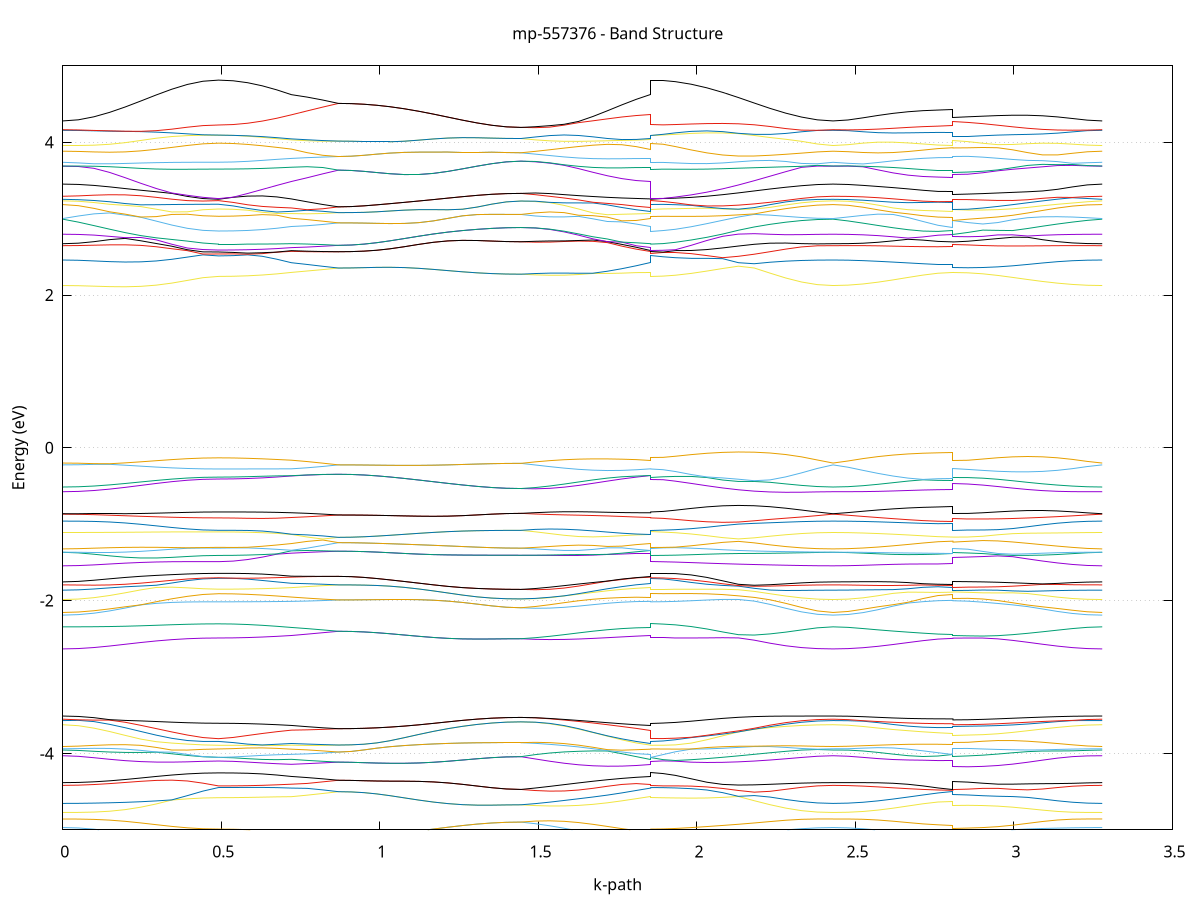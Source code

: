 set title 'mp-557376 - Band Structure'
set xlabel 'k-path'
set ylabel 'Energy (eV)'
set grid y
set yrange [-5:5]
set terminal png size 800,600
set output 'mp-557376_bands_gnuplot.png'
plot '-' using 1:2 with lines notitle, '-' using 1:2 with lines notitle, '-' using 1:2 with lines notitle, '-' using 1:2 with lines notitle, '-' using 1:2 with lines notitle, '-' using 1:2 with lines notitle, '-' using 1:2 with lines notitle, '-' using 1:2 with lines notitle, '-' using 1:2 with lines notitle, '-' using 1:2 with lines notitle, '-' using 1:2 with lines notitle, '-' using 1:2 with lines notitle, '-' using 1:2 with lines notitle, '-' using 1:2 with lines notitle, '-' using 1:2 with lines notitle, '-' using 1:2 with lines notitle, '-' using 1:2 with lines notitle, '-' using 1:2 with lines notitle, '-' using 1:2 with lines notitle, '-' using 1:2 with lines notitle, '-' using 1:2 with lines notitle, '-' using 1:2 with lines notitle, '-' using 1:2 with lines notitle, '-' using 1:2 with lines notitle, '-' using 1:2 with lines notitle, '-' using 1:2 with lines notitle, '-' using 1:2 with lines notitle, '-' using 1:2 with lines notitle, '-' using 1:2 with lines notitle, '-' using 1:2 with lines notitle, '-' using 1:2 with lines notitle, '-' using 1:2 with lines notitle, '-' using 1:2 with lines notitle, '-' using 1:2 with lines notitle, '-' using 1:2 with lines notitle, '-' using 1:2 with lines notitle, '-' using 1:2 with lines notitle, '-' using 1:2 with lines notitle, '-' using 1:2 with lines notitle, '-' using 1:2 with lines notitle, '-' using 1:2 with lines notitle, '-' using 1:2 with lines notitle, '-' using 1:2 with lines notitle, '-' using 1:2 with lines notitle, '-' using 1:2 with lines notitle, '-' using 1:2 with lines notitle, '-' using 1:2 with lines notitle, '-' using 1:2 with lines notitle, '-' using 1:2 with lines notitle, '-' using 1:2 with lines notitle, '-' using 1:2 with lines notitle, '-' using 1:2 with lines notitle, '-' using 1:2 with lines notitle, '-' using 1:2 with lines notitle, '-' using 1:2 with lines notitle, '-' using 1:2 with lines notitle, '-' using 1:2 with lines notitle, '-' using 1:2 with lines notitle, '-' using 1:2 with lines notitle, '-' using 1:2 with lines notitle, '-' using 1:2 with lines notitle, '-' using 1:2 with lines notitle, '-' using 1:2 with lines notitle, '-' using 1:2 with lines notitle, '-' using 1:2 with lines notitle, '-' using 1:2 with lines notitle, '-' using 1:2 with lines notitle, '-' using 1:2 with lines notitle, '-' using 1:2 with lines notitle, '-' using 1:2 with lines notitle, '-' using 1:2 with lines notitle, '-' using 1:2 with lines notitle, '-' using 1:2 with lines notitle, '-' using 1:2 with lines notitle, '-' using 1:2 with lines notitle, '-' using 1:2 with lines notitle, '-' using 1:2 with lines notitle, '-' using 1:2 with lines notitle, '-' using 1:2 with lines notitle, '-' using 1:2 with lines notitle, '-' using 1:2 with lines notitle, '-' using 1:2 with lines notitle, '-' using 1:2 with lines notitle, '-' using 1:2 with lines notitle, '-' using 1:2 with lines notitle, '-' using 1:2 with lines notitle, '-' using 1:2 with lines notitle, '-' using 1:2 with lines notitle, '-' using 1:2 with lines notitle, '-' using 1:2 with lines notitle, '-' using 1:2 with lines notitle, '-' using 1:2 with lines notitle, '-' using 1:2 with lines notitle, '-' using 1:2 with lines notitle, '-' using 1:2 with lines notitle, '-' using 1:2 with lines notitle, '-' using 1:2 with lines notitle, '-' using 1:2 with lines notitle, '-' using 1:2 with lines notitle, '-' using 1:2 with lines notitle, '-' using 1:2 with lines notitle, '-' using 1:2 with lines notitle, '-' using 1:2 with lines notitle, '-' using 1:2 with lines notitle, '-' using 1:2 with lines notitle, '-' using 1:2 with lines notitle, '-' using 1:2 with lines notitle, '-' using 1:2 with lines notitle, '-' using 1:2 with lines notitle, '-' using 1:2 with lines notitle, '-' using 1:2 with lines notitle, '-' using 1:2 with lines notitle, '-' using 1:2 with lines notitle, '-' using 1:2 with lines notitle, '-' using 1:2 with lines notitle, '-' using 1:2 with lines notitle, '-' using 1:2 with lines notitle, '-' using 1:2 with lines notitle, '-' using 1:2 with lines notitle, '-' using 1:2 with lines notitle, '-' using 1:2 with lines notitle, '-' using 1:2 with lines notitle, '-' using 1:2 with lines notitle, '-' using 1:2 with lines notitle, '-' using 1:2 with lines notitle, '-' using 1:2 with lines notitle, '-' using 1:2 with lines notitle, '-' using 1:2 with lines notitle
0.000000 -16.343034
0.049120 -16.342034
0.098241 -16.339334
0.147361 -16.335034
0.196481 -16.329434
0.245601 -16.323134
0.294722 -16.316634
0.343842 -16.310734
0.392962 -16.305834
0.442082 -16.302734
0.491203 -16.301634
0.491203 -16.301634
0.537172 -16.301134
0.583141 -16.299934
0.629111 -16.297834
0.675080 -16.295134
0.721049 -16.291734
0.721049 -16.291734
0.770581 -16.287534
0.820113 -16.283434
0.869645 -16.279734
0.869645 -16.279734
0.909909 -16.280034
0.950172 -16.281134
0.990436 -16.282834
1.030699 -16.285134
1.030699 -16.285134
1.076711 -16.288434
1.122724 -16.292134
1.168736 -16.296134
1.214748 -16.300034
1.260760 -16.303634
1.306773 -16.306734
1.352785 -16.309134
1.398797 -16.310634
1.444809 -16.311234
1.444809 -16.311234
1.490301 -16.312034
1.535793 -16.311434
1.581284 -16.309634
1.626776 -16.306934
1.672268 -16.303434
1.717760 -16.299734
1.763251 -16.296234
1.808743 -16.293434
1.854235 -16.291734
1.854235 -16.301634
1.893151 -16.301334
1.932068 -16.300634
1.932068 -16.300634
1.981801 -16.299134
2.031534 -16.297334
2.081267 -16.296634
2.131000 -16.302534
2.180733 -16.312734
2.230466 -16.322634
2.280199 -16.331134
2.329933 -16.337634
2.379666 -16.341634
2.429399 -16.343034
2.429399 -16.343034
2.476672 -16.341934
2.523945 -16.338734
2.571218 -16.333734
2.618491 -16.327234
2.665764 -16.319834
2.713037 -16.312134
2.760310 -16.305034
2.807583 -16.301334
2.807583 -16.295534
2.854661 -16.297034
2.901740 -16.300834
2.948818 -16.306434
2.995897 -16.313334
3.042975 -16.320734
3.090054 -16.327834
3.137132 -16.334034
3.184210 -16.338934
3.231289 -16.341934
3.278367 -16.343034
e
0.000000 -16.278234
0.049120 -16.277734
0.098241 -16.276334
0.147361 -16.274034
0.196481 -16.271234
0.245601 -16.268034
0.294722 -16.264734
0.343842 -16.261734
0.392962 -16.259434
0.442082 -16.257834
0.491203 -16.257334
0.491203 -16.257334
0.537172 -16.257934
0.583141 -16.259534
0.629111 -16.262234
0.675080 -16.265834
0.721049 -16.270334
0.721049 -16.270334
0.770581 -16.273134
0.820113 -16.276234
0.869645 -16.279734
0.869645 -16.279734
0.909909 -16.280034
0.950172 -16.281134
0.990436 -16.282834
1.030699 -16.285134
1.030699 -16.285134
1.076711 -16.288434
1.122724 -16.292134
1.168736 -16.296134
1.214748 -16.300034
1.260760 -16.303634
1.306773 -16.306734
1.352785 -16.309134
1.398797 -16.310634
1.444809 -16.311134
1.444809 -16.311134
1.490301 -16.309034
1.535793 -16.305634
1.581284 -16.301134
1.626776 -16.295834
1.672268 -16.290034
1.717760 -16.284234
1.763251 -16.278834
1.808743 -16.274034
1.854235 -16.270334
1.854235 -16.257334
1.893151 -16.258434
1.932068 -16.261534
1.932068 -16.261534
1.981801 -16.268234
2.031534 -16.276934
2.081267 -16.285634
2.131000 -16.288134
2.180733 -16.286234
2.230466 -16.283734
2.280199 -16.281534
2.329933 -16.279734
2.379666 -16.278634
2.429399 -16.278234
2.429399 -16.278234
2.476672 -16.278334
2.523945 -16.278434
2.571218 -16.278734
2.618491 -16.279734
2.665764 -16.281534
2.713037 -16.284534
2.760310 -16.288334
2.807583 -16.290934
2.807583 -16.294134
2.854661 -16.293534
2.901740 -16.292334
2.948818 -16.290634
2.995897 -16.288534
3.042975 -16.286134
3.090054 -16.283734
3.137132 -16.281534
3.184210 -16.279834
3.231289 -16.278634
3.278367 -16.278234
e
0.000000 -15.792434
0.049120 -15.793034
0.098241 -15.794634
0.147361 -15.797134
0.196481 -15.800134
0.245601 -15.803534
0.294722 -15.806934
0.343842 -15.809834
0.392962 -15.812234
0.442082 -15.813734
0.491203 -15.814234
0.491203 -15.814234
0.537172 -15.813734
0.583141 -15.812234
0.629111 -15.809934
0.675080 -15.806834
0.721049 -15.803034
0.721049 -15.803034
0.770581 -15.799934
0.820113 -15.796434
0.869645 -15.792634
0.869645 -15.792634
0.909909 -15.792934
0.950172 -15.793634
0.990436 -15.794334
1.030699 -15.794634
1.030699 -15.794634
1.076711 -15.794234
1.122724 -15.792734
1.168736 -15.790434
1.214748 -15.787234
1.260760 -15.783634
1.306773 -15.779934
1.352785 -15.776734
1.398797 -15.774534
1.444809 -15.773734
1.444809 -15.773734
1.490301 -15.775734
1.535793 -15.778534
1.581284 -15.782034
1.626776 -15.785934
1.672268 -15.790034
1.717760 -15.794034
1.763251 -15.797634
1.808743 -15.800734
1.854235 -15.803034
1.854235 -15.814234
1.893151 -15.813534
1.932068 -15.811634
1.932068 -15.811634
1.981801 -15.807834
2.031534 -15.802934
2.081267 -15.798134
2.131000 -15.794434
2.180733 -15.792434
2.230466 -15.791834
2.280199 -15.791934
2.329933 -15.792134
2.379666 -15.792434
2.429399 -15.792434
2.429399 -15.792434
2.476672 -15.792634
2.523945 -15.793234
2.571218 -15.794334
2.618491 -15.795934
2.665764 -15.797834
2.713037 -15.799734
2.760310 -15.801034
2.807583 -15.801534
2.807583 -15.806634
2.854661 -15.805234
2.901740 -15.801334
2.948818 -15.796034
2.995897 -15.791534
3.042975 -15.790234
3.090054 -15.790534
3.137132 -15.791234
3.184210 -15.791834
3.231289 -15.792334
3.278367 -15.792434
e
0.000000 -15.754834
0.049120 -15.755234
0.098241 -15.756434
0.147361 -15.758234
0.196481 -15.760534
0.245601 -15.763034
0.294722 -15.765434
0.343842 -15.768234
0.392962 -15.773334
0.442082 -15.776734
0.491203 -15.777834
0.491203 -15.777834
0.537172 -15.777434
0.583141 -15.776334
0.629111 -15.774634
0.675080 -15.777334
0.721049 -15.780634
0.721049 -15.780634
0.770581 -15.784534
0.820113 -15.788534
0.869645 -15.792634
0.869645 -15.792634
0.909909 -15.792934
0.950172 -15.793634
0.990436 -15.794334
1.030699 -15.794634
1.030699 -15.794634
1.076711 -15.794234
1.122724 -15.792734
1.168736 -15.790434
1.214748 -15.787234
1.260760 -15.783634
1.306773 -15.779934
1.352785 -15.776734
1.398797 -15.774534
1.444809 -15.773734
1.444809 -15.773734
1.490301 -15.772634
1.535793 -15.772334
1.581284 -15.772834
1.626776 -15.773934
1.672268 -15.775434
1.717760 -15.777034
1.763251 -15.778634
1.808743 -15.779834
1.854235 -15.780634
1.854235 -15.777834
1.893151 -15.777534
1.932068 -15.776734
1.932068 -15.776734
1.981801 -15.774734
2.031534 -15.772634
2.081267 -15.772534
2.131000 -15.771134
2.180733 -15.768234
2.230466 -15.764334
2.280199 -15.760534
2.329933 -15.757434
2.379666 -15.755534
2.429399 -15.754834
2.429399 -15.754834
2.476672 -15.755334
2.523945 -15.757034
2.571218 -15.760034
2.618491 -15.764234
2.665764 -15.768934
2.713037 -15.773134
2.760310 -15.776134
2.807583 -15.777234
2.807583 -15.782834
2.854661 -15.782934
2.901740 -15.783134
2.948818 -15.782934
2.995897 -15.780634
3.042975 -15.774834
3.090054 -15.767834
3.137132 -15.761834
3.184210 -15.757634
3.231289 -15.755434
3.278367 -15.754834
e
0.000000 -15.738934
0.049120 -15.739234
0.098241 -15.740034
0.147361 -15.743034
0.196481 -15.748734
0.245601 -15.755334
0.294722 -15.762034
0.343842 -15.767634
0.392962 -15.769434
0.442082 -15.770534
0.491203 -15.770934
0.491203 -15.770934
0.537172 -15.771334
0.583141 -15.772634
0.629111 -15.774434
0.675080 -15.772034
0.721049 -15.769134
0.721049 -15.769134
0.770581 -15.768134
0.820113 -15.766634
0.869645 -15.764734
0.869645 -15.764734
0.909909 -15.763934
0.950172 -15.761634
0.990436 -15.758434
1.030699 -15.754834
1.030699 -15.754834
1.076711 -15.750434
1.122724 -15.746434
1.168736 -15.742934
1.214748 -15.740234
1.260760 -15.738334
1.306773 -15.737134
1.352785 -15.736734
1.398797 -15.736534
1.444809 -15.736634
1.444809 -15.736634
1.490301 -15.737734
1.535793 -15.739934
1.581284 -15.742834
1.626776 -15.746134
1.672268 -15.749534
1.717760 -15.754734
1.763251 -15.760134
1.808743 -15.765134
1.854235 -15.769134
1.854235 -15.770934
1.893151 -15.771034
1.932068 -15.771434
1.932068 -15.771434
1.981801 -15.772034
2.031534 -15.771934
2.081267 -15.768234
2.131000 -15.763934
2.180733 -15.759134
2.230466 -15.754034
2.280199 -15.749134
2.329933 -15.744534
2.379666 -15.740734
2.429399 -15.738934
2.429399 -15.738934
2.476672 -15.740034
2.523945 -15.742734
2.571218 -15.745634
2.618491 -15.748134
2.665764 -15.750134
2.713037 -15.751334
2.760310 -15.752034
2.807583 -15.752334
2.807583 -15.748634
2.854661 -15.748434
2.901740 -15.747934
2.948818 -15.747134
2.995897 -15.746134
3.042975 -15.745034
3.090054 -15.743934
3.137132 -15.742734
3.184210 -15.741134
3.231289 -15.739634
3.278367 -15.738934
e
0.000000 -15.734734
0.049120 -15.735734
0.098241 -15.738534
0.147361 -15.741334
0.196481 -15.743134
0.245601 -15.745034
0.294722 -15.747034
0.343842 -15.748834
0.392962 -15.750334
0.442082 -15.751234
0.491203 -15.751634
0.491203 -15.751534
0.537172 -15.751934
0.583141 -15.752734
0.629111 -15.754134
0.675080 -15.755934
0.721049 -15.757934
0.721049 -15.757934
0.770581 -15.760234
0.820113 -15.762534
0.869645 -15.764734
0.869645 -15.764734
0.909909 -15.763934
0.950172 -15.761634
0.990436 -15.758434
1.030699 -15.754834
1.030699 -15.754834
1.076711 -15.750434
1.122724 -15.746434
1.168736 -15.742934
1.214748 -15.740234
1.260760 -15.738234
1.306773 -15.737134
1.352785 -15.736734
1.398797 -15.736534
1.444809 -15.736634
1.444809 -15.736634
1.490301 -15.736634
1.535793 -15.738034
1.581284 -15.740734
1.626776 -15.744534
1.672268 -15.749334
1.717760 -15.752734
1.763251 -15.755334
1.808743 -15.757134
1.854235 -15.757934
1.854235 -15.751634
1.893151 -15.751234
1.932068 -15.750334
1.932068 -15.750334
1.981801 -15.748234
2.031534 -15.745634
2.081267 -15.742534
2.131000 -15.739434
2.180733 -15.736734
2.230466 -15.734634
2.280199 -15.733434
2.329933 -15.733134
2.379666 -15.733934
2.429399 -15.734734
2.429399 -15.734734
2.476672 -15.734534
2.523945 -15.734534
2.571218 -15.734834
2.618491 -15.735134
2.665764 -15.735234
2.713037 -15.735234
2.760310 -15.735134
2.807583 -15.735134
2.807583 -15.731734
2.854661 -15.731834
2.901740 -15.732234
2.948818 -15.732734
2.995897 -15.733434
3.042975 -15.733934
3.090054 -15.734334
3.137132 -15.734434
3.184210 -15.734534
3.231289 -15.734634
3.278367 -15.734734
e
0.000000 -14.398734
0.049120 -14.399934
0.098241 -14.403234
0.147361 -14.408534
0.196481 -14.415034
0.245601 -14.422234
0.294722 -14.429434
0.343842 -14.435834
0.392962 -14.440834
0.442082 -14.444134
0.491203 -14.445234
0.491203 -14.445234
0.537172 -14.444834
0.583141 -14.443734
0.629111 -14.441834
0.675080 -14.439334
0.721049 -14.436234
0.721049 -14.436234
0.770581 -14.435734
0.820113 -14.434634
0.869645 -14.433034
0.869645 -14.433034
0.909909 -14.432534
0.950172 -14.430834
0.990436 -14.428234
1.030699 -14.424834
1.030699 -14.424834
1.076711 -14.420234
1.122724 -14.415334
1.168736 -14.410434
1.214748 -14.406134
1.260760 -14.402434
1.306773 -14.399634
1.352785 -14.397734
1.398797 -14.396634
1.444809 -14.396334
1.444809 -14.396334
1.490301 -14.398434
1.535793 -14.401834
1.581284 -14.406234
1.626776 -14.411134
1.672268 -14.415834
1.717760 -14.420034
1.763251 -14.425034
1.808743 -14.431134
1.854235 -14.436234
1.854235 -14.445234
1.893151 -14.444734
1.932068 -14.443334
1.932068 -14.443334
1.981801 -14.440234
2.031534 -14.435934
2.081267 -14.430534
2.131000 -14.424634
2.180733 -14.418434
2.230466 -14.412534
2.280199 -14.407134
2.329933 -14.402834
2.379666 -14.399834
2.429399 -14.398734
2.429399 -14.398734
2.476672 -14.399734
2.523945 -14.402534
2.571218 -14.406534
2.618491 -14.411034
2.665764 -14.415334
2.713037 -14.419034
2.760310 -14.421434
2.807583 -14.422234
2.807583 -14.416634
2.854661 -14.416534
2.901740 -14.416134
2.948818 -14.415034
2.995897 -14.413234
3.042975 -14.410634
3.090054 -14.407634
3.137132 -14.404434
3.184210 -14.401534
3.231289 -14.399534
3.278367 -14.398734
e
0.000000 -14.389034
0.049120 -14.389734
0.098241 -14.391734
0.147361 -14.394734
0.196481 -14.398534
0.245601 -14.402734
0.294722 -14.406734
0.343842 -14.410334
0.392962 -14.413134
0.442082 -14.414934
0.491203 -14.415634
0.491203 -14.415634
0.537172 -14.416134
0.583141 -14.417534
0.629111 -14.419834
0.675080 -14.422634
0.721049 -14.425734
0.721049 -14.425734
0.770581 -14.428534
0.820113 -14.431034
0.869645 -14.433034
0.869645 -14.433034
0.909909 -14.432534
0.950172 -14.430834
0.990436 -14.428234
1.030699 -14.424834
1.030699 -14.424834
1.076711 -14.420234
1.122724 -14.415334
1.168736 -14.410434
1.214748 -14.406134
1.260760 -14.402434
1.306773 -14.399634
1.352785 -14.397734
1.398797 -14.396634
1.444809 -14.396334
1.444809 -14.396334
1.490301 -14.395934
1.535793 -14.397434
1.581284 -14.400634
1.626776 -14.405534
1.672268 -14.411634
1.717760 -14.418234
1.763251 -14.423234
1.808743 -14.425134
1.854235 -14.425734
1.854235 -14.415634
1.893151 -14.415134
1.932068 -14.413934
1.932068 -14.413934
1.981801 -14.411234
2.031534 -14.407734
2.081267 -14.403734
2.131000 -14.399734
2.180733 -14.396134
2.230466 -14.393134
2.280199 -14.390934
2.329933 -14.389634
2.379666 -14.389134
2.429399 -14.389034
2.429399 -14.389034
2.476672 -14.389334
2.523945 -14.390334
2.571218 -14.392134
2.618491 -14.394334
2.665764 -14.396634
2.713037 -14.398734
2.760310 -14.400134
2.807583 -14.400634
2.807583 -14.407134
2.854661 -14.406334
2.901740 -14.404434
2.948818 -14.401634
2.995897 -14.398634
3.042975 -14.395734
3.090054 -14.393134
3.137132 -14.391234
3.184210 -14.389934
3.231289 -14.389234
3.278367 -14.389034
e
0.000000 -14.305634
0.049120 -14.304634
0.098241 -14.301734
0.147361 -14.297434
0.196481 -14.291934
0.245601 -14.285934
0.294722 -14.279934
0.343842 -14.274634
0.392962 -14.270434
0.442082 -14.267834
0.491203 -14.266834
0.491203 -14.266834
0.537172 -14.266734
0.583141 -14.266434
0.629111 -14.266034
0.675080 -14.266134
0.721049 -14.266534
0.721049 -14.266534
0.770581 -14.265134
0.820113 -14.264234
0.869645 -14.263734
0.869645 -14.263734
0.909909 -14.264334
0.950172 -14.265834
0.990436 -14.268434
1.030699 -14.271734
1.030699 -14.271734
1.076711 -14.276234
1.122724 -14.281234
1.168736 -14.286134
1.214748 -14.290834
1.260760 -14.294834
1.306773 -14.298034
1.352785 -14.300334
1.398797 -14.301634
1.444809 -14.302034
1.444809 -14.302034
1.490301 -14.301834
1.535793 -14.299834
1.581284 -14.296234
1.626776 -14.291434
1.672268 -14.285934
1.717760 -14.280134
1.763251 -14.274634
1.808743 -14.269934
1.854235 -14.266534
1.854235 -14.266834
1.893151 -14.269834
1.932068 -14.273834
1.932068 -14.273834
1.981801 -14.279734
2.031534 -14.286134
2.081267 -14.292434
2.131000 -14.298334
2.180733 -14.303334
2.230466 -14.306934
2.280199 -14.308934
2.329933 -14.309334
2.379666 -14.307934
2.429399 -14.305634
2.429399 -14.305634
2.476672 -14.306834
2.523945 -14.307334
2.571218 -14.306634
2.618491 -14.305034
2.665764 -14.303134
2.713037 -14.301234
2.760310 -14.299934
2.807583 -14.299534
2.807583 -14.285734
2.854661 -14.287434
2.901740 -14.290434
2.948818 -14.293934
2.995897 -14.297634
3.042975 -14.301134
3.090054 -14.304034
3.137132 -14.306034
3.184210 -14.306934
3.231289 -14.306534
3.278367 -14.305634
e
0.000000 -14.303734
0.049120 -14.302734
0.098241 -14.300034
0.147361 -14.295934
0.196481 -14.290634
0.245601 -14.284834
0.294722 -14.279034
0.343842 -14.273734
0.392962 -14.269634
0.442082 -14.266934
0.491203 -14.266034
0.491203 -14.266034
0.537172 -14.266034
0.583141 -14.265934
0.629111 -14.265934
0.675080 -14.265534
0.721049 -14.265334
0.721049 -14.265334
0.770581 -14.264234
0.820113 -14.263734
0.869645 -14.263734
0.869645 -14.263734
0.909909 -14.264334
0.950172 -14.265834
0.990436 -14.268434
1.030699 -14.271734
1.030699 -14.271734
1.076711 -14.276234
1.122724 -14.281234
1.168736 -14.286134
1.214748 -14.290834
1.260760 -14.294834
1.306773 -14.298034
1.352785 -14.300334
1.398797 -14.301634
1.444809 -14.302034
1.444809 -14.302034
1.490301 -14.300534
1.535793 -14.297434
1.581284 -14.293034
1.626776 -14.287734
1.672268 -14.282034
1.717760 -14.276434
1.763251 -14.271534
1.808743 -14.267634
1.854235 -14.265334
1.854235 -14.266034
1.893151 -14.263934
1.932068 -14.262434
1.932068 -14.262434
1.981801 -14.262034
2.031534 -14.263334
2.081267 -14.266234
2.131000 -14.270534
2.180733 -14.275834
2.230466 -14.281934
2.280199 -14.288334
2.329933 -14.294534
2.379666 -14.300034
2.429399 -14.303734
2.429399 -14.303734
2.476672 -14.301034
2.523945 -14.296334
2.571218 -14.290734
2.618491 -14.284934
2.665764 -14.279534
2.713037 -14.275134
2.760310 -14.272234
2.807583 -14.271234
2.807583 -14.284134
2.854661 -14.283334
2.901740 -14.282934
2.948818 -14.283634
2.995897 -14.285334
3.042975 -14.287834
3.090054 -14.291134
3.137132 -14.294734
3.184210 -14.298434
3.231289 -14.301734
3.278367 -14.303734
e
0.000000 -12.423034
0.049120 -12.422634
0.098241 -12.421634
0.147361 -12.419934
0.196481 -12.420734
0.245601 -12.421934
0.294722 -12.423134
0.343842 -12.424234
0.392962 -12.425134
0.442082 -12.425734
0.491203 -12.425934
0.491203 -12.425934
0.537172 -12.425834
0.583141 -12.425234
0.629111 -12.424434
0.675080 -12.423434
0.721049 -12.422134
0.721049 -12.422134
0.770581 -12.420334
0.820113 -12.418234
0.869645 -12.416034
0.869645 -12.416034
0.909909 -12.416134
0.950172 -12.416434
0.990436 -12.416834
1.030699 -12.417434
1.030699 -12.417434
1.076711 -12.418134
1.122724 -12.418834
1.168736 -12.419534
1.214748 -12.420134
1.260760 -12.420534
1.306773 -12.420934
1.352785 -12.421134
1.398797 -12.421234
1.444809 -12.421234
1.444809 -12.421234
1.490301 -12.422234
1.535793 -12.422834
1.581284 -12.423134
1.626776 -12.423234
1.672268 -12.423234
1.717760 -12.423034
1.763251 -12.422734
1.808743 -12.422434
1.854235 -12.422134
1.854235 -12.425934
1.893151 -12.428134
1.932068 -12.432834
1.932068 -12.432834
1.981801 -12.439734
2.031534 -12.445934
2.081267 -12.450434
2.131000 -12.452734
2.180733 -12.452534
2.230466 -12.449834
2.280199 -12.444834
2.329933 -12.437934
2.379666 -12.429834
2.429399 -12.423034
2.429399 -12.423034
2.476672 -12.427434
2.523945 -12.433334
2.571218 -12.439034
2.618491 -12.444134
2.665764 -12.448434
2.713037 -12.451734
2.760310 -12.453834
2.807583 -12.454534
2.807583 -12.423734
2.854661 -12.427134
2.901740 -12.431734
2.948818 -12.435434
2.995897 -12.437734
3.042975 -12.438234
3.090054 -12.437134
3.137132 -12.434534
3.184210 -12.430734
3.231289 -12.426234
3.278367 -12.423034
e
0.000000 -12.418034
0.049120 -12.418234
0.098241 -12.418834
0.147361 -12.419634
0.196481 -12.417634
0.245601 -12.415034
0.294722 -12.412334
0.343842 -12.409734
0.392962 -12.407634
0.442082 -12.406334
0.491203 -12.405834
0.491203 -12.405834
0.537172 -12.406034
0.583141 -12.406634
0.629111 -12.407534
0.675080 -12.408734
0.721049 -12.410234
0.721049 -12.410234
0.770581 -12.411834
0.820113 -12.413834
0.869645 -12.416034
0.869645 -12.416034
0.909909 -12.416134
0.950172 -12.416434
0.990436 -12.416834
1.030699 -12.417434
1.030699 -12.417434
1.076711 -12.418134
1.122724 -12.418834
1.168736 -12.419534
1.214748 -12.420134
1.260760 -12.420534
1.306773 -12.420934
1.352785 -12.421134
1.398797 -12.421234
1.444809 -12.421234
1.444809 -12.421234
1.490301 -12.420134
1.535793 -12.418734
1.581284 -12.417234
1.626776 -12.415734
1.672268 -12.414234
1.717760 -12.412834
1.763251 -12.411634
1.808743 -12.410734
1.854235 -12.410234
1.854235 -12.405834
1.893151 -12.403934
1.932068 -12.399834
1.932068 -12.399834
1.981801 -12.394334
2.031534 -12.389934
2.081267 -12.387234
2.131000 -12.386534
2.180733 -12.387834
2.230466 -12.391234
2.280199 -12.396534
2.329933 -12.403434
2.379666 -12.411334
2.429399 -12.418034
2.429399 -12.418034
2.476672 -12.413634
2.523945 -12.407634
2.571218 -12.402034
2.618491 -12.397134
2.665764 -12.393234
2.713037 -12.390434
2.760310 -12.388734
2.807583 -12.388134
2.807583 -12.417934
2.854661 -12.414534
2.901740 -12.409934
2.948818 -12.406134
2.995897 -12.403834
3.042975 -12.403234
3.090054 -12.404234
3.137132 -12.406834
3.184210 -12.410534
3.231289 -12.414934
3.278367 -12.418034
e
0.000000 -12.182534
0.049120 -12.181134
0.098241 -12.176734
0.147361 -12.170134
0.196481 -12.161734
0.245601 -12.152434
0.294722 -12.143234
0.343842 -12.134934
0.392962 -12.128334
0.442082 -12.124134
0.491203 -12.122734
0.491203 -12.122734
0.537172 -12.122634
0.583141 -12.122534
0.629111 -12.122234
0.675080 -12.121834
0.721049 -12.121334
0.721049 -12.121334
0.770581 -12.118434
0.820113 -12.116034
0.869645 -12.114034
0.869645 -12.114034
0.909909 -12.114634
0.950172 -12.116534
0.990436 -12.119434
1.030699 -12.123334
1.030699 -12.123334
1.076711 -12.128734
1.122724 -12.134834
1.168736 -12.141134
1.214748 -12.147334
1.260760 -12.152934
1.306773 -12.157734
1.352785 -12.161334
1.398797 -12.163534
1.444809 -12.164334
1.444809 -12.164334
1.490301 -12.164634
1.535793 -12.162634
1.581284 -12.158534
1.626776 -12.152834
1.672268 -12.146034
1.717760 -12.138834
1.763251 -12.131734
1.808743 -12.125734
1.854235 -12.121334
1.854235 -12.122734
1.893151 -12.123134
1.932068 -12.124234
1.932068 -12.124234
1.981801 -12.126934
2.031534 -12.131134
2.081267 -12.137434
2.131000 -12.145534
2.180733 -12.154634
2.230466 -12.163534
2.280199 -12.171334
2.329933 -12.177434
2.379666 -12.181234
2.429399 -12.182534
2.429399 -12.182534
2.476672 -12.181334
2.523945 -12.177634
2.571218 -12.172034
2.618491 -12.165134
2.665764 -12.157834
2.713037 -12.151234
2.760310 -12.146534
2.807583 -12.144734
2.807583 -12.139734
2.854661 -12.140434
2.901740 -12.143034
2.948818 -12.147534
2.995897 -12.153534
3.042975 -12.160234
3.090054 -12.167034
3.137132 -12.173234
3.184210 -12.178234
3.231289 -12.181434
3.278367 -12.182534
e
0.000000 -12.148634
0.049120 -12.147534
0.098241 -12.144334
0.147361 -12.139434
0.196481 -12.133334
0.245601 -12.126734
0.294722 -12.120234
0.343842 -12.114434
0.392962 -12.109834
0.442082 -12.107034
0.491203 -12.106034
0.491203 -12.106034
0.537172 -12.106234
0.583141 -12.106834
0.629111 -12.107934
0.675080 -12.109434
0.721049 -12.111334
0.721049 -12.111334
0.770581 -12.111734
0.820113 -12.112634
0.869645 -12.114034
0.869645 -12.114034
0.909909 -12.114634
0.950172 -12.116534
0.990436 -12.119434
1.030699 -12.123334
1.030699 -12.123334
1.076711 -12.128734
1.122724 -12.134834
1.168736 -12.141134
1.214748 -12.147334
1.260760 -12.152934
1.306773 -12.157734
1.352785 -12.161334
1.398797 -12.163534
1.444809 -12.164334
1.444809 -12.164334
1.490301 -12.161734
1.535793 -12.157134
1.581284 -12.150734
1.626776 -12.143234
1.672268 -12.135334
1.717760 -12.127534
1.763251 -12.120634
1.808743 -12.115134
1.854235 -12.111334
1.854235 -12.106034
1.893151 -12.106734
1.932068 -12.108934
1.932068 -12.108934
1.981801 -12.113534
2.031534 -12.119434
2.081267 -12.125434
2.131000 -12.130834
2.180733 -12.135634
2.230466 -12.139934
2.280199 -12.143534
2.329933 -12.146234
2.379666 -12.148034
2.429399 -12.148634
2.429399 -12.148634
2.476672 -12.147834
2.523945 -12.145734
2.571218 -12.142634
2.618491 -12.139034
2.665764 -12.135534
2.713037 -12.132834
2.760310 -12.131334
2.807583 -12.130834
2.807583 -12.135834
2.854661 -12.136434
2.901740 -12.137734
2.948818 -12.139434
2.995897 -12.141134
3.042975 -12.143034
3.090054 -12.144734
3.137132 -12.146234
3.184210 -12.147534
3.231289 -12.148334
3.278367 -12.148634
e
0.000000 -10.072534
0.049120 -10.072834
0.098241 -10.073634
0.147361 -10.074534
0.196481 -10.075434
0.245601 -10.076434
0.294722 -10.077234
0.343842 -10.078034
0.392962 -10.078534
0.442082 -10.078934
0.491203 -10.079034
0.491203 -10.079034
0.537172 -10.078734
0.583141 -10.077734
0.629111 -10.076134
0.675080 -10.073934
0.721049 -10.071634
0.721049 -10.071634
0.770581 -10.072634
0.820113 -10.072934
0.869645 -10.072634
0.869645 -10.072634
0.909909 -10.072434
0.950172 -10.071734
0.990436 -10.070434
1.030699 -10.068634
1.030699 -10.068634
1.076711 -10.065934
1.122724 -10.062334
1.168736 -10.058234
1.214748 -10.053634
1.260760 -10.048834
1.306773 -10.044234
1.352785 -10.040334
1.398797 -10.037534
1.444809 -10.036534
1.444809 -10.036534
1.490301 -10.037934
1.535793 -10.040934
1.581284 -10.045334
1.626776 -10.050834
1.672268 -10.056734
1.717760 -10.062434
1.763251 -10.067134
1.808743 -10.070334
1.854235 -10.071634
1.854235 -10.079034
1.893151 -10.079634
1.932068 -10.080734
1.932068 -10.080734
1.981801 -10.082034
2.031534 -10.082634
2.081267 -10.082434
2.131000 -10.081434
2.180733 -10.079834
2.230466 -10.077934
2.280199 -10.075934
2.329933 -10.074134
2.379666 -10.073034
2.429399 -10.072534
2.429399 -10.072534
2.476672 -10.072934
2.523945 -10.073834
2.571218 -10.075034
2.618491 -10.076434
2.665764 -10.077634
2.713037 -10.078234
2.760310 -10.078234
2.807583 -10.078134
2.807583 -10.067334
2.854661 -10.068434
2.901740 -10.069134
2.948818 -10.069734
2.995897 -10.070434
3.042975 -10.071134
3.090054 -10.071834
3.137132 -10.072334
3.184210 -10.072634
3.231289 -10.072634
3.278367 -10.072534
e
0.000000 -10.057934
0.049120 -10.056634
0.098241 -10.053134
0.147361 -10.047834
0.196481 -10.041234
0.245601 -10.036334
0.294722 -10.046434
0.343842 -10.055334
0.392962 -10.062334
0.442082 -10.066734
0.491203 -10.068234
0.491203 -10.068234
0.537172 -10.068434
0.583141 -10.068834
0.629111 -10.069534
0.675080 -10.070534
0.721049 -10.071234
0.721049 -10.071234
0.770581 -10.071634
0.820113 -10.072134
0.869645 -10.072634
0.869645 -10.072634
0.909909 -10.072434
0.950172 -10.071734
0.990436 -10.070434
1.030699 -10.068634
1.030699 -10.068634
1.076711 -10.065934
1.122724 -10.062334
1.168736 -10.058234
1.214748 -10.053634
1.260760 -10.048834
1.306773 -10.044234
1.352785 -10.040334
1.398797 -10.037534
1.444809 -10.036534
1.444809 -10.036534
1.490301 -10.036734
1.535793 -10.038334
1.581284 -10.041234
1.626776 -10.045334
1.672268 -10.050234
1.717760 -10.055834
1.763251 -10.061434
1.808743 -10.066634
1.854235 -10.071234
1.854235 -10.068234
1.893151 -10.067034
1.932068 -10.063934
1.932068 -10.063934
1.981801 -10.058234
2.031534 -10.051234
2.081267 -10.043234
2.131000 -10.034834
2.180733 -10.026234
2.230466 -10.020634
2.280199 -10.035934
2.329933 -10.047834
2.379666 -10.055334
2.429399 -10.057934
2.429399 -10.057934
2.476672 -10.056134
2.523945 -10.051134
2.571218 -10.044734
2.618491 -10.040934
2.665764 -10.043634
2.713037 -10.049534
2.760310 -10.054634
2.807583 -10.056634
2.807583 -10.067334
2.854661 -10.065134
2.901740 -10.061334
2.948818 -10.055934
2.995897 -10.049734
3.042975 -10.044234
3.090054 -10.042234
3.137132 -10.045734
3.184210 -10.051534
3.231289 -10.056134
3.278367 -10.057934
e
0.000000 -10.001134
0.049120 -10.003034
0.098241 -10.008434
0.147361 -10.016434
0.196481 -10.026034
0.245601 -10.033934
0.294722 -10.026434
0.343842 -10.019534
0.392962 -10.013934
0.442082 -10.010334
0.491203 -10.009034
0.491203 -10.009034
0.537172 -10.008034
0.583141 -10.004934
0.629111 -10.000134
0.675080 -9.993734
0.721049 -9.985934
0.721049 -9.985934
0.770581 -9.978834
0.820113 -9.971934
0.869645 -9.965334
0.869645 -9.965334
0.909909 -9.965534
0.950172 -9.966034
0.990436 -9.966934
1.030699 -9.968334
1.030699 -9.968334
1.076711 -9.970634
1.122724 -9.973734
1.168736 -9.977434
1.214748 -9.981734
1.260760 -9.986234
1.306773 -9.990734
1.352785 -9.994534
1.398797 -9.997334
1.444809 -9.998334
1.444809 -9.998334
1.490301 -9.998534
1.535793 -9.997734
1.581284 -9.996034
1.626776 -9.993634
1.672268 -9.990934
1.717760 -9.988234
1.763251 -9.986234
1.808743 -9.985334
1.854235 -9.985934
1.854235 -10.009034
1.893151 -10.008234
1.932068 -10.005734
1.932068 -10.005734
1.981801 -10.000334
2.031534 -9.993134
2.081267 -9.985234
2.131000 -9.986534
2.180733 -10.003334
2.230466 -10.018234
2.280199 -10.011234
2.329933 -10.005734
2.379666 -10.002334
2.429399 -10.001134
2.429399 -10.001134
2.476672 -10.002534
2.523945 -10.006134
2.571218 -10.010334
2.618491 -10.011034
2.665764 -10.004134
2.713037 -9.992934
2.760310 -9.981034
2.807583 -9.972034
2.807583 -9.971734
2.854661 -9.971034
2.901740 -9.973334
2.948818 -9.981934
2.995897 -9.992234
3.042975 -10.002034
3.090054 -10.008134
3.137132 -10.008234
3.184210 -10.005134
3.231289 -10.002234
3.278367 -10.001134
e
0.000000 -9.938034
0.049120 -9.937334
0.098241 -9.935434
0.147361 -9.932934
0.196481 -9.930134
0.245601 -9.927434
0.294722 -9.924934
0.343842 -9.922834
0.392962 -9.921334
0.442082 -9.920334
0.491203 -9.920034
0.491203 -9.920034
0.537172 -9.921134
0.583141 -9.924634
0.629111 -9.930334
0.675080 -9.937834
0.721049 -9.946934
0.721049 -9.946934
0.770581 -9.952834
0.820113 -9.958934
0.869645 -9.965334
0.869645 -9.965334
0.909909 -9.965534
0.950172 -9.966034
0.990436 -9.966934
1.030699 -9.968334
1.030699 -9.968334
1.076711 -9.970634
1.122724 -9.973734
1.168736 -9.977434
1.214748 -9.981734
1.260760 -9.986234
1.306773 -9.990734
1.352785 -9.994534
1.398797 -9.997334
1.444809 -9.998334
1.444809 -9.998334
1.490301 -9.996734
1.535793 -9.993534
1.581284 -9.988734
1.626776 -9.982634
1.672268 -9.975534
1.717760 -9.967934
1.763251 -9.960334
1.808743 -9.953234
1.854235 -9.946934
1.854235 -9.920034
1.893151 -9.921534
1.932068 -9.925934
1.932068 -9.925934
1.981801 -9.935434
2.031534 -9.948734
2.081267 -9.964134
2.131000 -9.971534
2.180733 -9.963734
2.230466 -9.955434
2.280199 -9.948134
2.329933 -9.942634
2.379666 -9.939134
2.429399 -9.938034
2.429399 -9.938034
2.476672 -9.938334
2.523945 -9.939334
2.571218 -9.941134
2.618491 -9.943734
2.665764 -9.947534
2.713037 -9.952934
2.760310 -9.960134
2.807583 -9.967434
2.807583 -9.965034
2.854661 -9.966934
2.901740 -9.967834
2.948818 -9.964034
2.995897 -9.959234
3.042975 -9.953934
3.090054 -9.948834
3.137132 -9.944334
3.184210 -9.940834
3.231289 -9.938734
3.278367 -9.938034
e
0.000000 -8.547134
0.049120 -8.550534
0.098241 -8.560534
0.147361 -8.576034
0.196481 -8.595634
0.245601 -8.617334
0.294722 -8.639034
0.343842 -8.658634
0.392962 -8.674234
0.442082 -8.684234
0.491203 -8.687734
0.491203 -8.687734
0.537172 -8.686434
0.583141 -8.682634
0.629111 -8.676434
0.675080 -8.668134
0.721049 -8.658034
0.721049 -8.658034
0.770581 -8.650934
0.820113 -8.641734
0.869645 -8.630934
0.869645 -8.630934
0.909909 -8.629634
0.950172 -8.625834
0.990436 -8.619734
1.030699 -8.611734
1.030699 -8.611734
1.076711 -8.600634
1.122724 -8.588234
1.168736 -8.575434
1.214748 -8.562834
1.260760 -8.551434
1.306773 -8.541734
1.352785 -8.534434
1.398797 -8.529834
1.444809 -8.528334
1.444809 -8.528334
1.490301 -8.535534
1.535793 -8.547134
1.581284 -8.562334
1.626776 -8.580134
1.672268 -8.599134
1.717760 -8.617834
1.763251 -8.634834
1.808743 -8.648634
1.854235 -8.658034
1.854235 -8.687734
1.893151 -8.686234
1.932068 -8.681834
1.932068 -8.681834
1.981801 -8.672434
2.031534 -8.659234
2.081267 -8.643034
2.131000 -8.625134
2.180733 -8.606534
2.230466 -8.588434
2.280199 -8.572234
2.329933 -8.559034
2.379666 -8.550234
2.429399 -8.547134
2.429399 -8.547134
2.476672 -8.550034
2.523945 -8.558234
2.571218 -8.570134
2.618491 -8.583534
2.665764 -8.596634
2.713037 -8.607634
2.760310 -8.614834
2.807583 -8.617334
2.807583 -8.589034
2.854661 -8.588834
2.901740 -8.587634
2.948818 -8.584534
2.995897 -8.579434
3.042975 -8.572834
3.090054 -8.565534
3.137132 -8.558434
3.184210 -8.552434
3.231289 -8.548534
3.278367 -8.547134
e
0.000000 -8.506734
0.049120 -8.508534
0.098241 -8.513434
0.147361 -8.521134
0.196481 -8.530834
0.245601 -8.541434
0.294722 -8.552034
0.343842 -8.561534
0.392962 -8.569034
0.442082 -8.573934
0.491203 -8.575534
0.491203 -8.575534
0.537172 -8.576434
0.583141 -8.579034
0.629111 -8.583234
0.675080 -8.588734
0.721049 -8.595334
0.721049 -8.595334
0.770581 -8.607034
0.820113 -8.619134
0.869645 -8.630934
0.869645 -8.630934
0.909909 -8.629634
0.950172 -8.625834
0.990436 -8.619734
1.030699 -8.611734
1.030699 -8.611734
1.076711 -8.600634
1.122724 -8.588234
1.168736 -8.575434
1.214748 -8.562834
1.260760 -8.551434
1.306773 -8.541734
1.352785 -8.534434
1.398797 -8.529834
1.444809 -8.528334
1.444809 -8.528334
1.490301 -8.525734
1.535793 -8.527734
1.581284 -8.533834
1.626776 -8.543034
1.672268 -8.554334
1.717760 -8.566534
1.763251 -8.578134
1.808743 -8.588034
1.854235 -8.595334
1.854235 -8.575534
1.893151 -8.574534
1.932068 -8.571434
1.932068 -8.571434
1.981801 -8.564834
2.031534 -8.556134
2.081267 -8.546134
2.131000 -8.535934
2.180733 -8.526434
2.230466 -8.518534
2.280199 -8.512634
2.329933 -8.508934
2.379666 -8.507234
2.429399 -8.506734
2.429399 -8.506734
2.476672 -8.507634
2.523945 -8.510434
2.571218 -8.515134
2.618491 -8.521234
2.665764 -8.527634
2.713037 -8.533334
2.760310 -8.537334
2.807583 -8.538734
2.807583 -8.569234
2.854661 -8.566934
2.901740 -8.560634
2.948818 -8.552134
2.995897 -8.542534
3.042975 -8.532934
3.090054 -8.524134
3.137132 -8.516834
3.184210 -8.511334
3.231289 -8.507934
3.278367 -8.506734
e
0.000000 -6.383834
0.049120 -6.384434
0.098241 -6.386334
0.147361 -6.389334
0.196481 -6.393134
0.245601 -6.397534
0.294722 -6.401934
0.343842 -6.406034
0.392962 -6.409334
0.442082 -6.411434
0.491203 -6.412234
0.491203 -6.412234
0.537172 -6.411434
0.583141 -6.409234
0.629111 -6.405534
0.675080 -6.400534
0.721049 -6.394334
0.721049 -6.394334
0.770581 -6.388734
0.820113 -6.382234
0.869645 -6.375334
0.869645 -6.375334
0.909909 -6.375534
0.950172 -6.376134
0.990436 -6.377034
1.030699 -6.378134
1.030699 -6.378134
1.076711 -6.379234
1.122724 -6.380134
1.168736 -6.380734
1.214748 -6.380834
1.260760 -6.380634
1.306773 -6.380234
1.352785 -6.379834
1.398797 -6.379434
1.444809 -6.379334
1.444809 -6.379334
1.490301 -6.379934
1.535793 -6.380534
1.581284 -6.381334
1.626776 -6.382534
1.672268 -6.384234
1.717760 -6.386534
1.763251 -6.389134
1.808743 -6.391834
1.854235 -6.394334
1.854235 -6.412234
1.893151 -6.412034
1.932068 -6.411534
1.932068 -6.411534
1.981801 -6.410334
2.031534 -6.408334
2.081267 -6.405334
2.131000 -6.401334
2.180733 -6.396634
2.230466 -6.391634
2.280199 -6.387334
2.329933 -6.384534
2.379666 -6.383834
2.429399 -6.383834
2.429399 -6.383834
2.476672 -6.384034
2.523945 -6.384634
2.571218 -6.385534
2.618491 -6.386534
2.665764 -6.387634
2.713037 -6.388434
2.760310 -6.389034
2.807583 -6.389234
2.807583 -6.380434
2.854661 -6.381334
2.901740 -6.382234
2.948818 -6.383034
2.995897 -6.383434
3.042975 -6.383734
3.090054 -6.383934
3.137132 -6.383934
3.184210 -6.383934
3.231289 -6.383834
3.278367 -6.383834
e
0.000000 -6.375234
0.049120 -6.374134
0.098241 -6.370934
0.147361 -6.365934
0.196481 -6.359634
0.245601 -6.352734
0.294722 -6.345734
0.343842 -6.339534
0.392962 -6.334634
0.442082 -6.331434
0.491203 -6.330334
0.491203 -6.330334
0.537172 -6.331534
0.583141 -6.334934
0.629111 -6.340334
0.675080 -6.347234
0.721049 -6.355134
0.721049 -6.355134
0.770581 -6.361334
0.820113 -6.368134
0.869645 -6.375334
0.869645 -6.375334
0.909909 -6.375534
0.950172 -6.376134
0.990436 -6.377034
1.030699 -6.378134
1.030699 -6.378134
1.076711 -6.379234
1.122724 -6.380134
1.168736 -6.380734
1.214748 -6.380834
1.260760 -6.380634
1.306773 -6.380234
1.352785 -6.379834
1.398797 -6.379434
1.444809 -6.379334
1.444809 -6.379334
1.490301 -6.378634
1.535793 -6.377434
1.581284 -6.375734
1.626776 -6.373434
1.672268 -6.370434
1.717760 -6.366934
1.763251 -6.363034
1.808743 -6.358934
1.854235 -6.355134
1.854235 -6.330334
1.893151 -6.331134
1.932068 -6.333434
1.932068 -6.333434
1.981801 -6.338334
2.031534 -6.344734
2.081267 -6.351934
2.131000 -6.359134
2.180733 -6.365534
2.230466 -6.370834
2.280199 -6.374434
2.329933 -6.376034
2.379666 -6.375634
2.429399 -6.375234
2.429399 -6.375234
2.476672 -6.375034
2.523945 -6.374534
2.571218 -6.373834
2.618491 -6.373134
2.665764 -6.372434
2.713037 -6.371834
2.760310 -6.371434
2.807583 -6.371334
2.807583 -6.380034
2.854661 -6.379034
2.901740 -6.377834
2.948818 -6.376734
2.995897 -6.375834
3.042975 -6.375234
3.090054 -6.374934
3.137132 -6.374834
3.184210 -6.375034
3.231289 -6.375134
3.278367 -6.375234
e
0.000000 -5.923134
0.049120 -5.921734
0.098241 -5.917434
0.147361 -5.910534
0.196481 -5.901034
0.245601 -5.889534
0.294722 -5.876834
0.343842 -5.864134
0.392962 -5.852934
0.442082 -5.845234
0.491203 -5.842434
0.491203 -5.842434
0.537172 -5.840534
0.583141 -5.834934
0.629111 -5.825734
0.675080 -5.813334
0.721049 -5.798034
0.721049 -5.798034
0.770581 -5.780034
0.820113 -5.761934
0.869645 -5.744034
0.869645 -5.744034
0.909909 -5.744634
0.950172 -5.746634
0.990436 -5.749934
1.030699 -5.754534
1.030699 -5.754534
1.076711 -5.761234
1.122724 -5.769234
1.168736 -5.777934
1.214748 -5.786834
1.260760 -5.795134
1.306773 -5.802334
1.352785 -5.807834
1.398797 -5.811334
1.444809 -5.812434
1.444809 -5.812434
1.490301 -5.818834
1.535793 -5.822634
1.581284 -5.823734
1.626776 -5.822134
1.672268 -5.818234
1.717760 -5.812634
1.763251 -5.806434
1.808743 -5.801034
1.854235 -5.798034
1.854235 -5.842434
1.893151 -5.841434
1.932068 -5.838734
1.932068 -5.838734
1.981801 -5.832834
2.031534 -5.825434
2.081267 -5.819134
2.131000 -5.820234
2.180733 -5.835234
2.230466 -5.859434
2.280199 -5.884534
2.329933 -5.905134
2.379666 -5.918534
2.429399 -5.923134
2.429399 -5.923134
2.476672 -5.920234
2.523945 -5.911734
2.571218 -5.898734
2.618491 -5.882834
2.665764 -5.865934
2.713037 -5.850234
2.760310 -5.838334
2.807583 -5.833734
2.807583 -5.797634
2.854661 -5.798134
2.901740 -5.803634
2.948818 -5.817034
2.995897 -5.835434
3.042975 -5.856234
3.090054 -5.877034
3.137132 -5.895734
3.184210 -5.910434
3.231289 -5.919934
3.278367 -5.923134
e
0.000000 -5.674234
0.049120 -5.673434
0.098241 -5.670934
0.147361 -5.666834
0.196481 -5.661234
0.245601 -5.654434
0.294722 -5.647034
0.343842 -5.639734
0.392962 -5.633534
0.442082 -5.629234
0.491203 -5.627734
0.491203 -5.627734
0.537172 -5.630934
0.583141 -5.640134
0.629111 -5.654434
0.675080 -5.672934
0.721049 -5.694334
0.721049 -5.694334
0.770581 -5.709934
0.820113 -5.726634
0.869645 -5.744034
0.869645 -5.744034
0.909909 -5.744634
0.950172 -5.746634
0.990436 -5.749934
1.030699 -5.754534
1.030699 -5.754534
1.076711 -5.761234
1.122724 -5.769234
1.168736 -5.777934
1.214748 -5.786834
1.260760 -5.795134
1.306773 -5.802334
1.352785 -5.807834
1.398797 -5.811334
1.444809 -5.812434
1.444809 -5.812434
1.490301 -5.803734
1.535793 -5.792934
1.581284 -5.780334
1.626776 -5.766334
1.672268 -5.751234
1.717760 -5.735834
1.763251 -5.720634
1.808743 -5.706434
1.854235 -5.694334
1.854235 -5.627734
1.893151 -5.630534
1.932068 -5.638734
1.932068 -5.638734
1.981801 -5.656334
2.031534 -5.679534
2.081267 -5.703934
2.131000 -5.721534
2.180733 -5.723934
2.230466 -5.714334
2.280199 -5.700234
2.329933 -5.686934
2.379666 -5.677634
2.429399 -5.674234
2.429399 -5.674234
2.476672 -5.675734
2.523945 -5.680334
2.571218 -5.688034
2.618491 -5.698334
2.665764 -5.710434
2.713037 -5.722434
2.760310 -5.731934
2.807583 -5.735734
2.807583 -5.776834
2.854661 -5.777234
2.901740 -5.774334
2.948818 -5.764634
2.995897 -5.750234
3.042975 -5.733234
3.090054 -5.715534
3.137132 -5.699034
3.184210 -5.685734
3.231289 -5.677234
3.278367 -5.674234
e
0.000000 -5.573834
0.049120 -5.569534
0.098241 -5.557034
0.147361 -5.537634
0.196481 -5.513434
0.245601 -5.487034
0.294722 -5.461734
0.343842 -5.440534
0.392962 -5.428234
0.442082 -5.422234
0.491203 -5.420334
0.491203 -5.420334
0.537172 -5.419434
0.583141 -5.416934
0.629111 -5.413834
0.675080 -5.410734
0.721049 -5.408834
0.721049 -5.408834
0.770581 -5.401634
0.820113 -5.396034
0.869645 -5.392734
0.869645 -5.392734
0.909909 -5.395834
0.950172 -5.404334
0.990436 -5.417034
1.030699 -5.432434
1.030699 -5.432434
1.076711 -5.451434
1.122724 -5.470734
1.168736 -5.489234
1.214748 -5.506334
1.260760 -5.521334
1.306773 -5.533834
1.352785 -5.543334
1.398797 -5.549134
1.444809 -5.551134
1.444809 -5.551134
1.490301 -5.548634
1.535793 -5.538734
1.581284 -5.522734
1.626776 -5.502234
1.672268 -5.479534
1.717760 -5.457034
1.763251 -5.436734
1.808743 -5.420334
1.854235 -5.408834
1.854235 -5.420334
1.893151 -5.432534
1.932068 -5.448134
1.932068 -5.448134
1.981801 -5.468434
2.031534 -5.487834
2.081267 -5.506034
2.131000 -5.522934
2.180733 -5.538134
2.230466 -5.551034
2.280199 -5.561334
2.329933 -5.568434
2.379666 -5.572534
2.429399 -5.573834
2.429399 -5.573834
2.476672 -5.571434
2.523945 -5.564034
2.571218 -5.551434
2.618491 -5.534234
2.665764 -5.514334
2.713037 -5.494734
2.760310 -5.479534
2.807583 -5.473634
2.807583 -5.455334
2.854661 -5.459834
2.901740 -5.471634
2.948818 -5.488334
2.995897 -5.507434
3.042975 -5.526334
3.090054 -5.543434
3.137132 -5.557134
3.184210 -5.566734
3.231289 -5.572134
3.278367 -5.573834
e
0.000000 -5.532634
0.049120 -5.529134
0.098241 -5.519334
0.147361 -5.504534
0.196481 -5.486934
0.245601 -5.468634
0.294722 -5.451934
0.343842 -5.438234
0.392962 -5.425534
0.442082 -5.417234
0.491203 -5.414734
0.491203 -5.414734
0.537172 -5.413734
0.583141 -5.411134
0.629111 -5.407434
0.675080 -5.403534
0.721049 -5.400334
0.721049 -5.400334
0.770581 -5.394934
0.820113 -5.392334
0.869645 -5.392734
0.869645 -5.392734
0.909909 -5.395834
0.950172 -5.404334
0.990436 -5.417034
1.030699 -5.432434
1.030699 -5.432434
1.076711 -5.451434
1.122724 -5.470734
1.168736 -5.489234
1.214748 -5.506334
1.260760 -5.521334
1.306773 -5.533834
1.352785 -5.543334
1.398797 -5.549134
1.444809 -5.551134
1.444809 -5.551134
1.490301 -5.546134
1.535793 -5.533834
1.581284 -5.515534
1.626776 -5.493034
1.672268 -5.468734
1.717760 -5.445034
1.763251 -5.424634
1.808743 -5.409334
1.854235 -5.400334
1.854235 -5.414734
1.893151 -5.405234
1.932068 -5.398134
1.932068 -5.398134
1.981801 -5.398334
2.031534 -5.409034
2.081267 -5.427034
2.131000 -5.448334
2.180733 -5.470034
2.230466 -5.490234
2.280199 -5.507534
2.329933 -5.520934
2.379666 -5.529634
2.429399 -5.532634
2.429399 -5.532634
2.476672 -5.529734
2.523945 -5.521234
2.571218 -5.508234
2.618491 -5.492134
2.665764 -5.475334
2.713037 -5.460734
2.760310 -5.451234
2.807583 -5.448134
2.807583 -5.450834
2.854661 -5.452834
2.901740 -5.459134
2.948818 -5.468934
2.995897 -5.480734
3.042975 -5.493334
3.090054 -5.505534
3.137132 -5.516334
3.184210 -5.524934
3.231289 -5.530634
3.278367 -5.532634
e
0.000000 -4.970934
0.049120 -4.976334
0.098241 -4.991934
0.147361 -5.015934
0.196481 -5.046134
0.245601 -5.079534
0.294722 -5.112734
0.343842 -5.142234
0.392962 -5.164734
0.442082 -5.178434
0.491203 -5.183034
0.491203 -5.183034
0.537172 -5.181934
0.583141 -5.178734
0.629111 -5.173034
0.675080 -5.164034
0.721049 -5.151434
0.721049 -5.151434
0.770581 -5.140834
0.820113 -5.125234
0.869645 -5.105234
0.869645 -5.105234
0.909909 -5.102034
0.950172 -5.092734
0.990436 -5.078734
1.030699 -5.061434
1.030699 -5.061434
1.076711 -5.038934
1.122724 -5.015034
1.168736 -4.990634
1.214748 -4.966734
1.260760 -4.944534
1.306773 -4.925434
1.352785 -4.911034
1.398797 -4.902134
1.444809 -4.899234
1.444809 -4.899234
1.490301 -4.920434
1.535793 -4.947834
1.581284 -4.979934
1.626776 -5.014734
1.672268 -5.050434
1.717760 -5.084534
1.763251 -5.114434
1.808743 -5.137434
1.854235 -5.151434
1.854235 -5.183034
1.893151 -5.181534
1.932068 -5.176234
1.932068 -5.176234
1.981801 -5.161734
2.031534 -5.137934
2.081267 -5.107834
2.131000 -5.075834
2.180733 -5.046234
2.230466 -5.021434
2.280199 -5.001634
2.329933 -4.986134
2.379666 -4.975134
2.429399 -4.970934
2.429399 -4.970934
2.476672 -4.975234
2.523945 -4.986834
2.571218 -5.003234
2.618491 -5.022134
2.665764 -5.041634
2.713037 -5.058934
2.760310 -5.071234
2.807583 -5.075734
2.807583 -5.044834
2.854661 -5.040134
2.901740 -5.027734
2.948818 -5.012134
2.995897 -4.998734
3.042975 -4.989534
3.090054 -4.983134
3.137132 -4.978334
3.184210 -4.974534
3.231289 -4.971934
3.278367 -4.970934
e
0.000000 -4.858934
0.049120 -4.859934
0.098241 -4.864034
0.147361 -4.873434
0.196481 -4.889234
0.245601 -4.910134
0.294722 -4.933334
0.343842 -4.955734
0.392962 -4.974334
0.442082 -4.986634
0.491203 -4.990834
0.491203 -4.990834
0.537172 -4.992834
0.583141 -4.998434
0.629111 -5.007234
0.675080 -5.018334
0.721049 -5.030934
0.721049 -5.030934
0.770581 -5.056634
0.820113 -5.081934
0.869645 -5.105234
0.869645 -5.105234
0.909909 -5.102034
0.950172 -5.092734
0.990436 -5.078734
1.030699 -5.061434
1.030699 -5.061434
1.076711 -5.038934
1.122724 -5.015034
1.168736 -4.990634
1.214748 -4.966734
1.260760 -4.944534
1.306773 -4.925434
1.352785 -4.911034
1.398797 -4.902134
1.444809 -4.899234
1.444809 -4.899234
1.490301 -4.886134
1.535793 -4.882734
1.581284 -4.889434
1.626776 -4.905434
1.672268 -4.928734
1.717760 -4.956334
1.763251 -4.984834
1.808743 -5.010734
1.854235 -5.030934
1.854235 -4.990834
1.893151 -4.988734
1.932068 -4.982834
1.932068 -4.982834
1.981801 -4.971334
2.031534 -4.957834
2.081267 -4.943334
2.131000 -4.927934
2.180733 -4.910934
2.230466 -4.892634
2.280199 -4.875234
2.329933 -4.863034
2.379666 -4.858834
2.429399 -4.858934
2.429399 -4.858934
2.476672 -4.859234
2.523945 -4.862634
2.571218 -4.872234
2.618491 -4.887734
2.665764 -4.905834
2.713037 -4.922934
2.760310 -4.935034
2.807583 -4.939534
2.807583 -4.979634
2.854661 -4.977534
2.901740 -4.971134
2.948818 -4.959134
2.995897 -4.940234
3.042975 -4.916134
3.090054 -4.891634
3.137132 -4.872034
3.184210 -4.861234
3.231289 -4.858734
3.278367 -4.858934
e
0.000000 -4.773434
0.049120 -4.772534
0.098241 -4.768334
0.147361 -4.757334
0.196481 -4.736434
0.245601 -4.704534
0.294722 -4.662034
0.343842 -4.610534
0.392962 -4.595034
0.442082 -4.584134
0.491203 -4.579934
0.491203 -4.579934
0.537172 -4.579034
0.583141 -4.576434
0.629111 -4.572834
0.675080 -4.569034
0.721049 -4.566734
0.721049 -4.566734
0.770581 -4.546834
0.820113 -4.524734
0.869645 -4.501334
0.869645 -4.501334
0.909909 -4.504434
0.950172 -4.514034
0.990436 -4.530534
1.030699 -4.552734
1.030699 -4.552734
1.076711 -4.581934
1.122724 -4.611134
1.168736 -4.637134
1.214748 -4.657534
1.260760 -4.671134
1.306773 -4.677534
1.352785 -4.677634
1.398797 -4.674634
1.444809 -4.672834
1.444809 -4.672834
1.490301 -4.683234
1.535793 -4.688334
1.581284 -4.687734
1.626776 -4.680834
1.672268 -4.667134
1.717760 -4.646834
1.763251 -4.621234
1.808743 -4.592934
1.854235 -4.566734
1.854235 -4.579934
1.893151 -4.581034
1.932068 -4.583334
1.932068 -4.583334
1.981801 -4.585634
2.031534 -4.583834
2.081267 -4.575934
2.131000 -4.564434
2.180733 -4.619434
2.230466 -4.671534
2.280199 -4.716334
2.329933 -4.749634
2.379666 -4.768134
2.429399 -4.773434
2.429399 -4.773434
2.476672 -4.770434
2.523945 -4.760434
2.571218 -4.742334
2.618491 -4.717434
2.665764 -4.688534
2.713037 -4.659634
2.760310 -4.636534
2.807583 -4.627434
2.807583 -4.679134
2.854661 -4.679734
2.901740 -4.682734
2.948818 -4.690334
2.995897 -4.704134
3.042975 -4.722734
3.090054 -4.742634
3.137132 -4.759834
3.184210 -4.770134
3.231289 -4.773234
3.278367 -4.773434
e
0.000000 -4.654934
0.049120 -4.653934
0.098241 -4.651034
0.147361 -4.646734
0.196481 -4.640934
0.245601 -4.632934
0.294722 -4.622134
0.343842 -4.608834
0.392962 -4.552934
0.442082 -4.493634
0.491203 -4.447034
0.491203 -4.447034
0.537172 -4.446534
0.583141 -4.445634
0.629111 -4.445734
0.675080 -4.448234
0.721049 -4.454134
0.721049 -4.454134
0.770581 -4.457834
0.820113 -4.477834
0.869645 -4.501334
0.869645 -4.501334
0.909909 -4.504434
0.950172 -4.514034
0.990436 -4.530534
1.030699 -4.552734
1.030699 -4.552734
1.076711 -4.581934
1.122724 -4.611134
1.168736 -4.637134
1.214748 -4.657534
1.260760 -4.671134
1.306773 -4.677534
1.352785 -4.677634
1.398797 -4.674634
1.444809 -4.672834
1.444809 -4.672834
1.490301 -4.657634
1.535793 -4.638234
1.581284 -4.616334
1.626776 -4.593834
1.672268 -4.571034
1.717760 -4.546034
1.763251 -4.517334
1.808743 -4.485334
1.854235 -4.454134
1.854235 -4.447034
1.893151 -4.448434
1.932068 -4.452434
1.932068 -4.452434
1.981801 -4.461734
2.031534 -4.479234
2.081267 -4.513934
2.131000 -4.562234
2.180733 -4.552134
2.230466 -4.571834
2.280199 -4.603134
2.329933 -4.630334
2.379666 -4.648534
2.429399 -4.654934
2.429399 -4.654934
2.476672 -4.651134
2.523945 -4.639834
2.571218 -4.621534
2.618491 -4.597934
2.665764 -4.571634
2.713037 -4.544634
2.760310 -4.518134
2.807583 -4.499134
2.807583 -4.539134
2.854661 -4.544334
2.901740 -4.554134
2.948818 -4.561134
2.995897 -4.565234
3.042975 -4.576034
3.090054 -4.597334
3.137132 -4.620634
3.184210 -4.639334
3.231289 -4.651034
3.278367 -4.654934
e
0.000000 -4.418634
0.049120 -4.415834
0.098241 -4.407834
0.147361 -4.395634
0.196481 -4.380734
0.245601 -4.365634
0.294722 -4.353734
0.343842 -4.350334
0.392962 -4.361134
0.442082 -4.389734
0.491203 -4.425834
0.491203 -4.425834
0.537172 -4.425134
0.583141 -4.422734
0.629111 -4.418234
0.675080 -4.411434
0.721049 -4.403234
0.721049 -4.403234
0.770581 -4.393434
0.820113 -4.372534
0.869645 -4.351834
0.869645 -4.351834
0.909909 -4.353734
0.950172 -4.357934
0.990436 -4.361634
1.030699 -4.363334
1.030699 -4.363334
1.076711 -4.364034
1.122724 -4.366434
1.168736 -4.373534
1.214748 -4.386634
1.260760 -4.405234
1.306773 -4.427334
1.352785 -4.449134
1.398797 -4.465734
1.444809 -4.472134
1.444809 -4.472134
1.490301 -4.486334
1.535793 -4.493834
1.581284 -4.492134
1.626776 -4.479534
1.672268 -4.457334
1.717760 -4.430434
1.763251 -4.406534
1.808743 -4.395334
1.854235 -4.403234
1.854235 -4.425834
1.893151 -4.425434
1.932068 -4.425234
1.932068 -4.425234
1.981801 -4.428434
2.031534 -4.439234
2.081267 -4.458934
2.131000 -4.485534
2.180733 -4.507634
2.230466 -4.496734
2.280199 -4.470434
2.329933 -4.444434
2.379666 -4.425534
2.429399 -4.418634
2.429399 -4.418634
2.476672 -4.421234
2.523945 -4.428434
2.571218 -4.438734
2.618491 -4.450534
2.665764 -4.461934
2.713037 -4.471934
2.760310 -4.479134
2.807583 -4.483134
2.807583 -4.473334
2.854661 -4.467734
2.901740 -4.457934
2.948818 -4.457534
2.995897 -4.470834
3.042975 -4.477334
3.090054 -4.466534
3.137132 -4.447234
3.184210 -4.429834
3.231289 -4.420834
3.278367 -4.418634
e
0.000000 -4.382934
0.049120 -4.380334
0.098241 -4.372334
0.147361 -4.359334
0.196481 -4.342134
0.245601 -4.322434
0.294722 -4.302034
0.343842 -4.283334
0.392962 -4.268334
0.442082 -4.258734
0.491203 -4.255434
0.491203 -4.255434
0.537172 -4.256434
0.583141 -4.260234
0.629111 -4.268734
0.675080 -4.283134
0.721049 -4.302034
0.721049 -4.302034
0.770581 -4.316534
0.820113 -4.333134
0.869645 -4.351834
0.869645 -4.351834
0.909909 -4.353734
0.950172 -4.357934
0.990436 -4.361634
1.030699 -4.363334
1.030699 -4.363334
1.076711 -4.364034
1.122724 -4.366434
1.168736 -4.373534
1.214748 -4.386634
1.260760 -4.405234
1.306773 -4.427334
1.352785 -4.449134
1.398797 -4.465734
1.444809 -4.472134
1.444809 -4.472134
1.490301 -4.453434
1.535793 -4.431934
1.581284 -4.409134
1.626776 -4.386434
1.672268 -4.364634
1.717760 -4.344834
1.763251 -4.327534
1.808743 -4.313134
1.854235 -4.302034
1.854235 -4.255434
1.893151 -4.264034
1.932068 -4.287834
1.932068 -4.287834
1.981801 -4.332334
2.031534 -4.377534
2.081267 -4.406034
2.131000 -4.414434
2.180733 -4.411934
2.230466 -4.404834
2.280199 -4.396634
2.329933 -4.389334
2.379666 -4.384634
2.429399 -4.382934
2.429399 -4.382934
2.476672 -4.382834
2.523945 -4.382934
2.571218 -4.384834
2.618491 -4.391134
2.665764 -4.404434
2.713037 -4.425734
2.760310 -4.452334
2.807583 -4.471234
2.807583 -4.370434
2.854661 -4.376134
2.901740 -4.390534
2.948818 -4.402634
2.995897 -4.402834
3.042975 -4.399134
3.090054 -4.396634
3.137132 -4.395134
3.184210 -4.392034
3.231289 -4.386234
3.278367 -4.382934
e
0.000000 -4.030634
0.049120 -4.038434
0.098241 -4.056634
0.147361 -4.077234
0.196481 -4.095034
0.245601 -4.107434
0.294722 -4.113634
0.343842 -4.114334
0.392962 -4.110634
0.442082 -4.104034
0.491203 -4.099934
0.491203 -4.099934
0.537172 -4.104234
0.583141 -4.113934
0.629111 -4.124934
0.675080 -4.135234
0.721049 -4.143134
0.721049 -4.143134
0.770581 -4.134134
0.820113 -4.124434
0.869645 -4.114334
0.869645 -4.114334
0.909909 -4.116734
0.950172 -4.121734
0.990436 -4.126534
1.030699 -4.129434
1.030699 -4.129434
1.076711 -4.129634
1.122724 -4.125434
1.168736 -4.116334
1.214748 -4.102934
1.260760 -4.086834
1.306773 -4.070334
1.352785 -4.056034
1.398797 -4.046434
1.444809 -4.042934
1.444809 -4.042934
1.490301 -4.072934
1.535793 -4.102634
1.581284 -4.128834
1.626776 -4.149234
1.672268 -4.162334
1.717760 -4.167934
1.763251 -4.166634
1.808743 -4.158634
1.854235 -4.143134
1.854235 -4.099934
1.893151 -4.098234
1.932068 -4.101634
1.932068 -4.101634
1.981801 -4.115034
2.031534 -4.119034
2.081267 -4.117134
2.131000 -4.110734
2.180733 -4.100434
2.230466 -4.086834
2.280199 -4.070634
2.329933 -4.053234
2.379666 -4.037634
2.429399 -4.030634
2.429399 -4.030634
2.476672 -4.037334
2.523945 -4.052234
2.571218 -4.068234
2.618491 -4.080334
2.665764 -4.086434
2.713037 -4.089134
2.760310 -4.093934
2.807583 -4.096734
2.807583 -4.176734
2.854661 -4.175334
2.901740 -4.170134
2.948818 -4.158934
2.995897 -4.140634
3.042975 -4.116034
3.090054 -4.088334
3.137132 -4.062034
3.184210 -4.042534
3.231289 -4.032934
3.278367 -4.030634
e
0.000000 -3.955834
0.049120 -3.961534
0.098241 -3.972534
0.147361 -3.982034
0.196481 -3.987334
0.245601 -3.987734
0.294722 -3.983934
0.343842 -4.004934
0.392962 -4.026634
0.442082 -4.044034
0.491203 -4.052034
0.491203 -4.052034
0.537172 -4.057534
0.583141 -4.069234
0.629111 -4.079134
0.675080 -4.082234
0.721049 -4.077634
0.721049 -4.077634
0.770581 -4.091634
0.820113 -4.103634
0.869645 -4.114334
0.869645 -4.114334
0.909909 -4.116734
0.950172 -4.121734
0.990436 -4.126534
1.030699 -4.129434
1.030699 -4.129434
1.076711 -4.129634
1.122724 -4.125434
1.168736 -4.116334
1.214748 -4.102934
1.260760 -4.086834
1.306773 -4.070334
1.352785 -4.056034
1.398797 -4.046434
1.444809 -4.042934
1.444809 -4.042934
1.490301 -4.016134
1.535793 -3.995134
1.581284 -3.980834
1.626776 -3.972534
1.672268 -3.967634
1.717760 -3.968934
1.763251 -4.004134
1.808743 -4.042434
1.854235 -4.077634
1.854235 -4.052034
1.893151 -4.081534
1.932068 -4.093334
1.932068 -4.093334
1.981801 -4.082734
2.031534 -4.068134
2.081267 -4.051034
2.131000 -4.032234
2.180733 -4.012334
2.230466 -3.992134
2.280199 -3.973034
2.329933 -3.956634
2.379666 -3.949334
2.429399 -3.955834
2.429399 -3.955834
2.476672 -3.956834
2.523945 -3.968334
2.571218 -3.987234
2.618491 -4.009434
2.665764 -4.030034
2.713037 -4.040934
2.760310 -4.034534
2.807583 -4.019934
2.807583 -4.036434
2.854661 -4.033134
2.901740 -4.023334
2.948818 -4.008634
2.995897 -3.991934
3.042975 -3.977034
3.090054 -3.969134
3.137132 -3.968534
3.184210 -3.966734
3.231289 -3.960434
3.278367 -3.955834
e
0.000000 -3.940034
0.049120 -3.937334
0.098241 -3.933734
0.147361 -3.935134
0.196481 -3.944134
0.245601 -3.960334
0.294722 -3.981634
0.343842 -3.983934
0.392962 -4.013834
0.442082 -4.041834
0.491203 -4.051834
0.491203 -4.051834
0.537172 -4.047034
0.583141 -4.036634
0.629111 -4.025934
0.675080 -4.017934
0.721049 -4.012234
0.721049 -4.012234
0.770581 -4.006634
0.820113 -3.996234
0.869645 -3.982434
0.869645 -3.982434
0.909909 -3.974434
0.950172 -3.954534
0.990436 -3.931534
1.030699 -3.912834
1.030699 -3.912834
1.076711 -3.897534
1.122724 -3.885934
1.168736 -3.876634
1.214748 -3.869434
1.260760 -3.864334
1.306773 -3.861134
1.352785 -3.859634
1.398797 -3.859134
1.444809 -3.859134
1.444809 -3.859134
1.490301 -3.868534
1.535793 -3.881634
1.581284 -3.897234
1.626776 -3.915634
1.672268 -3.938834
1.717760 -3.962934
1.763251 -3.981234
1.808743 -4.003234
1.854235 -4.012234
1.854235 -4.051834
1.893151 -4.015834
1.932068 -3.978934
1.932068 -3.978934
1.981801 -3.944434
2.031534 -3.941234
2.081267 -3.933134
2.131000 -3.921734
2.180733 -3.910434
2.230466 -3.911134
2.280199 -3.921634
2.329933 -3.935534
2.379666 -3.944734
2.429399 -3.940034
2.429399 -3.940034
2.476672 -3.939334
2.523945 -3.931434
2.571218 -3.925034
2.618491 -3.928934
2.665764 -3.944334
2.713037 -3.966634
2.760310 -3.991034
2.807583 -4.010534
2.807583 -3.931734
2.854661 -3.935434
2.901740 -3.942234
2.948818 -3.948234
2.995897 -3.952634
3.042975 -3.955534
3.090054 -3.954234
3.137132 -3.948534
3.184210 -3.943834
3.231289 -3.941034
3.278367 -3.940034
e
0.000000 -3.910034
0.049120 -3.904834
0.098241 -3.895234
0.147361 -3.887734
0.196481 -3.886034
0.245601 -3.894634
0.294722 -3.921734
0.343842 -3.956234
0.392962 -3.956634
0.442082 -3.947034
0.491203 -3.942134
0.491203 -3.942134
0.537172 -3.937734
0.583141 -3.929834
0.629111 -3.928134
0.675080 -3.934434
0.721049 -3.944834
0.721049 -3.944834
0.770581 -3.954134
0.820113 -3.967534
0.869645 -3.982434
0.869645 -3.982434
0.909909 -3.974434
0.950172 -3.954534
0.990436 -3.931534
1.030699 -3.912834
1.030699 -3.912834
1.076711 -3.897534
1.122724 -3.885934
1.168736 -3.876634
1.214748 -3.869434
1.260760 -3.864334
1.306773 -3.861134
1.352785 -3.859634
1.398797 -3.859134
1.444809 -3.859134
1.444809 -3.859134
1.490301 -3.855334
1.535793 -3.859134
1.581284 -3.871534
1.626776 -3.892334
1.672268 -3.919834
1.717760 -3.951134
1.763251 -3.958134
1.808743 -3.951734
1.854235 -3.944834
1.854235 -3.942134
1.893151 -3.942734
1.932068 -3.943934
1.932068 -3.943934
1.981801 -3.942534
2.031534 -3.923434
2.081267 -3.912634
2.131000 -3.906734
2.180733 -3.906034
2.230466 -3.902534
2.280199 -3.899934
2.329933 -3.902434
2.379666 -3.907334
2.429399 -3.910034
2.429399 -3.910034
2.476672 -3.906534
2.523945 -3.899634
2.571218 -3.892634
2.618491 -3.886234
2.665764 -3.881434
2.713037 -3.879734
2.760310 -3.880634
2.807583 -3.881434
2.807583 -3.861834
2.854661 -3.854834
2.901740 -3.841034
2.948818 -3.831734
2.995897 -3.832034
3.042975 -3.840534
3.090054 -3.854234
3.137132 -3.870834
3.184210 -3.887934
3.231289 -3.903034
3.278367 -3.910034
e
0.000000 -3.624734
0.049120 -3.637534
0.098241 -3.669534
0.147361 -3.713534
0.196481 -3.763934
0.245601 -3.812734
0.294722 -3.846834
0.343842 -3.865034
0.392962 -3.878134
0.442082 -3.888934
0.491203 -3.893834
0.491203 -3.893834
0.537172 -3.894534
0.583141 -3.894734
0.629111 -3.893334
0.675080 -3.897734
0.721049 -3.892534
0.721049 -3.892534
0.770581 -3.896334
0.820113 -3.895134
0.869645 -3.890634
0.869645 -3.890634
0.909909 -3.888134
0.950172 -3.879734
0.990436 -3.862734
1.030699 -3.835134
1.030699 -3.835134
1.076711 -3.794834
1.122724 -3.752334
1.168736 -3.711934
1.214748 -3.676134
1.260760 -3.645634
1.306773 -3.620934
1.352785 -3.602634
1.398797 -3.591134
1.444809 -3.587234
1.444809 -3.587234
1.490301 -3.593834
1.535793 -3.612334
1.581284 -3.642934
1.626776 -3.682734
1.672268 -3.726834
1.717760 -3.774634
1.763251 -3.822534
1.808743 -3.863434
1.854235 -3.892534
1.854235 -3.893834
1.893151 -3.893434
1.932068 -3.888734
1.932068 -3.888734
1.981801 -3.865634
2.031534 -3.821434
2.081267 -3.769834
2.131000 -3.719134
2.180733 -3.684834
2.230466 -3.662334
2.280199 -3.646234
2.329933 -3.634434
2.379666 -3.627134
2.429399 -3.624734
2.429399 -3.624734
2.476672 -3.631134
2.523945 -3.647734
2.571218 -3.668334
2.618491 -3.687334
2.665764 -3.703034
2.713037 -3.717834
2.760310 -3.730034
2.807583 -3.734834
2.807583 -3.761434
2.854661 -3.760134
2.901740 -3.754934
2.948818 -3.743334
2.995897 -3.725134
3.042975 -3.703334
3.090054 -3.680934
3.137132 -3.660034
3.184210 -3.642334
3.231289 -3.629634
3.278367 -3.624734
e
0.000000 -3.570634
0.049120 -3.567734
0.098241 -3.583734
0.147361 -3.619434
0.196481 -3.663834
0.245601 -3.712734
0.294722 -3.761134
0.343842 -3.802834
0.392962 -3.831534
0.442082 -3.843434
0.491203 -3.843734
0.491203 -3.843734
0.537172 -3.858334
0.583141 -3.878834
0.629111 -3.889934
0.675080 -3.880434
0.721049 -3.870534
0.721049 -3.870534
0.770581 -3.877934
0.820113 -3.884634
0.869645 -3.890634
0.869645 -3.890634
0.909909 -3.888134
0.950172 -3.879734
0.990436 -3.862734
1.030699 -3.835134
1.030699 -3.835134
1.076711 -3.794834
1.122724 -3.752334
1.168736 -3.711934
1.214748 -3.676134
1.260760 -3.645634
1.306773 -3.620934
1.352785 -3.602634
1.398797 -3.591134
1.444809 -3.587234
1.444809 -3.587234
1.490301 -3.591534
1.535793 -3.607234
1.581284 -3.635834
1.626776 -3.676234
1.672268 -3.724234
1.717760 -3.770334
1.763251 -3.809834
1.808743 -3.843534
1.854235 -3.870534
1.854235 -3.843734
1.893151 -3.837434
1.932068 -3.821334
1.932068 -3.821334
1.981801 -3.793434
2.031534 -3.771334
2.081267 -3.747634
2.131000 -3.718234
2.180733 -3.682634
2.230466 -3.650334
2.280199 -3.618234
2.329933 -3.592634
2.379666 -3.576234
2.429399 -3.570634
2.429399 -3.570634
2.476672 -3.572234
2.523945 -3.578334
2.571218 -3.597234
2.618491 -3.621434
2.665764 -3.643034
2.713037 -3.656634
2.760310 -3.662234
2.807583 -3.663534
2.807583 -3.645434
2.854661 -3.644334
2.901740 -3.641334
2.948818 -3.636034
2.995897 -3.627434
3.042975 -3.615234
3.090054 -3.600234
3.137132 -3.584134
3.184210 -3.571134
3.231289 -3.570234
3.278367 -3.570634
e
0.000000 -3.552334
0.049120 -3.560434
0.098241 -3.564434
0.147361 -3.564534
0.196481 -3.592334
0.245601 -3.632334
0.294722 -3.675534
0.343842 -3.719134
0.392962 -3.759834
0.442082 -3.792734
0.491203 -3.807634
0.491203 -3.807634
0.537172 -3.791534
0.583141 -3.765434
0.629111 -3.739634
0.675080 -3.716134
0.721049 -3.695734
0.721049 -3.695734
0.770581 -3.691734
0.820113 -3.685634
0.869645 -3.676834
0.869645 -3.676834
0.909909 -3.675534
0.950172 -3.671734
0.990436 -3.665334
1.030699 -3.656334
1.030699 -3.656334
1.076711 -3.642834
1.122724 -3.626234
1.168736 -3.607134
1.214748 -3.587034
1.260760 -3.567834
1.306773 -3.551434
1.352785 -3.539234
1.398797 -3.531734
1.444809 -3.529234
1.444809 -3.529234
1.490301 -3.534334
1.535793 -3.546934
1.581284 -3.563534
1.626776 -3.581934
1.672268 -3.602034
1.717760 -3.624334
1.763251 -3.648234
1.808743 -3.672634
1.854235 -3.695734
1.854235 -3.807634
1.893151 -3.805934
1.932068 -3.800834
1.932068 -3.800834
1.981801 -3.789034
2.031534 -3.762834
2.081267 -3.732834
2.131000 -3.705334
2.180733 -3.671134
2.230466 -3.630634
2.280199 -3.597334
2.329933 -3.572634
2.379666 -3.557434
2.429399 -3.552334
2.429399 -3.552334
2.476672 -3.558034
2.523945 -3.572334
2.571218 -3.583234
2.618491 -3.592734
2.665764 -3.601134
2.713037 -3.607234
2.760310 -3.610534
2.807583 -3.611534
2.807583 -3.624534
2.854661 -3.623434
2.901740 -3.619334
2.948818 -3.612034
2.995897 -3.602434
3.042975 -3.592034
3.090054 -3.582234
3.137132 -3.574634
3.184210 -3.568234
3.231289 -3.556834
3.278367 -3.552334
e
0.000000 -3.511134
0.049120 -3.516434
0.098241 -3.532334
0.147361 -3.558234
0.196481 -3.568334
0.245601 -3.574834
0.294722 -3.582934
0.343842 -3.591334
0.392962 -3.598734
0.442082 -3.603834
0.491203 -3.605734
0.491203 -3.605734
0.537172 -3.606934
0.583141 -3.610534
0.629111 -3.616434
0.675080 -3.624434
0.721049 -3.634234
0.721049 -3.634234
0.770581 -3.650334
0.820113 -3.664934
0.869645 -3.676834
0.869645 -3.676834
0.909909 -3.675534
0.950172 -3.671734
0.990436 -3.665334
1.030699 -3.656334
1.030699 -3.656334
1.076711 -3.642834
1.122724 -3.626234
1.168736 -3.607134
1.214748 -3.587034
1.260760 -3.567834
1.306773 -3.551434
1.352785 -3.539234
1.398797 -3.531734
1.444809 -3.529234
1.444809 -3.529234
1.490301 -3.533034
1.535793 -3.542834
1.581284 -3.555334
1.626776 -3.568934
1.672268 -3.583234
1.717760 -3.598034
1.763251 -3.612334
1.808743 -3.624934
1.854235 -3.634234
1.854235 -3.605734
1.893151 -3.602834
1.932068 -3.594634
1.932068 -3.594634
1.981801 -3.578634
2.031534 -3.559734
2.081267 -3.541834
2.131000 -3.527634
2.180733 -3.518234
2.230466 -3.513634
2.280199 -3.511934
2.329933 -3.511534
2.379666 -3.511234
2.429399 -3.511134
2.429399 -3.511134
2.476672 -3.513234
2.523945 -3.519434
2.571218 -3.527934
2.618491 -3.536134
2.665764 -3.542334
2.713037 -3.546034
2.760310 -3.547834
2.807583 -3.548434
2.807583 -3.561534
2.854661 -3.559634
2.901740 -3.554734
2.948818 -3.547734
2.995897 -3.539934
3.042975 -3.532134
3.090054 -3.525034
3.137132 -3.518734
3.184210 -3.514134
3.231289 -3.511734
3.278367 -3.511134
e
0.000000 -2.632334
0.049120 -2.627634
0.098241 -2.614334
0.147361 -2.594734
0.196481 -2.571834
0.245601 -2.548734
0.294722 -2.528034
0.343842 -2.511134
0.392962 -2.498934
0.442082 -2.491634
0.491203 -2.489234
0.491203 -2.489234
0.537172 -2.487834
0.583141 -2.483634
0.629111 -2.476834
0.675080 -2.467834
0.721049 -2.456834
0.721049 -2.456834
0.770581 -2.438934
0.820113 -2.420234
0.869645 -2.401634
0.869645 -2.401634
0.909909 -2.403734
0.950172 -2.410134
0.990436 -2.420334
1.030699 -2.433334
1.030699 -2.433334
1.076711 -2.450234
1.122724 -2.467334
1.168736 -2.482634
1.214748 -2.494234
1.260760 -2.501134
1.306773 -2.503434
1.352785 -2.502334
1.398797 -2.500034
1.444809 -2.499034
1.444809 -2.499034
1.490301 -2.507134
1.535793 -2.509934
1.581284 -2.508234
1.626776 -2.502834
1.672268 -2.494734
1.717760 -2.485234
1.763251 -2.475034
1.808743 -2.465234
1.854235 -2.456834
1.854235 -2.489234
1.893151 -2.489234
1.932068 -2.489334
1.932068 -2.489334
1.981801 -2.489134
2.031534 -2.488034
2.081267 -2.485834
2.131000 -2.488334
2.180733 -2.517834
2.230466 -2.557534
2.280199 -2.591234
2.329933 -2.614934
2.379666 -2.628234
2.429399 -2.632334
2.429399 -2.632334
2.476672 -2.628434
2.523945 -2.616734
2.571218 -2.598334
2.618491 -2.574934
2.665764 -2.549334
2.713037 -2.524334
2.760310 -2.503734
2.807583 -2.494634
2.807583 -2.491034
2.854661 -2.490034
2.901740 -2.490334
2.948818 -2.500734
2.995897 -2.520634
3.042975 -2.545234
3.090054 -2.571234
3.137132 -2.595534
3.184210 -2.615234
3.231289 -2.627934
3.278367 -2.632334
e
0.000000 -2.343434
0.049120 -2.343134
0.098241 -2.341934
0.147361 -2.339534
0.196481 -2.335434
0.245601 -2.329834
0.294722 -2.322934
0.343842 -2.315934
0.392962 -2.309834
0.442082 -2.305634
0.491203 -2.304134
0.491203 -2.304134
0.537172 -2.306434
0.583141 -2.313134
0.629111 -2.323334
0.675080 -2.336334
0.721049 -2.351334
0.721049 -2.351334
0.770581 -2.366534
0.820113 -2.383434
0.869645 -2.401634
0.869645 -2.401634
0.909909 -2.403734
0.950172 -2.410134
0.990436 -2.420334
1.030699 -2.433334
1.030699 -2.433334
1.076711 -2.450234
1.122724 -2.467334
1.168736 -2.482634
1.214748 -2.494234
1.260760 -2.501134
1.306773 -2.503434
1.352785 -2.502334
1.398797 -2.500034
1.444809 -2.499034
1.444809 -2.499034
1.490301 -2.485534
1.535793 -2.467334
1.581284 -2.445734
1.626776 -2.422634
1.672268 -2.400434
1.717760 -2.381234
1.763251 -2.366334
1.808743 -2.356434
1.854235 -2.351334
1.854235 -2.304134
1.893151 -2.307434
1.932068 -2.317334
1.932068 -2.317334
1.981801 -2.339434
2.031534 -2.371234
2.081267 -2.410234
2.131000 -2.446134
2.180733 -2.451134
2.230466 -2.435934
2.280199 -2.412534
2.329933 -2.384034
2.379666 -2.356434
2.429399 -2.343434
2.429399 -2.343434
2.476672 -2.350234
2.523945 -2.365834
2.571218 -2.382934
2.618491 -2.398634
2.665764 -2.412834
2.713037 -2.426134
2.760310 -2.438034
2.807583 -2.444034
2.807583 -2.459334
2.854661 -2.461334
2.901740 -2.464134
2.948818 -2.458834
2.995897 -2.445734
3.042975 -2.428234
3.090054 -2.408134
3.137132 -2.386834
3.184210 -2.366134
3.231289 -2.349934
3.278367 -2.343434
e
0.000000 -2.189934
0.049120 -2.183534
0.098241 -2.164734
0.147361 -2.135234
0.196481 -2.097834
0.245601 -2.056334
0.294722 -2.035934
0.343842 -2.023634
0.392962 -2.017934
0.442082 -2.016134
0.491203 -2.015934
0.491203 -2.015934
0.537172 -2.015734
0.583141 -2.015134
0.629111 -2.014034
0.675080 -2.012334
0.721049 -2.009834
0.721049 -2.009834
0.770581 -2.005734
0.820113 -1.999634
0.869645 -1.991234
0.869645 -1.991234
0.909909 -1.990734
0.950172 -1.989234
0.990436 -1.987334
1.030699 -1.985734
1.030699 -1.985734
1.076711 -1.985334
1.122724 -1.987834
1.168736 -1.994734
1.214748 -2.006734
1.260760 -2.024034
1.306773 -2.045934
1.352785 -2.068934
1.398797 -2.086734
1.444809 -2.093534
1.444809 -2.093534
1.490301 -2.100434
1.535793 -2.098134
1.581284 -2.087934
1.626776 -2.071934
1.672268 -2.053134
1.717760 -2.034834
1.763251 -2.020734
1.808743 -2.012634
1.854235 -2.009834
1.854235 -2.015934
1.893151 -2.014434
1.932068 -2.010234
1.932068 -2.010234
1.981801 -2.001934
2.031534 -1.992334
2.081267 -1.984634
2.131000 -1.985134
2.180733 -2.006334
2.230466 -2.049234
2.280199 -2.100534
2.329933 -2.147334
2.379666 -2.179234
2.429399 -2.189934
2.429399 -2.189934
2.476672 -2.181834
2.523945 -2.157334
2.571218 -2.119134
2.618491 -2.072434
2.665764 -2.031934
2.713037 -2.013934
2.760310 -2.001234
2.807583 -1.996434
2.807583 -2.001834
2.854661 -2.007234
2.901740 -2.020434
2.948818 -2.037234
2.995897 -2.055834
3.042975 -2.078534
3.090054 -2.109434
3.137132 -2.141734
3.184210 -2.168234
3.231289 -2.184734
3.278367 -2.189934
e
0.000000 -2.155234
0.049120 -2.149334
0.098241 -2.132634
0.147361 -2.108434
0.196481 -2.081134
0.245601 -2.055634
0.294722 -2.014734
0.343842 -1.976434
0.392962 -1.944034
0.442082 -1.919834
0.491203 -1.909734
0.491203 -1.909734
0.537172 -1.911834
0.583141 -1.917834
0.629111 -1.927334
0.675080 -1.939534
0.721049 -1.953434
0.721049 -1.953434
0.770581 -1.967534
0.820113 -1.980434
0.869645 -1.991234
0.869645 -1.991234
0.909909 -1.990734
0.950172 -1.989234
0.990436 -1.987334
1.030699 -1.985734
1.030699 -1.985734
1.076711 -1.985334
1.122724 -1.987834
1.168736 -1.994734
1.214748 -2.006734
1.260760 -2.024034
1.306773 -2.045934
1.352785 -2.068934
1.398797 -2.086734
1.444809 -2.093534
1.444809 -2.093534
1.490301 -2.077234
1.535793 -2.053834
1.581284 -2.027134
1.626776 -2.001934
1.672268 -1.982034
1.717760 -1.968334
1.763251 -1.959934
1.808743 -1.955334
1.854235 -1.953434
1.854235 -1.909734
1.893151 -1.909334
1.932068 -1.908434
1.932068 -1.908434
1.981801 -1.907934
2.031534 -1.911034
2.081267 -1.920934
2.131000 -1.937634
2.180733 -1.957834
2.230466 -1.989034
2.280199 -2.035934
2.329933 -2.088834
2.379666 -2.134834
2.429399 -2.155234
2.429399 -2.155234
2.476672 -2.142234
2.523945 -2.112734
2.571218 -2.081034
2.618491 -2.053834
2.665764 -2.021634
2.713037 -1.973034
2.760310 -1.933934
2.807583 -1.920234
2.807583 -1.968434
2.854661 -1.970034
2.901740 -1.978834
2.948818 -1.999134
2.995897 -2.028034
3.042975 -2.057934
3.090054 -2.081334
3.137132 -2.103034
3.184210 -2.125934
3.231289 -2.146434
3.278367 -2.155234
e
0.000000 -1.986034
0.049120 -1.979734
0.098241 -1.961534
0.147361 -1.933434
0.196481 -1.898234
0.245601 -1.859834
0.294722 -1.827934
0.343842 -1.823834
0.392962 -1.832934
0.442082 -1.844534
0.491203 -1.850634
0.491203 -1.850634
0.537172 -1.849834
0.583141 -1.847634
0.629111 -1.843734
0.675080 -1.837934
0.721049 -1.830134
0.721049 -1.830134
0.770581 -1.816534
0.820113 -1.804434
0.869645 -1.794134
0.869645 -1.794134
0.909909 -1.794834
0.950172 -1.797134
0.990436 -1.801934
1.030699 -1.810634
1.030699 -1.810634
1.076711 -1.826334
1.122724 -1.847734
1.168736 -1.872834
1.214748 -1.900134
1.260760 -1.927634
1.306773 -1.951034
1.352785 -1.966934
1.398797 -1.975434
1.444809 -1.977934
1.444809 -1.977934
1.490301 -1.975134
1.535793 -1.961734
1.581284 -1.938834
1.626776 -1.916034
1.672268 -1.893434
1.717760 -1.871534
1.763251 -1.852734
1.808743 -1.838834
1.854235 -1.830134
1.854235 -1.850634
1.893151 -1.850634
1.932068 -1.850834
1.932068 -1.850834
1.981801 -1.850934
2.031534 -1.850734
2.081267 -1.851334
2.131000 -1.857834
2.180733 -1.879134
2.230466 -1.909834
2.280199 -1.940034
2.329933 -1.964634
2.379666 -1.980534
2.429399 -1.986034
2.429399 -1.986034
2.476672 -1.980634
2.523945 -1.963834
2.571218 -1.936334
2.618491 -1.905334
2.665764 -1.889034
2.713037 -1.890634
2.760310 -1.893334
2.807583 -1.889334
2.807583 -1.886034
2.854661 -1.891534
2.901740 -1.898034
2.948818 -1.899334
2.995897 -1.898234
3.042975 -1.907534
3.090054 -1.930534
3.137132 -1.954434
3.184210 -1.972534
3.231289 -1.982834
3.278367 -1.986034
e
0.000000 -1.863234
0.049120 -1.859134
0.098241 -1.847934
0.147361 -1.833234
0.196481 -1.819234
0.245601 -1.809334
0.294722 -1.798834
0.343842 -1.769634
0.392962 -1.738234
0.442082 -1.716234
0.491203 -1.708334
0.491203 -1.708334
0.537172 -1.708134
0.583141 -1.718934
0.629111 -1.736234
0.675080 -1.754934
0.721049 -1.773234
0.721049 -1.773234
0.770581 -1.778734
0.820113 -1.785634
0.869645 -1.794134
0.869645 -1.794134
0.909909 -1.794834
0.950172 -1.797134
0.990436 -1.801934
1.030699 -1.810634
1.030699 -1.810634
1.076711 -1.826334
1.122724 -1.847734
1.168736 -1.872834
1.214748 -1.900134
1.260760 -1.927634
1.306773 -1.951034
1.352785 -1.966934
1.398797 -1.975434
1.444809 -1.977934
1.444809 -1.977934
1.490301 -1.971034
1.535793 -1.956634
1.581284 -1.937534
1.626776 -1.909134
1.672268 -1.876734
1.717760 -1.845034
1.763251 -1.816934
1.808743 -1.792934
1.854235 -1.773234
1.854235 -1.708334
1.893151 -1.715934
1.932068 -1.734034
1.932068 -1.734034
1.981801 -1.761934
2.031534 -1.785834
2.081267 -1.801134
2.131000 -1.810634
2.180733 -1.838934
2.230466 -1.861634
2.280199 -1.867634
2.329933 -1.866434
2.379666 -1.864234
2.429399 -1.863234
2.429399 -1.863234
2.476672 -1.862234
2.523945 -1.859834
2.571218 -1.858034
2.618491 -1.856134
2.665764 -1.844734
2.713037 -1.826034
2.760310 -1.818634
2.807583 -1.825634
2.807583 -1.869934
2.854661 -1.865834
2.901740 -1.861634
2.948818 -1.863734
2.995897 -1.872934
3.042975 -1.878134
3.090054 -1.873934
3.137132 -1.868834
3.184210 -1.865334
3.231289 -1.863734
3.278367 -1.863234
e
0.000000 -1.794034
0.049120 -1.796034
0.098241 -1.797834
0.147361 -1.794934
0.196481 -1.786034
0.245601 -1.771634
0.294722 -1.753434
0.343842 -1.734134
0.392962 -1.717134
0.442082 -1.705334
0.491203 -1.701134
0.491203 -1.701134
0.537172 -1.706134
0.583141 -1.707134
0.629111 -1.704434
0.675080 -1.699534
0.721049 -1.692734
0.721049 -1.692734
0.770581 -1.686634
0.820113 -1.683834
0.869645 -1.683034
0.869645 -1.683034
0.909909 -1.686434
0.950172 -1.696334
0.990436 -1.710934
1.030699 -1.728334
1.030699 -1.728334
1.076711 -1.749534
1.122724 -1.771434
1.168736 -1.793634
1.214748 -1.813934
1.260760 -1.829834
1.306773 -1.840734
1.352785 -1.847934
1.398797 -1.852034
1.444809 -1.853434
1.444809 -1.853434
1.490301 -1.857434
1.535793 -1.851834
1.581284 -1.835634
1.626776 -1.809734
1.672268 -1.777934
1.717760 -1.745634
1.763251 -1.724034
1.808743 -1.702234
1.854235 -1.692734
1.854235 -1.701134
1.893151 -1.703734
1.932068 -1.711534
1.932068 -1.711534
1.981801 -1.728534
2.031534 -1.752134
2.081267 -1.779434
2.131000 -1.803234
2.180733 -1.812334
2.230466 -1.810034
2.280199 -1.804534
2.329933 -1.799134
2.379666 -1.795334
2.429399 -1.794034
2.429399 -1.794034
2.476672 -1.795634
2.523945 -1.799134
2.571218 -1.801934
2.618491 -1.802034
2.665764 -1.799134
2.713037 -1.794934
2.760310 -1.799134
2.807583 -1.800534
2.807583 -1.823734
2.854661 -1.823534
2.901740 -1.822434
2.948818 -1.818834
2.995897 -1.811034
3.042975 -1.799934
3.090054 -1.787434
3.137132 -1.788434
3.184210 -1.792134
3.231289 -1.793734
3.278367 -1.794034
e
0.000000 -1.755234
0.049120 -1.748534
0.098241 -1.733134
0.147361 -1.714734
0.196481 -1.697034
0.245601 -1.681934
0.294722 -1.670034
0.343842 -1.660134
0.392962 -1.651534
0.442082 -1.645434
0.491203 -1.643134
0.491203 -1.643134
0.537172 -1.643434
0.583141 -1.645934
0.629111 -1.652734
0.675080 -1.664534
0.721049 -1.680334
0.721049 -1.680334
0.770581 -1.681934
0.820113 -1.682634
0.869645 -1.683034
0.869645 -1.683034
0.909909 -1.686434
0.950172 -1.696334
0.990436 -1.710934
1.030699 -1.728334
1.030699 -1.728334
1.076711 -1.749534
1.122724 -1.771434
1.168736 -1.793634
1.214748 -1.813934
1.260760 -1.829834
1.306773 -1.840734
1.352785 -1.847934
1.398797 -1.852034
1.444809 -1.853434
1.444809 -1.853434
1.490301 -1.841734
1.535793 -1.824434
1.581284 -1.804034
1.626776 -1.783034
1.672268 -1.763134
1.717760 -1.744034
1.763251 -1.718034
1.808743 -1.699434
1.854235 -1.680334
1.854235 -1.643134
1.893151 -1.643134
1.932068 -1.646634
1.932068 -1.646634
1.981801 -1.663734
2.031534 -1.696434
2.081267 -1.740934
2.131000 -1.786534
2.180733 -1.799034
2.230466 -1.792034
2.280199 -1.780234
2.329933 -1.767834
2.379666 -1.758634
2.429399 -1.755234
2.429399 -1.755234
2.476672 -1.754234
2.523945 -1.752534
2.571218 -1.752034
2.618491 -1.755134
2.665764 -1.763934
2.713037 -1.778734
2.760310 -1.785634
2.807583 -1.784434
2.807583 -1.751334
2.854661 -1.752134
2.901740 -1.754934
2.948818 -1.759734
2.995897 -1.766434
3.042975 -1.774234
3.090054 -1.781934
3.137132 -1.774834
3.184210 -1.764434
3.231289 -1.757634
3.278367 -1.755234
e
0.000000 -1.544634
0.049120 -1.541334
0.098241 -1.532434
0.147361 -1.520834
0.196481 -1.509534
0.245601 -1.500634
0.294722 -1.494534
0.343842 -1.491034
0.392962 -1.489834
0.442082 -1.489934
0.491203 -1.490234
0.491203 -1.490234
0.537172 -1.482934
0.583141 -1.462334
0.629111 -1.430934
0.675080 -1.391934
0.721049 -1.379034
0.721049 -1.379034
0.770581 -1.368734
0.820113 -1.360134
0.869645 -1.353234
0.869645 -1.353234
0.909909 -1.354634
0.950172 -1.358534
0.990436 -1.364934
1.030699 -1.372934
1.030699 -1.372934
1.076711 -1.382734
1.122724 -1.391334
1.168736 -1.397734
1.214748 -1.401634
1.260760 -1.403834
1.306773 -1.405134
1.352785 -1.405834
1.398797 -1.406334
1.444809 -1.406534
1.444809 -1.406534
1.490301 -1.406834
1.535793 -1.408134
1.581284 -1.409734
1.626776 -1.409134
1.672268 -1.404334
1.717760 -1.396034
1.763251 -1.390034
1.808743 -1.382934
1.854235 -1.379034
1.854235 -1.490234
1.893151 -1.491634
1.932068 -1.495534
1.932068 -1.495534
1.981801 -1.502334
2.031534 -1.509634
2.081267 -1.516434
2.131000 -1.522434
2.180733 -1.527634
2.230466 -1.532434
2.280199 -1.536834
2.329933 -1.540734
2.379666 -1.543534
2.429399 -1.544634
2.429399 -1.544634
2.476672 -1.542734
2.523945 -1.537834
2.571218 -1.531334
2.618491 -1.525434
2.665764 -1.521734
2.713037 -1.520434
2.760310 -1.520234
2.807583 -1.520334
2.807583 -1.432034
2.854661 -1.429734
2.901740 -1.423334
2.948818 -1.414834
2.995897 -1.424934
3.042975 -1.454134
3.090054 -1.481934
3.137132 -1.506734
3.184210 -1.526734
3.231289 -1.539934
3.278367 -1.544634
e
0.000000 -1.367534
0.049120 -1.375134
0.098241 -1.392934
0.147361 -1.413834
0.196481 -1.431834
0.245601 -1.442034
0.294722 -1.442134
0.343842 -1.434034
0.392962 -1.422434
0.442082 -1.412434
0.491203 -1.408534
0.491203 -1.408534
0.537172 -1.407434
0.583141 -1.403734
0.629111 -1.397434
0.675080 -1.388834
0.721049 -1.348434
0.721049 -1.348434
0.770581 -1.344034
0.820113 -1.347934
0.869645 -1.353234
0.869645 -1.353234
0.909909 -1.354634
0.950172 -1.358534
0.990436 -1.364934
1.030699 -1.372934
1.030699 -1.372934
1.076711 -1.382734
1.122724 -1.391334
1.168736 -1.397734
1.214748 -1.401634
1.260760 -1.403834
1.306773 -1.405134
1.352785 -1.405834
1.398797 -1.406334
1.444809 -1.406534
1.444809 -1.406534
1.490301 -1.405934
1.535793 -1.403334
1.581284 -1.399334
1.626776 -1.397334
1.672268 -1.397934
1.717760 -1.394234
1.763251 -1.379334
1.808743 -1.361234
1.854235 -1.348434
1.854235 -1.408534
1.893151 -1.407734
1.932068 -1.405034
1.932068 -1.405034
1.981801 -1.399334
2.031534 -1.392534
2.081267 -1.386834
2.131000 -1.383634
2.180733 -1.382234
2.230466 -1.380634
2.280199 -1.377634
2.329933 -1.373734
2.379666 -1.370034
2.429399 -1.367534
2.429399 -1.367534
2.476672 -1.371334
2.523945 -1.378834
2.571218 -1.387634
2.618491 -1.394934
2.665764 -1.398034
2.713037 -1.396334
2.760310 -1.391534
2.807583 -1.387734
2.807583 -1.373834
2.854661 -1.376634
2.901740 -1.384334
2.948818 -1.398034
2.995897 -1.408334
3.042975 -1.407634
3.090054 -1.404634
3.137132 -1.396734
3.184210 -1.385334
3.231289 -1.373634
3.278367 -1.367534
e
0.000000 -1.366534
0.049120 -1.367334
0.098241 -1.368934
0.147361 -1.368934
0.196481 -1.364834
0.245601 -1.355434
0.294722 -1.342034
0.343842 -1.327534
0.392962 -1.314634
0.442082 -1.311534
0.491203 -1.312734
0.491203 -1.312734
0.537172 -1.309934
0.583141 -1.309634
0.629111 -1.317934
0.675080 -1.328734
0.721049 -1.341234
0.721049 -1.341234
0.770581 -1.313734
0.820113 -1.277834
0.869645 -1.241234
0.869645 -1.241234
0.909909 -1.242434
0.950172 -1.245534
0.990436 -1.250034
1.030699 -1.255234
1.030699 -1.255234
1.076711 -1.261734
1.122724 -1.268734
1.168736 -1.276134
1.214748 -1.284034
1.260760 -1.292234
1.306773 -1.300234
1.352785 -1.307134
1.398797 -1.311834
1.444809 -1.313434
1.444809 -1.313434
1.490301 -1.323634
1.535793 -1.334534
1.581284 -1.343334
1.626776 -1.342934
1.672268 -1.329934
1.717760 -1.309434
1.763251 -1.309034
1.808743 -1.328234
1.854235 -1.341234
1.854235 -1.312734
1.893151 -1.309434
1.932068 -1.306534
1.932068 -1.306534
1.981801 -1.313134
2.031534 -1.322734
2.081267 -1.333834
2.131000 -1.343634
2.180733 -1.350534
2.230466 -1.355134
2.280199 -1.358634
2.329933 -1.361634
2.379666 -1.364334
2.429399 -1.366534
2.429399 -1.366534
2.476672 -1.366334
2.523945 -1.368134
2.571218 -1.371134
2.618491 -1.374234
2.665764 -1.376734
2.713037 -1.378634
2.760310 -1.381034
2.807583 -1.383534
2.807583 -1.312734
2.854661 -1.327234
2.901740 -1.355934
2.948818 -1.382834
2.995897 -1.391934
3.042975 -1.387234
3.090054 -1.379434
3.137132 -1.373034
3.184210 -1.368834
3.231289 -1.366734
3.278367 -1.366534
e
0.000000 -1.323234
0.049120 -1.319934
0.098241 -1.313634
0.147361 -1.307734
0.196481 -1.303534
0.245601 -1.301634
0.294722 -1.302234
0.343842 -1.304934
0.392962 -1.308434
0.442082 -1.305734
0.491203 -1.302634
0.491203 -1.302634
0.537172 -1.304434
0.583141 -1.301734
0.629111 -1.288734
0.675080 -1.272134
0.721049 -1.253334
0.721049 -1.253334
0.770581 -1.225034
0.820113 -1.206634
0.869645 -1.241234
0.869645 -1.241234
0.909909 -1.242434
0.950172 -1.245534
0.990436 -1.250034
1.030699 -1.255234
1.030699 -1.255234
1.076711 -1.261734
1.122724 -1.268734
1.168736 -1.276134
1.214748 -1.284034
1.260760 -1.292234
1.306773 -1.300234
1.352785 -1.307134
1.398797 -1.311834
1.444809 -1.313434
1.444809 -1.313434
1.490301 -1.303134
1.535793 -1.291534
1.581284 -1.280134
1.626776 -1.273634
1.672268 -1.277534
1.717760 -1.291134
1.763251 -1.286934
1.808743 -1.267234
1.854235 -1.253334
1.854235 -1.302634
1.893151 -1.303534
1.932068 -1.300234
1.932068 -1.300234
1.981801 -1.282334
2.031534 -1.260434
2.081267 -1.237634
2.131000 -1.224634
2.180733 -1.243934
2.230466 -1.269934
2.280199 -1.292634
2.329933 -1.309534
2.379666 -1.319734
2.429399 -1.323234
2.429399 -1.323234
2.476672 -1.320034
2.523945 -1.311434
2.571218 -1.298834
2.618491 -1.282934
2.665764 -1.264934
2.713037 -1.246034
2.760310 -1.229434
2.807583 -1.221734
2.807583 -1.234234
2.854661 -1.224034
2.901740 -1.213734
2.948818 -1.218734
2.995897 -1.232434
3.042975 -1.249834
3.090054 -1.268434
3.137132 -1.286534
3.184210 -1.303234
3.231289 -1.316934
3.278367 -1.323234
e
0.000000 -1.108434
0.049120 -1.108234
0.098241 -1.107734
0.147361 -1.106834
0.196481 -1.105534
0.245601 -1.103934
0.294722 -1.102234
0.343842 -1.100934
0.392962 -1.100334
0.442082 -1.100234
0.491203 -1.100334
0.491203 -1.100334
0.537172 -1.101434
0.583141 -1.104934
0.629111 -1.110934
0.675080 -1.119534
0.721049 -1.133634
0.721049 -1.133634
0.770581 -1.167534
0.820113 -1.194134
0.869645 -1.171934
0.869645 -1.171934
0.909909 -1.169934
0.950172 -1.164234
0.990436 -1.155734
1.030699 -1.145334
1.030699 -1.145334
1.076711 -1.132434
1.122724 -1.119334
1.168736 -1.107234
1.214748 -1.097134
1.260760 -1.089734
1.306773 -1.084934
1.352785 -1.082134
1.398797 -1.080634
1.444809 -1.080134
1.444809 -1.080134
1.490301 -1.099334
1.535793 -1.122334
1.581284 -1.144834
1.626776 -1.161234
1.672268 -1.166034
1.717760 -1.160534
1.763251 -1.150434
1.808743 -1.139834
1.854235 -1.133634
1.854235 -1.100334
1.893151 -1.103234
1.932068 -1.111234
1.932068 -1.111234
1.981801 -1.127734
2.031534 -1.149934
2.081267 -1.175334
2.131000 -1.192634
2.180733 -1.178334
2.230466 -1.157034
2.280199 -1.137634
2.329933 -1.122134
2.379666 -1.112034
2.429399 -1.108434
2.429399 -1.108434
2.476672 -1.110234
2.523945 -1.115134
2.571218 -1.122234
2.618491 -1.130734
2.665764 -1.140634
2.713037 -1.151734
2.760310 -1.162834
2.807583 -1.168434
2.807583 -1.168834
2.854661 -1.167434
2.901740 -1.157634
2.948818 -1.138434
2.995897 -1.123734
3.042975 -1.117934
3.090054 -1.116034
3.137132 -1.114234
3.184210 -1.111834
3.231289 -1.109434
3.278367 -1.108434
e
0.000000 -0.959434
0.049120 -0.960234
0.098241 -0.963434
0.147361 -0.970834
0.196481 -0.983434
0.245601 -1.000934
0.294722 -1.021434
0.343842 -1.042634
0.392962 -1.061434
0.442082 -1.074834
0.491203 -1.079634
0.491203 -1.079634
0.537172 -1.079734
0.583141 -1.081634
0.629111 -1.089334
0.675080 -1.106634
0.721049 -1.130834
0.721049 -1.130834
0.770581 -1.139734
0.820113 -1.153034
0.869645 -1.171934
0.869645 -1.171934
0.909909 -1.169934
0.950172 -1.164234
0.990436 -1.155734
1.030699 -1.145334
1.030699 -1.145334
1.076711 -1.132434
1.122724 -1.119334
1.168736 -1.107234
1.214748 -1.097134
1.260760 -1.089734
1.306773 -1.084934
1.352785 -1.082134
1.398797 -1.080634
1.444809 -1.080134
1.444809 -1.080134
1.490301 -1.067634
1.535793 -1.062834
1.581284 -1.065434
1.626776 -1.074234
1.672268 -1.087534
1.717760 -1.102834
1.763251 -1.117534
1.808743 -1.128534
1.854235 -1.130834
1.854235 -1.079634
1.893151 -1.077534
1.932068 -1.071534
1.932068 -1.071534
1.981801 -1.058534
2.031534 -1.039734
2.081267 -1.017534
2.131000 -0.998534
2.180733 -0.988734
2.230466 -0.981134
2.280199 -0.973134
2.329933 -0.965934
2.379666 -0.961034
2.429399 -0.959434
2.429399 -0.959434
2.476672 -0.960534
2.523945 -0.963834
2.571218 -0.968934
2.618491 -0.975234
2.665764 -0.982034
2.713037 -0.988334
2.760310 -0.993034
2.807583 -0.994834
2.807583 -1.075734
2.854661 -1.075934
2.901740 -1.075634
2.948818 -1.071134
2.995897 -1.056934
3.042975 -1.033534
3.090054 -1.008334
3.137132 -0.986734
3.184210 -0.971234
3.231289 -0.962334
3.278367 -0.959434
e
0.000000 -0.868134
0.049120 -0.870034
0.098241 -0.875034
0.147361 -0.881834
0.196481 -0.889134
0.245601 -0.896234
0.294722 -0.902734
0.343842 -0.908634
0.392962 -0.913234
0.442082 -0.916234
0.491203 -0.917334
0.491203 -0.917334
0.537172 -0.919034
0.583141 -0.922634
0.629111 -0.924534
0.675080 -0.921134
0.721049 -0.912134
0.721049 -0.912134
0.770581 -0.902834
0.820113 -0.891534
0.869645 -0.879234
0.869645 -0.879234
0.909909 -0.879734
0.950172 -0.881234
0.990436 -0.883634
1.030699 -0.886934
1.030699 -0.886934
1.076711 -0.891134
1.122724 -0.894834
1.168736 -0.896434
1.214748 -0.894334
1.260760 -0.887934
1.306773 -0.878534
1.352785 -0.868434
1.398797 -0.860734
1.444809 -0.857834
1.444809 -0.857834
1.490301 -0.866334
1.535793 -0.872934
1.581284 -0.877734
1.626776 -0.881734
1.672268 -0.886134
1.717760 -0.891634
1.763251 -0.898534
1.808743 -0.905934
1.854235 -0.912134
1.854235 -0.917334
1.893151 -0.923334
1.932068 -0.936434
1.932068 -0.936434
1.981801 -0.954234
2.031534 -0.968034
2.081267 -0.975234
2.131000 -0.971534
2.180733 -0.955134
2.230466 -0.936834
2.280199 -0.920834
2.329933 -0.905334
2.379666 -0.887434
2.429399 -0.868134
2.429399 -0.868134
2.476672 -0.882334
2.523945 -0.897934
2.571218 -0.912634
2.618491 -0.927034
2.665764 -0.940734
2.713037 -0.952634
2.760310 -0.960934
2.807583 -0.963834
2.807583 -0.931534
2.854661 -0.931734
2.901740 -0.931634
2.948818 -0.929734
2.995897 -0.925134
3.042975 -0.918334
3.090054 -0.910134
3.137132 -0.900834
3.184210 -0.890434
3.231289 -0.878734
3.278367 -0.868134
e
0.000000 -0.862734
0.049120 -0.863034
0.098241 -0.863434
0.147361 -0.863434
0.196481 -0.862334
0.245601 -0.859634
0.294722 -0.855334
0.343842 -0.850034
0.392962 -0.844834
0.442082 -0.840934
0.491203 -0.839534
0.491203 -0.839534
0.537172 -0.839634
0.583141 -0.840134
0.629111 -0.841634
0.675080 -0.844834
0.721049 -0.849934
0.721049 -0.849934
0.770581 -0.857434
0.820113 -0.867534
0.869645 -0.879234
0.869645 -0.879234
0.909909 -0.879734
0.950172 -0.881234
0.990436 -0.883634
1.030699 -0.886934
1.030699 -0.886934
1.076711 -0.891134
1.122724 -0.894834
1.168736 -0.896434
1.214748 -0.894334
1.260760 -0.887934
1.306773 -0.878534
1.352785 -0.868434
1.398797 -0.860734
1.444809 -0.857834
1.444809 -0.857834
1.490301 -0.848734
1.535793 -0.841134
1.581284 -0.836834
1.626776 -0.836534
1.672268 -0.839334
1.717760 -0.843634
1.763251 -0.847534
1.808743 -0.849634
1.854235 -0.849934
1.854235 -0.839534
1.893151 -0.832534
1.932068 -0.816534
1.932068 -0.816534
1.981801 -0.793134
2.031534 -0.772834
2.081267 -0.759134
2.131000 -0.754034
2.180733 -0.758134
2.230466 -0.770734
2.280199 -0.790234
2.329933 -0.814334
2.379666 -0.840234
2.429399 -0.862734
2.429399 -0.862734
2.476672 -0.847734
2.523945 -0.830234
2.571218 -0.813734
2.618491 -0.799234
2.665764 -0.787534
2.713037 -0.779134
2.760310 -0.774034
2.807583 -0.772434
2.807583 -0.862034
2.854661 -0.858734
2.901740 -0.850034
2.948818 -0.838634
2.995897 -0.828034
3.042975 -0.821134
3.090054 -0.820434
3.137132 -0.826334
3.184210 -0.837434
3.231289 -0.851134
3.278367 -0.862734
e
0.000000 -0.574534
0.049120 -0.570534
0.098241 -0.558834
0.147361 -0.540734
0.196481 -0.517734
0.245601 -0.492134
0.294722 -0.466434
0.343842 -0.443034
0.392962 -0.424334
0.442082 -0.412334
0.491203 -0.408234
0.491203 -0.408234
0.537172 -0.406634
0.583141 -0.401834
0.629111 -0.393534
0.675080 -0.382034
0.721049 -0.368334
0.721049 -0.368334
0.770581 -0.357134
0.820113 -0.349434
0.869645 -0.346334
0.869645 -0.346334
0.909909 -0.348734
0.950172 -0.355834
0.990436 -0.366934
1.030699 -0.381234
1.030699 -0.381234
1.076711 -0.400434
1.122724 -0.421534
1.168736 -0.443534
1.214748 -0.465434
1.260760 -0.486134
1.306773 -0.504634
1.352785 -0.519534
1.398797 -0.529434
1.444809 -0.532834
1.444809 -0.532834
1.490301 -0.536534
1.535793 -0.530334
1.581284 -0.514934
1.626776 -0.492134
1.672268 -0.464734
1.717760 -0.435634
1.763251 -0.407734
1.808743 -0.383534
1.854235 -0.368334
1.854235 -0.408234
1.893151 -0.417334
1.932068 -0.436234
1.932068 -0.436234
1.981801 -0.465734
2.031534 -0.496634
2.081267 -0.525334
2.131000 -0.549234
2.180733 -0.566934
2.230466 -0.577734
2.280199 -0.582034
2.329933 -0.581034
2.379666 -0.576934
2.429399 -0.574534
2.429399 -0.574534
2.476672 -0.574334
2.523945 -0.573134
2.571218 -0.569934
2.618491 -0.564734
2.665764 -0.558534
2.713037 -0.552434
2.760310 -0.548134
2.807583 -0.546434
2.807583 -0.468734
2.854661 -0.473834
2.901740 -0.487634
2.948818 -0.506634
2.995897 -0.527034
3.042975 -0.545634
3.090054 -0.560134
3.137132 -0.569334
3.184210 -0.573634
3.231289 -0.574634
3.278367 -0.574534
e
0.000000 -0.513034
0.049120 -0.509734
0.098241 -0.500134
0.147361 -0.485434
0.196481 -0.467034
0.245601 -0.446934
0.294722 -0.427134
0.343842 -0.409334
0.392962 -0.395334
0.442082 -0.386434
0.491203 -0.383334
0.491203 -0.383334
0.537172 -0.381734
0.583141 -0.377634
0.629111 -0.372134
0.675080 -0.367234
0.721049 -0.364934
0.721049 -0.364934
0.770581 -0.354834
0.820113 -0.348334
0.869645 -0.346334
0.869645 -0.346334
0.909909 -0.348734
0.950172 -0.355834
0.990436 -0.366934
1.030699 -0.381234
1.030699 -0.381234
1.076711 -0.400434
1.122724 -0.421534
1.168736 -0.443534
1.214748 -0.465434
1.260760 -0.486134
1.306773 -0.504634
1.352785 -0.519534
1.398797 -0.529434
1.444809 -0.532834
1.444809 -0.532834
1.490301 -0.520034
1.535793 -0.499834
1.581284 -0.474534
1.626776 -0.447034
1.672268 -0.419934
1.717760 -0.396334
1.763251 -0.378934
1.808743 -0.369734
1.854235 -0.364934
1.854235 -0.383334
1.893151 -0.379134
1.932068 -0.374434
1.932068 -0.374434
1.981801 -0.374334
2.031534 -0.388934
2.081267 -0.421434
2.131000 -0.440234
2.180733 -0.440434
2.230466 -0.451334
2.280199 -0.472334
2.329933 -0.491734
2.379666 -0.506834
2.429399 -0.513034
2.429399 -0.513034
2.476672 -0.508434
2.523945 -0.495734
2.571218 -0.477534
2.618491 -0.456434
2.665764 -0.435334
2.713037 -0.418534
2.760310 -0.425934
2.807583 -0.429234
2.807583 -0.387234
2.854661 -0.389534
2.901740 -0.397234
2.948818 -0.411634
2.995897 -0.430934
3.042975 -0.451834
3.090054 -0.471134
3.137132 -0.487534
3.184210 -0.500734
3.231289 -0.509734
3.278367 -0.513034
e
0.000000 -0.223234
0.049120 -0.221634
0.098241 -0.216634
0.147361 -0.216134
0.196481 -0.227434
0.245601 -0.239834
0.294722 -0.251834
0.343842 -0.262334
0.392962 -0.270334
0.442082 -0.275334
0.491203 -0.276934
0.491203 -0.276934
0.537172 -0.276834
0.583141 -0.276334
0.629111 -0.275934
0.675080 -0.275534
0.721049 -0.274834
0.721049 -0.274834
0.770581 -0.261234
0.820113 -0.243734
0.869645 -0.223034
0.869645 -0.223034
0.909909 -0.223534
0.950172 -0.224934
0.990436 -0.226834
1.030699 -0.228734
1.030699 -0.228734
1.076711 -0.230034
1.122724 -0.229634
1.168736 -0.227334
1.214748 -0.223234
1.260760 -0.217934
1.306773 -0.212434
1.352785 -0.207634
1.398797 -0.204334
1.444809 -0.203234
1.444809 -0.203234
1.490301 -0.224534
1.535793 -0.246034
1.581284 -0.265634
1.626776 -0.281634
1.672268 -0.292534
1.717760 -0.297334
1.763251 -0.295434
1.808743 -0.287134
1.854235 -0.274834
1.854235 -0.276934
1.893151 -0.286334
1.932068 -0.310034
1.932068 -0.310034
1.981801 -0.349334
2.031534 -0.381334
2.081267 -0.394034
2.131000 -0.410934
2.180733 -0.430434
2.230466 -0.419834
2.280199 -0.380334
2.329933 -0.327834
2.379666 -0.269934
2.429399 -0.223234
2.429399 -0.223234
2.476672 -0.253934
2.523945 -0.294934
2.571218 -0.334634
2.618491 -0.369234
2.665764 -0.396334
2.713037 -0.413634
2.760310 -0.404434
2.807583 -0.400134
2.807583 -0.276434
2.854661 -0.282734
2.901740 -0.295534
2.948818 -0.307034
2.995897 -0.313734
3.042975 -0.314534
3.090054 -0.308634
3.137132 -0.294634
3.184210 -0.272734
3.231289 -0.245134
3.278367 -0.223234
e
0.000000 -0.199234
0.049120 -0.201234
0.098241 -0.207034
0.147361 -0.208334
0.196481 -0.197034
0.245601 -0.183334
0.294722 -0.168534
0.343842 -0.154134
0.392962 -0.142034
0.442082 -0.133934
0.491203 -0.131134
0.491203 -0.131134
0.537172 -0.132634
0.583141 -0.137134
0.629111 -0.143934
0.675080 -0.152634
0.721049 -0.161934
0.721049 -0.161934
0.770581 -0.179734
0.820113 -0.200834
0.869645 -0.223034
0.869645 -0.223034
0.909909 -0.223534
0.950172 -0.224934
0.990436 -0.226834
1.030699 -0.228734
1.030699 -0.228734
1.076711 -0.230034
1.122724 -0.229634
1.168736 -0.227334
1.214748 -0.223234
1.260760 -0.217934
1.306773 -0.212434
1.352785 -0.207634
1.398797 -0.204334
1.444809 -0.203234
1.444809 -0.203234
1.490301 -0.183834
1.535793 -0.167734
1.581284 -0.155734
1.626776 -0.148134
1.672268 -0.144734
1.717760 -0.145134
1.763251 -0.148634
1.808743 -0.154434
1.854235 -0.161934
1.854235 -0.131134
1.893151 -0.124834
1.932068 -0.110234
1.932068 -0.110234
1.981801 -0.089034
2.031534 -0.071334
2.081267 -0.059534
2.131000 -0.054534
2.180733 -0.057034
2.230466 -0.067734
2.280199 -0.087834
2.329933 -0.118234
2.379666 -0.159034
2.429399 -0.199234
2.429399 -0.199234
2.476672 -0.172134
2.523945 -0.140834
2.571218 -0.114834
2.618491 -0.094634
2.665764 -0.080134
2.713037 -0.070634
2.760310 -0.065234
2.807583 -0.063534
2.807583 -0.169834
2.854661 -0.162634
2.901740 -0.146534
2.948818 -0.129934
2.995897 -0.118134
3.042975 -0.113634
3.090054 -0.117834
3.137132 -0.130734
3.184210 -0.151434
3.231289 -0.177834
3.278367 -0.199234
e
0.000000 2.124566
0.049120 2.122166
0.098241 2.116266
0.147361 2.110266
0.196481 2.108166
0.245601 2.113766
0.294722 2.129566
0.343842 2.156366
0.392962 2.191666
0.442082 2.227266
0.491203 2.243966
0.491203 2.243966
0.537172 2.245966
0.583141 2.251866
0.629111 2.262166
0.675080 2.276966
0.721049 2.296266
0.721049 2.296266
0.770581 2.314766
0.820113 2.333166
0.869645 2.353566
0.869645 2.353566
0.909909 2.354966
0.950172 2.358566
0.990436 2.362266
1.030699 2.363466
1.030699 2.363466
1.076711 2.359566
1.122724 2.349866
1.168736 2.335866
1.214748 2.319866
1.260760 2.304166
1.306773 2.290766
1.352785 2.280966
1.398797 2.274966
1.444809 2.273066
1.444809 2.273066
1.490301 2.264366
1.535793 2.259166
1.581284 2.259966
1.626776 2.268666
1.672268 2.282466
1.717760 2.282566
1.763251 2.286766
1.808743 2.293666
1.854235 2.296266
1.854235 2.243966
1.893151 2.247966
1.932068 2.259366
1.932068 2.259366
1.981801 2.283166
2.031534 2.314066
2.081267 2.347466
2.131000 2.377966
2.180733 2.354166
2.230466 2.287066
2.280199 2.223166
2.329933 2.170766
2.379666 2.136466
2.429399 2.124566
2.429399 2.124566
2.476672 2.129766
2.523945 2.145066
2.571218 2.168766
2.618491 2.198166
2.665764 2.230366
2.713037 2.261266
2.760310 2.285666
2.807583 2.295566
2.807583 2.295066
2.854661 2.290966
2.901740 2.277966
2.948818 2.256866
2.995897 2.230866
3.042975 2.203566
3.090054 2.177866
3.137132 2.155866
3.184210 2.138866
3.231289 2.128166
3.278367 2.124566
e
0.000000 2.458566
0.049120 2.455166
0.098241 2.446666
0.147361 2.437466
0.196481 2.432266
0.245601 2.434466
0.294722 2.446166
0.343842 2.467766
0.392962 2.496866
0.442082 2.525966
0.491203 2.512366
0.491203 2.512366
0.537172 2.515966
0.583141 2.526266
0.629111 2.507366
0.675080 2.468966
0.721049 2.423266
0.721049 2.423266
0.770581 2.400466
0.820113 2.376366
0.869645 2.353566
0.869645 2.353566
0.909909 2.354966
0.950172 2.358566
0.990436 2.362266
1.030699 2.363466
1.030699 2.363466
1.076711 2.359566
1.122724 2.349866
1.168736 2.335866
1.214748 2.319866
1.260760 2.304166
1.306773 2.290766
1.352785 2.280966
1.398797 2.274966
1.444809 2.273066
1.444809 2.273066
1.490301 2.281566
1.535793 2.286866
1.581284 2.287666
1.626776 2.285266
1.672268 2.285966
1.717760 2.311866
1.763251 2.344966
1.808743 2.383466
1.854235 2.423266
1.854235 2.512366
1.893151 2.501066
1.932068 2.488966
1.932068 2.488966
1.981801 2.480566
2.031534 2.480266
2.081267 2.476266
2.131000 2.423466
2.180733 2.409866
2.230466 2.429566
2.280199 2.443666
2.329933 2.452466
2.379666 2.457166
2.429399 2.458566
2.429399 2.458566
2.476672 2.456466
2.523945 2.450466
2.571218 2.441766
2.618491 2.431466
2.665764 2.420666
2.713037 2.409766
2.760310 2.399966
2.807583 2.395566
2.807583 2.356766
2.854661 2.357266
2.901740 2.360466
2.948818 2.368866
2.995897 2.382666
3.042975 2.400566
3.090054 2.419766
3.137132 2.436866
3.184210 2.449266
3.231289 2.456366
3.278367 2.458566
e
0.000000 2.646166
0.049120 2.648066
0.098241 2.652566
0.147361 2.656966
0.196481 2.657566
0.245601 2.650366
0.294722 2.632266
0.343842 2.606266
0.392962 2.581066
0.442082 2.536866
0.491203 2.537466
0.491203 2.537466
0.537172 2.538766
0.583141 2.534766
0.629111 2.542066
0.675080 2.561366
0.721049 2.572066
0.721049 2.572066
0.770581 2.567566
0.820113 2.566066
0.869645 2.566866
0.869645 2.566866
0.909909 2.568766
0.950172 2.574866
0.990436 2.586466
1.030699 2.604566
1.030699 2.604566
1.076711 2.632366
1.122724 2.663266
1.168736 2.690566
1.214748 2.708766
1.260760 2.715866
1.306773 2.713866
1.352785 2.706866
1.398797 2.700166
1.444809 2.697466
1.444809 2.697466
1.490301 2.692366
1.535793 2.692966
1.581284 2.701166
1.626776 2.706466
1.672268 2.703066
1.717760 2.686266
1.763251 2.640166
1.808743 2.600866
1.854235 2.572066
1.854235 2.537466
1.893151 2.556966
1.932068 2.556566
1.932068 2.556566
1.981801 2.542166
2.031534 2.516266
2.081267 2.488966
2.131000 2.507366
2.180733 2.534466
2.230466 2.567366
2.280199 2.601366
2.329933 2.630166
2.379666 2.644766
2.429399 2.646166
2.429399 2.646166
2.476672 2.646766
2.523945 2.646866
2.571218 2.644366
2.618491 2.640066
2.665764 2.636066
2.713037 2.633466
2.760310 2.632266
2.807583 2.631966
2.807583 2.661766
2.854661 2.656166
2.901740 2.648266
2.948818 2.643466
2.995897 2.642166
3.042975 2.643066
3.090054 2.644666
3.137132 2.646266
3.184210 2.647066
3.231289 2.646666
3.278367 2.646166
e
0.000000 2.671966
0.049120 2.679066
0.098241 2.698666
0.147361 2.725366
0.196481 2.741566
0.245601 2.710666
0.294722 2.674666
0.343842 2.639166
0.392962 2.593166
0.442082 2.565266
0.491203 2.563666
0.491203 2.563666
0.537172 2.557966
0.583141 2.548666
0.629111 2.553866
0.675080 2.562366
0.721049 2.581366
0.721049 2.581366
0.770581 2.574266
0.820113 2.569666
0.869645 2.566866
0.869645 2.566866
0.909909 2.568766
0.950172 2.574866
0.990436 2.586466
1.030699 2.604566
1.030699 2.604566
1.076711 2.632366
1.122724 2.663266
1.168736 2.690566
1.214748 2.708766
1.260760 2.715866
1.306773 2.713866
1.352785 2.706866
1.398797 2.700166
1.444809 2.697466
1.444809 2.697466
1.490301 2.703866
1.535793 2.707966
1.581284 2.708566
1.626776 2.714066
1.672268 2.720366
1.717760 2.698966
1.763251 2.663166
1.808743 2.625366
1.854235 2.581366
1.854235 2.563666
1.893151 2.562066
1.932068 2.581766
1.932068 2.581766
1.981801 2.583166
2.031534 2.595566
2.081267 2.616766
2.131000 2.641666
2.180733 2.664466
2.230466 2.679066
2.280199 2.680666
2.329933 2.673166
2.379666 2.669666
2.429399 2.671966
2.429399 2.671966
2.476672 2.673066
2.523945 2.678466
2.571218 2.690766
2.618491 2.709166
2.665764 2.729966
2.713037 2.719166
2.760310 2.702366
2.807583 2.695766
2.807583 2.694766
2.854661 2.704366
2.901740 2.721666
2.948818 2.739266
2.995897 2.756566
3.042975 2.756166
3.090054 2.724666
3.137132 2.699166
3.184210 2.682366
3.231289 2.674066
3.278367 2.671966
e
0.000000 2.796166
0.049120 2.793466
0.098241 2.784866
0.147361 2.768566
0.196481 2.751266
0.245601 2.753566
0.294722 2.722566
0.343842 2.665166
0.392962 2.615566
0.442082 2.595566
0.491203 2.588966
0.491203 2.588966
0.537172 2.590066
0.583141 2.593366
0.629111 2.599266
0.675080 2.608066
0.721049 2.620766
0.721049 2.620766
0.770581 2.628066
0.820113 2.638966
0.869645 2.650666
0.869645 2.650666
0.909909 2.654766
0.950172 2.666766
0.990436 2.685366
1.030699 2.708966
1.030699 2.708966
1.076711 2.739166
1.122724 2.770166
1.168736 2.799266
1.214748 2.824166
1.260760 2.844066
1.306773 2.860066
1.352785 2.872566
1.398797 2.880966
1.444809 2.883866
1.444809 2.883866
1.490301 2.877966
1.535793 2.859166
1.581284 2.826766
1.626776 2.784066
1.672268 2.735766
1.717760 2.699166
1.763251 2.693066
1.808743 2.645366
1.854235 2.620766
1.854235 2.588966
1.893151 2.586266
1.932068 2.593266
1.932068 2.593266
1.981801 2.650666
2.031534 2.714266
2.081267 2.768966
2.131000 2.797666
2.180733 2.803466
2.230466 2.795666
2.280199 2.789766
2.329933 2.790966
2.379666 2.794566
2.429399 2.796166
2.429399 2.796166
2.476672 2.794266
2.523945 2.788366
2.571218 2.778066
2.618491 2.762866
2.665764 2.745566
2.713037 2.760766
2.760310 2.783466
2.807583 2.791766
2.807583 2.772766
2.854661 2.763266
2.901740 2.767966
2.948818 2.787366
2.995897 2.787866
3.042975 2.772566
3.090054 2.782766
3.137132 2.789566
3.184210 2.793466
3.231289 2.795466
3.278367 2.796166
e
0.000000 2.993266
0.049120 2.954566
0.098241 2.909066
0.147361 2.862466
0.196481 2.817466
0.245601 2.778366
0.294722 2.749066
0.343842 2.727666
0.392962 2.706166
0.442082 2.681066
0.491203 2.666766
0.491203 2.666766
0.537172 2.666766
0.583141 2.666966
0.629111 2.667566
0.675080 2.669066
0.721049 2.672466
0.721049 2.672466
0.770581 2.667766
0.820113 2.660666
0.869645 2.650666
0.869645 2.650666
0.909909 2.654766
0.950172 2.666766
0.990436 2.685366
1.030699 2.708966
1.030699 2.708966
1.076711 2.739166
1.122724 2.770166
1.168736 2.799266
1.214748 2.824166
1.260760 2.844066
1.306773 2.860066
1.352785 2.872566
1.398797 2.880966
1.444809 2.883866
1.444809 2.883866
1.490301 2.878766
1.535793 2.862766
1.581284 2.835766
1.626776 2.800266
1.672268 2.762966
1.717760 2.733666
1.763251 2.693166
1.808743 2.684166
1.854235 2.672466
1.854235 2.666766
1.893151 2.673466
1.932068 2.690466
1.932068 2.690466
1.981801 2.720466
2.031534 2.755866
2.081267 2.798566
2.131000 2.848366
2.180733 2.891066
2.230466 2.925566
2.280199 2.953666
2.329933 2.975066
2.379666 2.988566
2.429399 2.993266
2.429399 2.993266
2.476672 2.970166
2.523945 2.941166
2.571218 2.910766
2.618491 2.881166
2.665764 2.855466
2.713037 2.837466
2.760310 2.833166
2.807583 2.842166
2.807583 2.794566
2.854661 2.819366
2.901740 2.849966
2.948818 2.846466
2.995897 2.844266
3.042975 2.871066
3.090054 2.901366
3.137132 2.929566
3.184210 2.955066
3.231289 2.977566
3.278367 2.993266
e
0.000000 3.001466
0.049120 3.034666
0.098241 3.062766
0.147361 3.074766
0.196481 3.046866
0.245601 3.018966
0.294722 2.967766
0.343842 2.916366
0.392962 2.873566
0.442082 2.846866
0.491203 2.838266
0.491203 2.838266
0.537172 2.839866
0.583141 2.845466
0.629111 2.856766
0.675080 2.874366
0.721049 2.897266
0.721049 2.897266
0.770581 2.907366
0.820113 2.924166
0.869645 2.944966
0.869645 2.944966
0.909909 2.944266
0.950172 2.942066
0.990436 2.938566
1.030699 2.935766
1.030699 2.935766
1.076711 2.937266
1.122724 2.947866
1.168736 2.970466
1.214748 3.003766
1.260760 3.037066
1.306773 3.053466
1.352785 3.056366
1.398797 3.055666
1.444809 3.055166
1.444809 3.055166
1.490301 3.035066
1.535793 3.023466
1.581284 3.023066
1.626776 3.030066
1.672268 2.997766
1.717760 2.962766
1.763251 2.957766
1.808743 2.929166
1.854235 2.897266
1.854235 2.838266
1.893151 2.844166
1.932068 2.860866
1.932068 2.860866
1.981801 2.893966
2.031534 2.934766
2.081267 2.978566
2.131000 3.021766
2.180733 3.055666
2.230466 3.046566
2.280199 3.030466
2.329933 3.015466
2.379666 3.005066
2.429399 3.001466
2.429399 3.001466
2.476672 3.021966
2.523945 3.043266
2.571218 3.059266
2.618491 3.055166
2.665764 3.014666
2.713037 2.962966
2.760310 2.913366
2.807583 2.885066
2.807583 2.970066
2.854661 2.948666
2.901740 2.930166
2.948818 2.948666
2.995897 2.985666
3.042975 3.012266
3.090054 3.023866
3.137132 3.025466
3.184210 3.021366
3.231289 3.012366
3.278367 3.001466
e
0.000000 3.184366
0.049120 3.170066
0.098241 3.134866
0.147361 3.089966
0.196481 3.059366
0.245601 3.021366
0.294722 3.026666
0.343842 3.055066
0.392962 3.057866
0.442082 3.037966
0.491203 3.030966
0.491203 3.030966
0.537172 3.033466
0.583141 3.040866
0.629111 3.052866
0.675080 3.045366
0.721049 3.005566
0.721049 3.005566
0.770581 2.987666
0.820113 2.966866
0.869645 2.944966
0.869645 2.944966
0.909909 2.944266
0.950172 2.942066
0.990436 2.938566
1.030699 2.935766
1.030699 2.935766
1.076711 2.937266
1.122724 2.947866
1.168736 2.970466
1.214748 3.003766
1.260760 3.037066
1.306773 3.053466
1.352785 3.056366
1.398797 3.055666
1.444809 3.055166
1.444809 3.055166
1.490301 3.075966
1.535793 3.087766
1.581284 3.078866
1.626776 3.044566
1.672268 3.039066
1.717760 3.019766
1.763251 2.971366
1.808743 2.976466
1.854235 3.005566
1.854235 3.030966
1.893151 3.030766
1.932068 3.030066
1.932068 3.030066
1.981801 3.029766
2.031534 3.031766
2.081267 3.038466
2.131000 3.049666
2.180733 3.061966
2.230466 3.098566
2.280199 3.131066
2.329933 3.157966
2.379666 3.177066
2.429399 3.184366
2.429399 3.184366
2.476672 3.174866
2.523945 3.149666
2.571218 3.115666
2.618491 3.084766
2.665764 3.063266
2.713037 3.038366
2.760310 3.020766
2.807583 3.014566
2.807583 2.976666
2.854661 2.992666
2.901740 3.007066
2.948818 3.022366
2.995897 3.044066
3.042975 3.073966
3.090054 3.107366
3.137132 3.139066
3.184210 3.164566
3.231289 3.179766
3.278367 3.184366
e
0.000000 3.233066
0.049120 3.227966
0.098241 3.211066
0.147361 3.188266
0.196481 3.174466
0.245601 3.158466
0.294722 3.123566
0.343842 3.087866
0.392962 3.089666
0.442082 3.116566
0.491203 3.126166
0.491203 3.126166
0.537172 3.122866
0.583141 3.110466
0.629111 3.083266
0.675080 3.067966
0.721049 3.066566
0.721049 3.066566
0.770581 3.063366
0.820113 3.067366
0.869645 3.078966
0.869645 3.078966
0.909909 3.079566
0.950172 3.082666
0.990436 3.089766
1.030699 3.099966
1.030699 3.099966
1.076711 3.111366
1.122724 3.117866
1.168736 3.118166
1.214748 3.116466
1.260760 3.123566
1.306773 3.151666
1.352785 3.189666
1.398797 3.219466
1.444809 3.230566
1.444809 3.230566
1.490301 3.223266
1.535793 3.209866
1.581284 3.173566
1.626776 3.126466
1.672268 3.075466
1.717760 3.051466
1.763251 3.057466
1.808743 3.062366
1.854235 3.066566
1.854235 3.126166
1.893151 3.127166
1.932068 3.129966
1.932068 3.129966
1.981801 3.134666
2.031534 3.137366
2.081267 3.127366
2.131000 3.122466
2.180733 3.125466
2.230466 3.147666
2.280199 3.179066
2.329933 3.207566
2.379666 3.226466
2.429399 3.233066
2.429399 3.233066
2.476672 3.227566
2.523945 3.209166
2.571218 3.177166
2.618491 3.140366
2.665764 3.117266
2.713037 3.107166
2.760310 3.101166
2.807583 3.099066
2.807583 3.114366
2.854661 3.112266
2.901740 3.113266
2.948818 3.118166
2.995897 3.128966
3.042975 3.147166
3.090054 3.168966
3.137132 3.188166
3.184210 3.204666
3.231289 3.221266
3.278367 3.233066
e
0.000000 3.253166
0.049120 3.248466
0.098241 3.237766
0.147361 3.221466
0.196481 3.197866
0.245601 3.181066
0.294722 3.182366
0.343842 3.185066
0.392962 3.186966
0.442082 3.188166
0.491203 3.188566
0.491203 3.188566
0.537172 3.166866
0.583141 3.134166
0.629111 3.106266
0.675080 3.086566
0.721049 3.095566
0.721049 3.095566
0.770581 3.109766
0.820113 3.096266
0.869645 3.078966
0.869645 3.078966
0.909909 3.079566
0.950172 3.082666
0.990436 3.089766
1.030699 3.099966
1.030699 3.099966
1.076711 3.111366
1.122724 3.117866
1.168736 3.118166
1.214748 3.116466
1.260760 3.123566
1.306773 3.151666
1.352785 3.189666
1.398797 3.219466
1.444809 3.230566
1.444809 3.230566
1.490301 3.228566
1.535793 3.213266
1.581284 3.206766
1.626776 3.205866
1.672268 3.205666
1.717760 3.180166
1.763251 3.146166
1.808743 3.116666
1.854235 3.095566
1.854235 3.188566
1.893151 3.187066
1.932068 3.182766
1.932068 3.182766
1.981801 3.174266
2.031534 3.150966
2.081267 3.132566
2.131000 3.123766
2.180733 3.144966
2.230466 3.183366
2.280199 3.219266
2.329933 3.242066
2.379666 3.251366
2.429399 3.253166
2.429399 3.253166
2.476672 3.250266
2.523945 3.241466
2.571218 3.228066
2.618491 3.215166
2.665764 3.209266
2.713037 3.211966
2.760310 3.215766
2.807583 3.214266
2.807583 3.115666
2.854661 3.123666
2.901740 3.139366
2.948818 3.159866
2.995897 3.183266
3.042975 3.208066
3.090054 3.232266
3.137132 3.254966
3.184210 3.273966
3.231289 3.263966
3.278367 3.253166
e
0.000000 3.293166
0.049120 3.298166
0.098241 3.307266
0.147361 3.313066
0.196481 3.311566
0.245601 3.299966
0.294722 3.279066
0.343842 3.255066
0.392962 3.236066
0.442082 3.230566
0.491203 3.235966
0.491203 3.235966
0.537172 3.212766
0.583141 3.181566
0.629111 3.160166
0.675080 3.148466
0.721049 3.140066
0.721049 3.140066
0.770581 3.116966
0.820113 3.129466
0.869645 3.154566
0.869645 3.154566
0.909909 3.158166
0.950172 3.167766
0.990436 3.180966
1.030699 3.195666
1.030699 3.195666
1.076711 3.213166
1.122724 3.231066
1.168736 3.249666
1.214748 3.268866
1.260760 3.287766
1.306773 3.305066
1.352785 3.318966
1.398797 3.327766
1.444809 3.330666
1.444809 3.330666
1.490301 3.313766
1.535793 3.292566
1.581284 3.270666
1.626776 3.245166
1.672268 3.214366
1.717760 3.199766
1.763251 3.184466
1.808743 3.162666
1.854235 3.140066
1.854235 3.235966
1.893151 3.225166
1.932068 3.207166
1.932068 3.207166
1.981801 3.180066
2.031534 3.166366
2.081267 3.166866
2.131000 3.176966
2.180733 3.193166
2.230466 3.214366
2.280199 3.239066
2.329933 3.264766
2.379666 3.285266
2.429399 3.293166
2.429399 3.293166
2.476672 3.291166
2.523945 3.285066
2.571218 3.274266
2.618491 3.259566
2.665764 3.243466
2.713037 3.229366
2.760310 3.221966
2.807583 3.223066
2.807583 3.251966
2.854661 3.249466
2.901740 3.243766
2.948818 3.238366
2.995897 3.238066
3.042975 3.247466
3.090054 3.266366
3.137132 3.279766
3.184210 3.277566
3.231289 3.288366
3.278367 3.293166
e
0.000000 3.452366
0.049120 3.447966
0.098241 3.435266
0.147361 3.416166
0.196481 3.393966
0.245601 3.372366
0.294722 3.352166
0.343842 3.330566
0.392962 3.291266
0.442082 3.263266
0.491203 3.253766
0.491203 3.253766
0.537172 3.279666
0.583141 3.295266
0.629111 3.297566
0.675080 3.284666
0.721049 3.258266
0.721049 3.258266
0.770581 3.220866
0.820113 3.185366
0.869645 3.154566
0.869645 3.154566
0.909909 3.158166
0.950172 3.167766
0.990436 3.180966
1.030699 3.195666
1.030699 3.195666
1.076711 3.213166
1.122724 3.231066
1.168736 3.249666
1.214748 3.268866
1.260760 3.287766
1.306773 3.305066
1.352785 3.318966
1.398797 3.327766
1.444809 3.330666
1.444809 3.330666
1.490301 3.335966
1.535793 3.328466
1.581284 3.314566
1.626776 3.301366
1.672268 3.289866
1.717760 3.279066
1.763251 3.270666
1.808743 3.264466
1.854235 3.258266
1.854235 3.253766
1.893151 3.263966
1.932068 3.268266
1.932068 3.268266
1.981801 3.278466
2.031534 3.293866
2.081267 3.313866
2.131000 3.337366
2.180733 3.362766
2.230466 3.388066
2.280199 3.411266
2.329933 3.431266
2.379666 3.446366
2.429399 3.452366
2.429399 3.452366
2.476672 3.447466
2.523945 3.435566
2.571218 3.421266
2.618491 3.406466
2.665764 3.389666
2.713037 3.371566
2.760310 3.356566
2.807583 3.350566
2.807583 3.319366
2.854661 3.321866
2.901740 3.328066
2.948818 3.336066
2.995897 3.344066
3.042975 3.351866
3.090054 3.362466
3.137132 3.384066
3.184210 3.415366
3.231289 3.441966
3.278367 3.452366
e
0.000000 3.686666
0.049120 3.682666
0.098241 3.658866
0.147361 3.605666
0.196481 3.536566
0.245601 3.463466
0.294722 3.394666
0.343842 3.335966
0.392962 3.305866
0.442082 3.279366
0.491203 3.262566
0.491203 3.262566
0.537172 3.280966
0.583141 3.329566
0.629111 3.382466
0.675080 3.435466
0.721049 3.486566
0.721049 3.486566
0.770581 3.535266
0.820113 3.586866
0.869645 3.635266
0.869645 3.635266
0.909909 3.630766
0.950172 3.619066
0.990436 3.603466
1.030699 3.588466
1.030699 3.588466
1.076711 3.577366
1.122724 3.578066
1.168736 3.592566
1.214748 3.618766
1.260760 3.652066
1.306773 3.687266
1.352785 3.719366
1.398797 3.743366
1.444809 3.752666
1.444809 3.752666
1.490301 3.744166
1.535793 3.726766
1.581284 3.698466
1.626776 3.655066
1.672268 3.606866
1.717760 3.561366
1.763251 3.524266
1.808743 3.498866
1.854235 3.486566
1.854235 3.262566
1.893151 3.264466
1.932068 3.282566
1.932068 3.282566
1.981801 3.311066
2.031534 3.346866
2.081267 3.390366
2.131000 3.440866
2.180733 3.496666
2.230466 3.555566
2.280199 3.615066
2.329933 3.671666
2.379666 3.688066
2.429399 3.686666
2.429399 3.686666
2.476672 3.687966
2.523945 3.678866
2.571218 3.638666
2.618491 3.599366
2.665764 3.569666
2.713037 3.552066
2.760310 3.544466
2.807583 3.542566
2.807583 3.575066
2.854661 3.581966
2.901740 3.600966
2.948818 3.626466
2.995897 3.646666
3.042975 3.663066
3.090054 3.678866
3.137132 3.695066
3.184210 3.697466
3.231289 3.690866
3.278367 3.686666
e
0.000000 3.689166
0.049120 3.688666
0.098241 3.686366
0.147361 3.679966
0.196481 3.669466
0.245601 3.657966
0.294722 3.649666
0.343842 3.646166
0.392962 3.646466
0.442082 3.647966
0.491203 3.648766
0.491203 3.648766
0.537172 3.649666
0.583141 3.652366
0.629111 3.657266
0.675080 3.664566
0.721049 3.673266
0.721049 3.673266
0.770581 3.679966
0.820113 3.669366
0.869645 3.635266
0.869645 3.635266
0.909909 3.630766
0.950172 3.619066
0.990436 3.603466
1.030699 3.588466
1.030699 3.588466
1.076711 3.577366
1.122724 3.578066
1.168736 3.592566
1.214748 3.618766
1.260760 3.652066
1.306773 3.687266
1.352785 3.719366
1.398797 3.743366
1.444809 3.752666
1.444809 3.752666
1.490301 3.748766
1.535793 3.730766
1.581284 3.705266
1.626776 3.685066
1.672268 3.670666
1.717760 3.664266
1.763251 3.664766
1.808743 3.668966
1.854235 3.673266
1.854235 3.648766
1.893151 3.648266
1.932068 3.647066
1.932068 3.647066
1.981801 3.646466
2.031534 3.648566
2.081267 3.653766
2.131000 3.660466
2.180733 3.666766
2.230466 3.672866
2.280199 3.679366
2.329933 3.684966
2.379666 3.697566
2.429399 3.689166
2.429399 3.689166
2.476672 3.691266
2.523945 3.685866
2.571218 3.679466
2.618491 3.669766
2.665764 3.656566
2.713037 3.642066
2.760310 3.630066
2.807583 3.625366
2.807583 3.606566
2.854661 3.610166
2.901740 3.620566
2.948818 3.638066
2.995897 3.667066
3.042975 3.696966
3.090054 3.710966
3.137132 3.706766
3.184210 3.709166
3.231289 3.695266
3.278367 3.689166
e
0.000000 3.737766
0.049120 3.729666
0.098241 3.718466
0.147361 3.718166
0.196481 3.722766
0.245601 3.728366
0.294722 3.733066
0.343842 3.736266
0.392962 3.737966
0.442082 3.738666
0.491203 3.738766
0.491203 3.738766
0.537172 3.741866
0.583141 3.750366
0.629111 3.762666
0.675080 3.776266
0.721049 3.788466
0.721049 3.788466
0.770581 3.798666
0.820113 3.806266
0.869645 3.813266
0.869645 3.813266
0.909909 3.817766
0.950172 3.829466
0.990436 3.844466
1.030699 3.857966
1.030699 3.857966
1.076711 3.867466
1.122724 3.870866
1.168736 3.871466
1.214748 3.871866
1.260760 3.872566
1.306773 3.872566
1.352785 3.870166
1.398797 3.865466
1.444809 3.862566
1.444809 3.862566
1.490301 3.844766
1.535793 3.826166
1.581284 3.808066
1.626776 3.794066
1.672268 3.785966
1.717760 3.783366
1.763251 3.784366
1.808743 3.786866
1.854235 3.788466
1.854235 3.738766
1.893151 3.736066
1.932068 3.729566
1.932068 3.729566
1.981801 3.721566
2.031534 3.720666
2.081267 3.729366
2.131000 3.744666
2.180733 3.758966
2.230466 3.762166
2.280199 3.748666
2.329933 3.722966
2.379666 3.718166
2.429399 3.737766
2.429399 3.737766
2.476672 3.724666
2.523945 3.716166
2.571218 3.735066
2.618491 3.756566
2.665764 3.775466
2.713037 3.789766
2.760310 3.798466
2.807583 3.801366
2.807583 3.819766
2.854661 3.815766
2.901740 3.805166
2.948818 3.790466
2.995897 3.774966
3.042975 3.762766
3.090054 3.759066
3.137132 3.746666
3.184210 3.724766
3.231289 3.731866
3.278367 3.737766
e
0.000000 3.883066
0.049120 3.880066
0.098241 3.873566
0.147361 3.869666
0.196481 3.873866
0.245601 3.887166
0.294722 3.907766
0.343842 3.932666
0.392962 3.958266
0.442082 3.979366
0.491203 3.988166
0.491203 3.988166
0.537172 3.983866
0.583141 3.971766
0.629111 3.954166
0.675080 3.933266
0.721049 3.910566
0.721049 3.910566
0.770581 3.863866
0.820113 3.829366
0.869645 3.813266
0.869645 3.813266
0.909909 3.817766
0.950172 3.829466
0.990436 3.844466
1.030699 3.857966
1.030699 3.857966
1.076711 3.867466
1.122724 3.870866
1.168736 3.871466
1.214748 3.871866
1.260760 3.872566
1.306773 3.872566
1.352785 3.870166
1.398797 3.865466
1.444809 3.862566
1.444809 3.862566
1.490301 3.881166
1.535793 3.901866
1.581284 3.923766
1.626776 3.944366
1.672268 3.961866
1.717760 3.972766
1.763251 3.967866
1.808743 3.942966
1.854235 3.910566
1.854235 3.988166
1.893151 3.974266
1.932068 3.943766
1.932068 3.943766
1.981801 3.899866
2.031534 3.861066
2.081267 3.833266
2.131000 3.819766
2.180733 3.820166
2.230466 3.829566
2.280199 3.842666
2.329933 3.857766
2.379666 3.873666
2.429399 3.883066
2.429399 3.883066
2.476672 3.876666
2.523945 3.866066
2.571218 3.860966
2.618491 3.865466
2.665764 3.878766
2.713037 3.897566
2.760310 3.917166
2.807583 3.928766
2.807583 3.925566
2.854661 3.927466
2.901740 3.931766
2.948818 3.928266
2.995897 3.901166
3.042975 3.864566
3.090054 3.834666
3.137132 3.834366
3.184210 3.855666
3.231289 3.875366
3.278367 3.883066
e
0.000000 3.957166
0.049120 3.957766
0.098241 3.961866
0.147361 3.973566
0.196481 3.994666
0.245601 4.023366
0.294722 4.053066
0.343842 4.075166
0.392962 4.087066
0.442082 4.092466
0.491203 4.092266
0.491203 4.092266
0.537172 4.090266
0.583141 4.079866
0.629111 4.064566
0.675080 4.047166
0.721049 4.031166
0.721049 4.031166
0.770581 4.020266
0.820113 4.014266
0.869645 4.015166
0.869645 4.015166
0.909909 4.013666
0.950172 4.009866
0.990436 4.006266
1.030699 4.006266
1.030699 4.006266
1.076711 4.013666
1.122724 4.027766
1.168736 4.043366
1.214748 4.055266
1.260760 4.060566
1.306773 4.059166
1.352785 4.054366
1.398797 4.050366
1.444809 4.049066
1.444809 4.049066
1.490301 4.031566
1.535793 4.018866
1.581284 4.012566
1.626776 4.012066
1.672268 4.015166
1.717760 4.019766
1.763251 4.024266
1.808743 4.028166
1.854235 4.031166
1.854235 4.092266
1.893151 4.095466
1.932068 4.103766
1.932068 4.103766
1.981801 4.115866
2.031534 4.123066
2.081267 4.121666
2.131000 4.113166
2.180733 4.088866
2.230466 4.062266
2.280199 4.039266
2.329933 4.012366
2.379666 3.977566
2.429399 3.957166
2.429399 3.957166
2.476672 3.968466
2.523945 3.988766
2.571218 4.001666
2.618491 4.001066
2.665764 3.991266
2.713037 3.977866
2.760310 3.963466
2.807583 3.953966
2.807583 4.018466
2.854661 4.008666
2.901740 3.987066
2.948818 3.968766
2.995897 3.971166
3.042975 3.981166
3.090054 3.987966
3.137132 3.985966
3.184210 3.975366
3.231289 3.962866
3.278367 3.957166
e
0.000000 4.156366
0.049120 4.154566
0.098241 4.150166
0.147361 4.145366
0.196481 4.142166
0.245601 4.139466
0.294722 4.132466
0.343842 4.122766
0.392962 4.110266
0.442082 4.097966
0.491203 4.094066
0.491203 4.094066
0.537172 4.090366
0.583141 4.084266
0.629111 4.074066
0.675080 4.060266
0.721049 4.044166
0.721049 4.044166
0.770581 4.032966
0.820113 4.022366
0.869645 4.015166
0.869645 4.015166
0.909909 4.013666
0.950172 4.009866
0.990436 4.006266
1.030699 4.006266
1.030699 4.006266
1.076711 4.013666
1.122724 4.027766
1.168736 4.043366
1.214748 4.055266
1.260760 4.060566
1.306773 4.059166
1.352785 4.054366
1.398797 4.050366
1.444809 4.049066
1.444809 4.049066
1.490301 4.069266
1.535793 4.087566
1.581284 4.095566
1.626776 4.088666
1.672268 4.071066
1.717760 4.049466
1.763251 4.035666
1.808743 4.036966
1.854235 4.044166
1.854235 4.094066
1.893151 4.104066
1.932068 4.123066
1.932068 4.123066
1.981801 4.142666
2.031534 4.148866
2.081267 4.139366
2.131000 4.117066
2.180733 4.103866
2.230466 4.102966
2.280199 4.115666
2.329933 4.137166
2.379666 4.154566
2.429399 4.156366
2.429399 4.156366
2.476672 4.151966
2.523945 4.137566
2.571218 4.125666
2.618491 4.121766
2.665764 4.123366
2.713037 4.126366
2.760310 4.128666
2.807583 4.129466
2.807583 4.069766
2.854661 4.075466
2.901740 4.085466
2.948818 4.093666
2.995897 4.099066
3.042975 4.103066
3.090054 4.108766
3.137132 4.119466
3.184210 4.135666
3.231289 4.152066
3.278367 4.156366
e
0.000000 4.164366
0.049120 4.161166
0.098241 4.154966
0.147361 4.149366
0.196481 4.144566
0.245601 4.143166
0.294722 4.151866
0.343842 4.171466
0.392962 4.197266
0.442082 4.218166
0.491203 4.226066
0.491203 4.226066
0.537172 4.231866
0.583141 4.249266
0.629111 4.277266
0.675080 4.314566
0.721049 4.359366
0.721049 4.359366
0.770581 4.410366
0.820113 4.460666
0.869645 4.508566
0.869645 4.508566
0.909909 4.505866
0.950172 4.497766
0.990436 4.484366
1.030699 4.465866
1.030699 4.465866
1.076711 4.438766
1.122724 4.405966
1.168736 4.368866
1.214748 4.329166
1.260760 4.289466
1.306773 4.252966
1.352785 4.222666
1.398797 4.201966
1.444809 4.194366
1.444809 4.194366
1.490301 4.191266
1.535793 4.198266
1.581284 4.224266
1.626776 4.256966
1.672268 4.281066
1.717760 4.306466
1.763251 4.330766
1.808743 4.349866
1.854235 4.359366
1.854235 4.226066
1.893151 4.227666
1.932068 4.232066
1.932068 4.232066
1.981801 4.239066
2.031534 4.244566
2.081267 4.246266
2.131000 4.241766
2.180733 4.228866
2.230466 4.206666
2.280199 4.179366
2.329933 4.159066
2.379666 4.156666
2.429399 4.164366
2.429399 4.164366
2.476672 4.162066
2.523945 4.164966
2.571218 4.172366
2.618491 4.182866
2.665764 4.194466
2.713037 4.204466
2.760310 4.211166
2.807583 4.213466
2.807583 4.266466
2.854661 4.259866
2.901740 4.243766
2.948818 4.223366
2.995897 4.202266
3.042975 4.183066
3.090054 4.168566
3.137132 4.160366
3.184210 4.157866
3.231289 4.159466
3.278367 4.164366
e
0.000000 4.279266
0.049120 4.293966
0.098241 4.333466
0.147361 4.391066
0.196481 4.461466
0.245601 4.539366
0.294722 4.619366
0.343842 4.694466
0.392962 4.756966
0.442082 4.798866
0.491203 4.813666
0.491203 4.813666
0.537172 4.805066
0.583141 4.779566
0.629111 4.738966
0.675080 4.685766
0.721049 4.623166
0.721049 4.623166
0.770581 4.591366
0.820113 4.552666
0.869645 4.508566
0.869645 4.508566
0.909909 4.505866
0.950172 4.497766
0.990436 4.484366
1.030699 4.465866
1.030699 4.465866
1.076711 4.438766
1.122724 4.405966
1.168736 4.368866
1.214748 4.329166
1.260760 4.289466
1.306773 4.252966
1.352785 4.222666
1.398797 4.201966
1.444809 4.194366
1.444809 4.194366
1.490301 4.203566
1.535793 4.217466
1.581284 4.235466
1.626776 4.272766
1.672268 4.337966
1.717760 4.412366
1.763251 4.489466
1.808743 4.562166
1.854235 4.623166
1.854235 4.813666
1.893151 4.808566
1.932068 4.793366
1.932068 4.793366
1.981801 4.759966
2.031534 4.712466
2.081267 4.653166
2.131000 4.585366
2.180733 4.513766
2.230466 4.443766
2.280199 4.381166
2.329933 4.329966
2.379666 4.293566
2.429399 4.279266
2.429399 4.279266
2.476672 4.291866
2.523945 4.320066
2.571218 4.351166
2.618491 4.378466
2.665764 4.399466
2.713037 4.413666
2.760310 4.421666
2.807583 4.424266
2.807583 4.329466
2.854661 4.333366
2.901740 4.341466
2.948818 4.349166
2.995897 4.353966
3.042975 4.353666
3.090054 4.346566
3.137132 4.331966
3.184210 4.311166
3.231289 4.289566
3.278367 4.279266
e
0.000000 5.452066
0.049120 5.469366
0.098241 5.518266
0.147361 5.590766
0.196481 5.677866
0.245601 5.772266
0.294722 5.869266
0.343842 5.966366
0.392962 6.063166
0.442082 6.160566
0.491203 6.247566
0.491203 6.247566
0.537172 6.220266
0.583141 6.193666
0.629111 6.178066
0.675080 6.174566
0.721049 6.183866
0.721049 6.183866
0.770581 6.240066
0.820113 6.294466
0.869645 6.343366
0.869645 6.343366
0.909909 6.346566
0.950172 6.355366
0.990436 6.350066
1.030699 6.281266
1.030699 6.281266
1.076711 6.183566
1.122724 6.083566
1.168736 5.990266
1.214748 5.908466
1.260760 5.841066
1.306773 5.789166
1.352785 5.752866
1.398797 5.731566
1.444809 5.724566
1.444809 5.724566
1.490301 5.722366
1.535793 5.749666
1.581284 5.800866
1.626776 5.866766
1.672268 5.937866
1.717760 6.006566
1.763251 6.069866
1.808743 6.128366
1.854235 6.183866
1.854235 6.247566
1.893151 6.254166
1.932068 6.220566
1.932068 6.220566
1.981801 6.170866
2.031534 6.119066
2.081267 6.047766
2.131000 5.949266
2.180733 5.836666
2.230466 5.722166
2.280199 5.616366
2.329933 5.529666
2.379666 5.472266
2.429399 5.452066
2.429399 5.452066
2.476672 5.469466
2.523945 5.519866
2.571218 5.598166
2.618491 5.697666
2.665764 5.810666
2.713037 5.928166
2.760310 6.035466
2.807583 6.093666
2.807583 6.090166
2.854661 6.080666
2.901740 6.046066
2.948818 5.970766
2.995897 5.870366
3.042975 5.766666
3.090054 5.668466
3.137132 5.581666
3.184210 5.512566
3.231289 5.467666
3.278367 5.452066
e
0.000000 5.961666
0.049120 5.980866
0.098241 6.035666
0.147361 6.116966
0.196481 6.209266
0.245601 6.288766
0.294722 6.337966
0.343842 6.356066
0.392962 6.343866
0.442082 6.323266
0.491203 6.276466
0.491203 6.276466
0.537172 6.315966
0.583141 6.327366
0.629111 6.339266
0.675080 6.348966
0.721049 6.351966
0.721049 6.351966
0.770581 6.368466
0.820113 6.374866
0.869645 6.343366
0.869645 6.343366
0.909909 6.346566
0.950172 6.355366
0.990436 6.350066
1.030699 6.281266
1.030699 6.281266
1.076711 6.183566
1.122724 6.083566
1.168736 5.990266
1.214748 5.908466
1.260760 5.841066
1.306773 5.789166
1.352785 5.752866
1.398797 5.731566
1.444809 5.724566
1.444809 5.724566
1.490301 5.756466
1.535793 5.813766
1.581284 5.889766
1.626776 5.977966
1.672268 6.072766
1.717760 6.168366
1.763251 6.255066
1.808743 6.318366
1.854235 6.351966
1.854235 6.276466
1.893151 6.256966
1.932068 6.273966
1.932068 6.273966
1.981801 6.278966
2.031534 6.218766
2.081267 6.160466
2.131000 6.110566
2.180733 6.064966
2.230466 6.027966
2.280199 5.999866
2.329933 5.979266
2.379666 5.966166
2.429399 5.961666
2.429399 5.961666
2.476672 5.971566
2.523945 6.000066
2.571218 6.043166
2.618491 6.093766
2.665764 6.140566
2.713037 6.167466
2.760310 6.164466
2.807583 6.149366
2.807583 6.233666
2.854661 6.224166
2.901740 6.155466
2.948818 6.098966
2.995897 6.064766
3.042975 6.037566
3.090054 6.013666
3.137132 5.993066
3.184210 5.976466
3.231289 5.965566
3.278367 5.961666
e
0.000000 6.467166
0.049120 6.474666
0.098241 6.495966
0.147361 6.467366
0.196481 6.458366
0.245601 6.484366
0.294722 6.537366
0.343842 6.571766
0.392962 6.472566
0.442082 6.366866
0.491203 6.314366
0.491203 6.314366
0.537172 6.317966
0.583141 6.378566
0.629111 6.451966
0.675080 6.526566
0.721049 6.485666
0.721049 6.485666
0.770581 6.455066
0.820113 6.433266
0.869645 6.451166
0.869645 6.451166
0.909909 6.443266
0.950172 6.415966
0.990436 6.384066
1.030699 6.401266
1.030699 6.401266
1.076711 6.434666
1.122724 6.475866
1.168736 6.522066
1.214748 6.567666
1.260760 6.601266
1.306773 6.613266
1.352785 6.610466
1.398797 6.604666
1.444809 6.602066
1.444809 6.602066
1.490301 6.597266
1.535793 6.609866
1.581284 6.614666
1.626776 6.576666
1.672268 6.529866
1.717760 6.492466
1.763251 6.470966
1.808743 6.470166
1.854235 6.485666
1.854235 6.314366
1.893151 6.319866
1.932068 6.315166
1.932068 6.315166
1.981801 6.316766
2.031534 6.376366
2.081267 6.335866
2.131000 6.302466
2.180733 6.309866
2.230466 6.340966
2.280199 6.384066
2.329933 6.429466
2.379666 6.459966
2.429399 6.467166
2.429399 6.467166
2.476672 6.465866
2.523945 6.446366
2.571218 6.400966
2.618491 6.348366
2.665764 6.301466
2.713037 6.272366
2.760310 6.264466
2.807583 6.262366
2.807583 6.351466
2.854661 6.281266
2.901740 6.279766
2.948818 6.310066
2.995897 6.350866
3.042975 6.395566
3.090054 6.435966
3.137132 6.464766
3.184210 6.475766
3.231289 6.471066
3.278367 6.467166
e
0.000000 6.539566
0.049120 6.526266
0.098241 6.496066
0.147361 6.529466
0.196481 6.572666
0.245601 6.622266
0.294722 6.653366
0.343842 6.575666
0.392962 6.603266
0.442082 6.640966
0.491203 6.655666
0.491203 6.655666
0.537172 6.639566
0.583141 6.605866
0.629111 6.567166
0.675080 6.530866
0.721049 6.585866
0.721049 6.585866
0.770581 6.536666
0.820113 6.489466
0.869645 6.451166
0.869645 6.451166
0.909909 6.443266
0.950172 6.415966
0.990436 6.384066
1.030699 6.401266
1.030699 6.401266
1.076711 6.434666
1.122724 6.475866
1.168736 6.522066
1.214748 6.567666
1.260760 6.601266
1.306773 6.613266
1.352785 6.610466
1.398797 6.604666
1.444809 6.602066
1.444809 6.602066
1.490301 6.621066
1.535793 6.642366
1.581284 6.655366
1.626776 6.657366
1.672268 6.652466
1.717760 6.645066
1.763251 6.635866
1.808743 6.621766
1.854235 6.585866
1.854235 6.655666
1.893151 6.648666
1.932068 6.617766
1.932068 6.617766
1.981801 6.522466
2.031534 6.415166
2.081267 6.448666
2.131000 6.529166
2.180733 6.614466
2.230466 6.624866
2.280199 6.568866
2.329933 6.535566
2.379666 6.531566
2.429399 6.539566
2.429399 6.539566
2.476672 6.530166
2.523945 6.527166
2.571218 6.553766
2.618491 6.601566
2.665764 6.656866
2.713037 6.611466
2.760310 6.527866
2.807583 6.490666
2.807583 6.377266
2.854661 6.459266
2.901740 6.546166
2.948818 6.626166
2.995897 6.674066
3.042975 6.643066
3.090054 6.602366
3.137132 6.563466
3.184210 6.540566
3.231289 6.537866
3.278367 6.539566
e
0.000000 6.724066
0.049120 6.731566
0.098241 6.751766
0.147361 6.775466
0.196481 6.781566
0.245601 6.750666
0.294722 6.684866
0.343842 6.680966
0.392962 6.711466
0.442082 6.734766
0.491203 6.746966
0.491203 6.746966
0.537172 6.759566
0.583141 6.783166
0.629111 6.727766
0.675080 6.666666
0.721049 6.643766
0.721049 6.643766
0.770581 6.646866
0.820113 6.666566
0.869645 6.701966
0.869645 6.701966
0.909909 6.702466
0.950172 6.708466
0.990436 6.724266
1.030699 6.734966
1.030699 6.734966
1.076711 6.728066
1.122724 6.721366
1.168736 6.720566
1.214748 6.726266
1.260760 6.744066
1.306773 6.779566
1.352785 6.821466
1.398797 6.852266
1.444809 6.863066
1.444809 6.863066
1.490301 6.805266
1.535793 6.749066
1.581284 6.726366
1.626776 6.773166
1.672268 6.849566
1.717760 6.837366
1.763251 6.790266
1.808743 6.722166
1.854235 6.643766
1.854235 6.746966
1.893151 6.731266
1.932068 6.703566
1.932068 6.703566
1.981801 6.678666
2.031534 6.673466
2.081267 6.683866
2.131000 6.696866
2.180733 6.680766
2.230466 6.703066
2.280199 6.793566
2.329933 6.776066
2.379666 6.740766
2.429399 6.724066
2.429399 6.724066
2.476672 6.735966
2.523945 6.764166
2.571218 6.791166
2.618491 6.789566
2.665764 6.723866
2.713037 6.731466
2.760310 6.763966
2.807583 6.773066
2.807583 6.790166
2.854661 6.777366
2.901740 6.749366
2.948818 6.717666
2.995897 6.709966
3.042975 6.750166
3.090054 6.753666
3.137132 6.753166
3.184210 6.744266
3.231289 6.730466
3.278367 6.724066
e
0.000000 7.001266
0.049120 7.001466
0.098241 6.983766
0.147361 6.963266
0.196481 6.856266
0.245601 6.754966
0.294722 6.705766
0.343842 6.746566
0.392962 6.798166
0.442082 6.840866
0.491203 6.862766
0.491203 6.862766
0.537172 6.861466
0.583141 6.799066
0.629111 6.808166
0.675080 6.835966
0.721049 6.865766
0.721049 6.865766
0.770581 6.809766
0.820113 6.751566
0.869645 6.701966
0.869645 6.701966
0.909909 6.702466
0.950172 6.708466
0.990436 6.724266
1.030699 6.734966
1.030699 6.734966
1.076711 6.728066
1.122724 6.721366
1.168736 6.720566
1.214748 6.726266
1.260760 6.744066
1.306773 6.779566
1.352785 6.821466
1.398797 6.852266
1.444809 6.863066
1.444809 6.863066
1.490301 6.917066
1.535793 6.968266
1.581284 6.967466
1.626776 6.925266
1.672268 6.880566
1.717760 6.908766
1.763251 6.866966
1.808743 6.853166
1.854235 6.865766
1.854235 6.862766
1.893151 6.806466
1.932068 6.728466
1.932068 6.728466
1.981801 6.681066
2.031534 6.675766
2.081267 6.697766
2.131000 6.744766
2.180733 6.813566
2.230466 6.845066
2.280199 6.812966
2.329933 6.881566
2.379666 6.958566
2.429399 7.001266
2.429399 7.001266
2.476672 6.974666
2.523945 6.925666
2.571218 6.877466
2.618491 6.827766
2.665764 6.816566
2.713037 6.841166
2.760310 6.890066
2.807583 6.923366
2.807583 6.871566
2.854661 6.879066
2.901740 6.881066
2.948818 6.860766
2.995897 6.830166
3.042975 6.825166
3.090054 6.859966
3.137132 6.883166
3.184210 6.917466
3.231289 6.969066
3.278367 7.001266
e
0.000000 7.012966
0.049120 7.013666
0.098241 7.028066
0.147361 6.974066
0.196481 6.984966
0.245601 7.011166
0.294722 6.974566
0.343842 6.946466
0.392962 6.926066
0.442082 6.908466
0.491203 6.896166
0.491203 6.896166
0.537172 6.869566
0.583141 6.871766
0.629111 6.879366
0.675080 6.886166
0.721049 6.884566
0.721049 6.884566
0.770581 6.894266
0.820113 6.901066
0.869645 6.909466
0.869645 6.909466
0.909909 6.892066
0.950172 6.854266
0.990436 6.821266
1.030699 6.818066
1.030699 6.818066
1.076711 6.856666
1.122724 6.904566
1.168736 6.943466
1.214748 6.972766
1.260760 7.000166
1.306773 7.029866
1.352785 7.060366
1.398797 7.087466
1.444809 7.100066
1.444809 7.100066
1.490301 7.067466
1.535793 7.038366
1.581284 7.070566
1.626776 7.050066
1.672268 6.983366
1.717760 6.932366
1.763251 6.959866
1.808743 6.911566
1.854235 6.884566
1.854235 6.896166
1.893151 6.921866
1.932068 6.978466
1.932068 6.978466
1.981801 7.060566
2.031534 7.041866
2.081267 6.974766
2.131000 6.904766
2.180733 6.863566
2.230466 6.897666
2.280199 6.952566
2.329933 6.983566
2.379666 7.005166
2.429399 7.012966
2.429399 7.012966
2.476672 7.013766
2.523945 7.019666
2.571218 7.013666
2.618491 7.008566
2.665764 6.995466
2.713037 6.967666
2.760310 6.951066
2.807583 6.943266
2.807583 6.974166
2.854661 6.983666
2.901740 7.014266
2.948818 7.018266
2.995897 7.014966
3.042975 7.003166
3.090054 6.989666
3.137132 6.994366
3.184210 6.997966
3.231289 7.003966
3.278367 7.012966
e
0.000000 7.069266
0.049120 7.083766
0.098241 7.104566
0.147361 7.101866
0.196481 7.065666
0.245601 7.028466
0.294722 7.075166
0.343842 7.104466
0.392962 7.026466
0.442082 6.971466
0.491203 6.949166
0.491203 6.949166
0.537172 6.952566
0.583141 6.961266
0.629111 6.965966
0.675080 6.941766
0.721049 6.890966
0.721049 6.890966
0.770581 6.898966
0.820113 6.911066
0.869645 6.909466
0.869645 6.909466
0.909909 6.892066
0.950172 6.854266
0.990436 6.821266
1.030699 6.818066
1.030699 6.818066
1.076711 6.856666
1.122724 6.904566
1.168736 6.943466
1.214748 6.972766
1.260760 7.000166
1.306773 7.029866
1.352785 7.060366
1.398797 7.087466
1.444809 7.100066
1.444809 7.100066
1.490301 7.134166
1.535793 7.144466
1.581284 7.105166
1.626776 7.151666
1.672268 7.146266
1.717760 7.072466
1.763251 6.977566
1.808743 6.926566
1.854235 6.890966
1.854235 6.949166
1.893151 6.984166
1.932068 7.025766
1.932068 7.025766
1.981801 7.064866
2.031534 7.121066
2.081267 7.145466
2.131000 7.026866
2.180733 6.945766
2.230466 6.925766
2.280199 6.988366
2.329933 7.076566
2.379666 7.099466
2.429399 7.069266
2.429399 7.069266
2.476672 7.091266
2.523945 7.098966
2.571218 7.043766
2.618491 7.021666
2.665764 7.047066
2.713037 7.090066
2.760310 7.111466
2.807583 7.120966
2.807583 7.090866
2.854661 7.054366
2.901740 7.033166
2.948818 7.073666
2.995897 7.097166
3.042975 7.047866
3.090054 7.030566
3.137132 7.057166
3.184210 7.115266
3.231289 7.101266
3.278367 7.069266
e
0.000000 7.210966
0.049120 7.181966
0.098241 7.120866
0.147361 7.115366
0.196481 7.137266
0.245601 7.152366
0.294722 7.158866
0.343842 7.117966
0.392962 7.137066
0.442082 7.137066
0.491203 7.134466
0.491203 7.134466
0.537172 7.138766
0.583141 7.146966
0.629111 7.145966
0.675080 7.119866
0.721049 7.128866
0.721049 7.128866
0.770581 7.119766
0.820113 7.112066
0.869645 7.122466
0.869645 7.122466
0.909909 7.135466
0.950172 7.166866
0.990436 7.202766
1.030699 7.230566
1.030699 7.230566
1.076711 7.245366
1.122724 7.253466
1.168736 7.270166
1.214748 7.295166
1.260760 7.302366
1.306773 7.269366
1.352785 7.229666
1.398797 7.206166
1.444809 7.199166
1.444809 7.199166
1.490301 7.174766
1.535793 7.169566
1.581284 7.195666
1.626776 7.190366
1.672268 7.188666
1.717760 7.155066
1.763251 7.131466
1.808743 7.138566
1.854235 7.128866
1.854235 7.134466
1.893151 7.136766
1.932068 7.140966
1.932068 7.140966
1.981801 7.148866
2.031534 7.195966
2.081267 7.157966
2.131000 7.198066
2.180733 7.234266
2.230466 7.236766
2.280199 7.203166
2.329933 7.157366
2.379666 7.168166
2.429399 7.210966
2.429399 7.210966
2.476672 7.175866
2.523945 7.129566
2.571218 7.152166
2.618491 7.170466
2.665764 7.182966
2.713037 7.182066
2.760310 7.154066
2.807583 7.126566
2.807583 7.092666
2.854661 7.135666
2.901740 7.173766
2.948818 7.175566
2.995897 7.158266
3.042975 7.220766
3.090054 7.228466
3.137132 7.192966
3.184210 7.157066
3.231289 7.185966
3.278367 7.210966
e
0.000000 7.400766
0.049120 7.395966
0.098241 7.372266
0.147361 7.343466
0.196481 7.324866
0.245601 7.311466
0.294722 7.214266
0.343842 7.182166
0.392962 7.196866
0.442082 7.213166
0.491203 7.220266
0.491203 7.220266
0.537172 7.213866
0.583141 7.188566
0.629111 7.155266
0.675080 7.162366
0.721049 7.167266
0.721049 7.167266
0.770581 7.162266
0.820113 7.144066
0.869645 7.122466
0.869645 7.122466
0.909909 7.135466
0.950172 7.166866
0.990436 7.202766
1.030699 7.230566
1.030699 7.230566
1.076711 7.245366
1.122724 7.253466
1.168736 7.270166
1.214748 7.295166
1.260760 7.302366
1.306773 7.269366
1.352785 7.229666
1.398797 7.206166
1.444809 7.199166
1.444809 7.199166
1.490301 7.223866
1.535793 7.249066
1.581284 7.221866
1.626776 7.204166
1.672268 7.202666
1.717760 7.181566
1.763251 7.174066
1.808743 7.170066
1.854235 7.167266
1.854235 7.220266
1.893151 7.215066
1.932068 7.203566
1.932068 7.203566
1.981801 7.197566
2.031534 7.230066
2.081267 7.258666
2.131000 7.310366
2.180733 7.351766
2.230466 7.391466
2.280199 7.407766
2.329933 7.405266
2.379666 7.402066
2.429399 7.400766
2.429399 7.400766
2.476672 7.404366
2.523945 7.410666
2.571218 7.409366
2.618491 7.356766
2.665764 7.292866
2.713037 7.254666
2.760310 7.216066
2.807583 7.205166
2.807583 7.312866
2.854661 7.323966
2.901740 7.349166
2.948818 7.311566
2.995897 7.282666
3.042975 7.263466
3.090054 7.304066
3.137132 7.385866
3.184210 7.422166
3.231289 7.407466
3.278367 7.400766
e
0.000000 7.403166
0.049120 7.411766
0.098241 7.436566
0.147361 7.441566
0.196481 7.394266
0.245601 7.311466
0.294722 7.301466
0.343842 7.299666
0.392962 7.305966
0.442082 7.308666
0.491203 7.308266
0.491203 7.308266
0.537172 7.330466
0.583141 7.366566
0.629111 7.358166
0.675080 7.363566
0.721049 7.371466
0.721049 7.371466
0.770581 7.369066
0.820113 7.373466
0.869645 7.375766
0.869645 7.375766
0.909909 7.374866
0.950172 7.374366
0.990436 7.379466
1.030699 7.396766
1.030699 7.396766
1.076711 7.433766
1.122724 7.478666
1.168736 7.515966
1.214748 7.516066
1.260760 7.487766
1.306773 7.496566
1.352785 7.460866
1.398797 7.410266
1.444809 7.388066
1.444809 7.388066
1.490301 7.325166
1.535793 7.272266
1.581284 7.283266
1.626776 7.304366
1.672268 7.320566
1.717760 7.352766
1.763251 7.366366
1.808743 7.375266
1.854235 7.371466
1.854235 7.308266
1.893151 7.317366
1.932068 7.333266
1.932068 7.333266
1.981801 7.328066
2.031534 7.264166
2.081267 7.294166
2.131000 7.345366
2.180733 7.375366
2.230466 7.407066
2.280199 7.439766
2.329933 7.458466
2.379666 7.440866
2.429399 7.403166
2.429399 7.403166
2.476672 7.424566
2.523945 7.454166
2.571218 7.427066
2.618491 7.384566
2.665764 7.328666
2.713037 7.271966
2.760310 7.275066
2.807583 7.286066
2.807583 7.409266
2.854661 7.409466
2.901740 7.376066
2.948818 7.379466
2.995897 7.403266
3.042975 7.412366
3.090054 7.429666
3.137132 7.433566
3.184210 7.446866
3.231289 7.417166
3.278367 7.403166
e
0.000000 7.523966
0.049120 7.506966
0.098241 7.480766
0.147361 7.472666
0.196481 7.476266
0.245601 7.468266
0.294722 7.443566
0.343842 7.420166
0.392962 7.414166
0.442082 7.419066
0.491203 7.425366
0.491203 7.425366
0.537172 7.396966
0.583141 7.368866
0.629111 7.387066
0.675080 7.385666
0.721049 7.379266
0.721049 7.379266
0.770581 7.376366
0.820113 7.375966
0.869645 7.375766
0.869645 7.375766
0.909909 7.374966
0.950172 7.374466
0.990436 7.379466
1.030699 7.396766
1.030699 7.396766
1.076711 7.433766
1.122724 7.478666
1.168736 7.515966
1.214748 7.516066
1.260760 7.487766
1.306773 7.496566
1.352785 7.460866
1.398797 7.410266
1.444809 7.388066
1.444809 7.388066
1.490301 7.449766
1.535793 7.473366
1.581284 7.413566
1.626776 7.356066
1.672268 7.351366
1.717760 7.427466
1.763251 7.467566
1.808743 7.409966
1.854235 7.379266
1.854235 7.425366
1.893151 7.444266
1.932068 7.480066
1.932068 7.480066
1.981801 7.468766
2.031534 7.418966
2.081267 7.408766
2.131000 7.414866
2.180733 7.419066
2.230466 7.422366
2.280199 7.461566
2.329933 7.537266
2.379666 7.531166
2.429399 7.523966
2.429399 7.523966
2.476672 7.516366
2.523945 7.491166
2.571218 7.481266
2.618491 7.437066
2.665764 7.396666
2.713037 7.366966
2.760310 7.343566
2.807583 7.330466
2.807583 7.429866
2.854661 7.427766
2.901740 7.438066
2.948818 7.414166
2.995897 7.412666
3.042975 7.445066
3.090054 7.475666
3.137132 7.479066
3.184210 7.462166
3.231289 7.509766
3.278367 7.523966
e
0.000000 7.663766
0.049120 7.651166
0.098241 7.607466
0.147361 7.589766
0.196481 7.562966
0.245601 7.490966
0.294722 7.449166
0.343842 7.436866
0.392962 7.450166
0.442082 7.499266
0.491203 7.475666
0.491203 7.475666
0.537172 7.504466
0.583141 7.545566
0.629111 7.558166
0.675080 7.569866
0.721049 7.577266
0.721049 7.577266
0.770581 7.561366
0.820113 7.552966
0.869645 7.557466
0.869645 7.557466
0.909909 7.566666
0.950172 7.584766
0.990436 7.602166
1.030699 7.620266
1.030699 7.620266
1.076711 7.648566
1.122724 7.673566
1.168736 7.640166
1.214748 7.594066
1.260760 7.572566
1.306773 7.538966
1.352785 7.562766
1.398797 7.604766
1.444809 7.623566
1.444809 7.623566
1.490301 7.542066
1.535793 7.498566
1.581284 7.526866
1.626776 7.539566
1.672268 7.544466
1.717760 7.519666
1.763251 7.514066
1.808743 7.563966
1.854235 7.577266
1.854235 7.475666
1.893151 7.476366
1.932068 7.482766
1.932068 7.482766
1.981801 7.505466
2.031534 7.544066
2.081267 7.584766
2.131000 7.588766
2.180733 7.578966
2.230466 7.581266
2.280199 7.609266
2.329933 7.588166
2.379666 7.616766
2.429399 7.663766
2.429399 7.663766
2.476672 7.632066
2.523945 7.569166
2.571218 7.494466
2.618491 7.472166
2.665764 7.468466
2.713037 7.485066
2.760310 7.528466
2.807583 7.574166
2.807583 7.626866
2.854661 7.556266
2.901740 7.479666
2.948818 7.517866
2.995897 7.583966
3.042975 7.621266
3.090054 7.587866
3.137132 7.587766
3.184210 7.630466
3.231289 7.655066
3.278367 7.663766
e
0.000000 7.677466
0.049120 7.660566
0.098241 7.648066
0.147361 7.629066
0.196481 7.618866
0.245601 7.637666
0.294722 7.673866
0.343842 7.660166
0.392962 7.573666
0.442082 7.505166
0.491203 7.543166
0.491203 7.543166
0.537172 7.543766
0.583141 7.548166
0.629111 7.583966
0.675080 7.613266
0.721049 7.608666
0.721049 7.608666
0.770581 7.593166
0.820113 7.571366
0.869645 7.557466
0.869645 7.557466
0.909909 7.566766
0.950172 7.584766
0.990436 7.602166
1.030699 7.620266
1.030699 7.620266
1.076711 7.648566
1.122724 7.673566
1.168736 7.640166
1.214748 7.594066
1.260760 7.572566
1.306773 7.538966
1.352785 7.562766
1.398797 7.604766
1.444809 7.623666
1.444809 7.623566
1.490301 7.702666
1.535793 7.694266
1.581284 7.618766
1.626776 7.574166
1.672268 7.562766
1.717760 7.570366
1.763251 7.584366
1.808743 7.595966
1.854235 7.608666
1.854235 7.543166
1.893151 7.552366
1.932068 7.570666
1.932068 7.570666
1.981801 7.588866
2.031534 7.597666
2.081267 7.615566
2.131000 7.679266
2.180733 7.733866
2.230466 7.792166
2.280199 7.760666
2.329933 7.743466
2.379666 7.719666
2.429399 7.677466
2.429399 7.677466
2.476672 7.689566
2.523945 7.679366
2.571218 7.650266
2.618491 7.647766
2.665764 7.666966
2.713037 7.679066
2.760310 7.673166
2.807583 7.630566
2.807583 7.713966
2.854661 7.732166
2.901740 7.699366
2.948818 7.676266
2.995897 7.679066
3.042975 7.686266
3.090054 7.711366
3.137132 7.729866
3.184210 7.720566
3.231289 7.695366
3.278367 7.677466
e
0.000000 7.820066
0.049120 7.834466
0.098241 7.791566
0.147361 7.697366
0.196481 7.665266
0.245601 7.722166
0.294722 7.742766
0.343842 7.708966
0.392962 7.733966
0.442082 7.696866
0.491203 7.648366
0.491203 7.648366
0.537172 7.641066
0.583141 7.630466
0.629111 7.625566
0.675080 7.619166
0.721049 7.618566
0.721049 7.618566
0.770581 7.638066
0.820113 7.681666
0.869645 7.730366
0.869645 7.730366
0.909909 7.752466
0.950172 7.812266
0.990436 7.874366
1.030699 7.876766
1.030699 7.876766
1.076711 7.835866
1.122724 7.802766
1.168736 7.818266
1.214748 7.802466
1.260760 7.792566
1.306773 7.817666
1.352785 7.862966
1.398797 7.868566
1.444809 7.849966
1.444809 7.849966
1.490301 7.780866
1.535793 7.726066
1.581284 7.686566
1.626776 7.637466
1.672268 7.601966
1.717760 7.603266
1.763251 7.624866
1.808743 7.631066
1.854235 7.618566
1.854235 7.648366
1.893151 7.639966
1.932068 7.616666
1.932068 7.616666
1.981801 7.605366
2.031534 7.618166
2.081267 7.639566
2.131000 7.679366
2.180733 7.758366
2.230466 7.821666
2.280199 7.835066
2.329933 7.797666
2.379666 7.797666
2.429399 7.820066
2.429399 7.820066
2.476672 7.821666
2.523945 7.845766
2.571218 7.869766
2.618491 7.867466
2.665764 7.844066
2.713037 7.774966
2.760310 7.688266
2.807583 7.666466
2.807583 7.810066
2.854661 7.797866
2.901740 7.831366
2.948818 7.823266
2.995897 7.765066
3.042975 7.743566
3.090054 7.779466
3.137132 7.804266
3.184210 7.808166
3.231289 7.811966
3.278367 7.820066
e
0.000000 8.008066
0.049120 7.956666
0.098241 7.957366
0.147361 7.919866
0.196481 7.902066
0.245601 7.847666
0.294722 7.809266
0.343842 7.862866
0.392962 7.811466
0.442082 7.797566
0.491203 7.809666
0.491203 7.809666
0.537172 7.830866
0.583141 7.887366
0.629111 7.873866
0.675080 7.851966
0.721049 7.859266
0.721049 7.859266
0.770581 7.848966
0.820113 7.785866
0.869645 7.730366
0.869645 7.730366
0.909909 7.752466
0.950172 7.812366
0.990436 7.874366
1.030699 7.876766
1.030699 7.876766
1.076711 7.835866
1.122724 7.802766
1.168736 7.818266
1.214748 7.802566
1.260760 7.792566
1.306773 7.817666
1.352785 7.862966
1.398797 7.868566
1.444809 7.849966
1.444809 7.849966
1.490301 7.869066
1.535793 7.908266
1.581284 7.940166
1.626776 7.929166
1.672268 7.910066
1.717760 7.896466
1.763251 7.864666
1.808743 7.853966
1.854235 7.859266
1.854235 7.809666
1.893151 7.813566
1.932068 7.824066
1.932068 7.824066
1.981801 7.836666
2.031534 7.831566
2.081267 7.814066
2.131000 7.813866
2.180733 7.854866
2.230466 7.892666
2.280199 7.909566
2.329933 7.942266
2.379666 7.971966
2.429399 8.008066
2.429399 8.008066
2.476672 7.964466
2.523945 7.933566
2.571218 7.971966
2.618491 7.976166
2.665764 7.928166
2.713037 7.881866
2.760310 7.869166
2.807583 7.874566
2.807583 7.825566
2.854661 7.851766
2.901740 7.859666
2.948818 7.861466
2.995897 7.866766
3.042975 7.869466
3.090054 7.883566
3.137132 7.898466
3.184210 7.916566
3.231289 7.959766
3.278367 8.008066
e
0.000000 8.062666
0.049120 8.027066
0.098241 7.966766
0.147361 7.996966
0.196481 7.924966
0.245601 7.917466
0.294722 7.945066
0.343842 7.886766
0.392962 7.913066
0.442082 7.952866
0.491203 7.974766
0.491203 7.974766
0.537172 7.951066
0.583141 7.910266
0.629111 7.971566
0.675080 7.970166
0.721049 7.927766
0.721049 7.927766
0.770581 7.920066
0.820113 7.998766
0.869645 8.067766
0.869645 8.067766
0.909909 8.071966
0.950172 8.045666
0.990436 8.005266
1.030699 8.006066
1.030699 8.006066
1.076711 7.995966
1.122724 7.949666
1.168736 7.920666
1.214748 7.985966
1.260760 8.034366
1.306773 7.989766
1.352785 7.930166
1.398797 7.925366
1.444809 7.947966
1.444809 7.947966
1.490301 7.940166
1.535793 7.942266
1.581284 7.967466
1.626776 7.944666
1.672268 7.925166
1.717760 7.898066
1.763251 7.912366
1.808743 7.950766
1.854235 7.927766
1.854235 7.974766
1.893151 7.954966
1.932068 7.925366
1.932068 7.925366
1.981801 7.945966
2.031534 8.022766
2.081267 8.046866
2.131000 8.045466
2.180733 7.988466
2.230466 7.928866
2.280199 8.010666
2.329933 8.013366
2.379666 8.071366
2.429399 8.062666
2.429399 8.062666
2.476672 8.056566
2.523945 8.035366
2.571218 8.013266
2.618491 7.999366
2.665764 7.969766
2.713037 7.986566
2.760310 7.951066
2.807583 7.908166
2.807583 8.063066
2.854661 8.071366
2.901740 8.015766
2.948818 7.965466
2.995897 7.953166
3.042975 7.973966
3.090054 7.999366
3.137132 8.012766
3.184210 8.033966
3.231289 8.048866
3.278367 8.062666
e
0.000000 8.068566
0.049120 8.110566
0.098241 8.086266
0.147361 8.018666
0.196481 8.073466
0.245601 8.062166
0.294722 8.011766
0.343842 8.012266
0.392962 8.000266
0.442082 8.001766
0.491203 8.016666
0.491203 8.016666
0.537172 8.011066
0.583141 8.011166
0.629111 8.000266
0.675080 8.051166
0.721049 8.038166
0.721049 8.038166
0.770581 8.056866
0.820113 8.071866
0.869645 8.067766
0.869645 8.067766
0.909909 8.071966
0.950172 8.045666
0.990436 8.005266
1.030699 8.006066
1.030699 8.006066
1.076711 7.995966
1.122724 7.949666
1.168736 7.920666
1.214748 7.985966
1.260760 8.034366
1.306773 7.989766
1.352785 7.930166
1.398797 7.925366
1.444809 7.947966
1.444809 7.947966
1.490301 7.990666
1.535793 8.009666
1.581284 7.997566
1.626776 8.035866
1.672268 8.016466
1.717760 7.982566
1.763251 7.962966
1.808743 7.971466
1.854235 8.038166
1.854235 8.016666
1.893151 8.016366
1.932068 8.029566
1.932068 8.029566
1.981801 8.065866
2.031534 8.076966
2.081267 8.133266
2.131000 8.087566
2.180733 8.061266
2.230466 8.083566
2.280199 8.019766
2.329933 8.079366
2.379666 8.095766
2.429399 8.068566
2.429399 8.068566
2.476672 8.101066
2.523945 8.099166
2.571218 8.059566
2.618491 8.060466
2.665764 8.053666
2.713037 8.032966
2.760310 8.013866
2.807583 8.008066
2.807583 8.111766
2.854661 8.087166
2.901740 8.116866
2.948818 8.129766
2.995897 8.111466
3.042975 8.082366
3.090054 8.063866
3.137132 8.082266
3.184210 8.070066
3.231289 8.106866
3.278367 8.068566
e
0.000000 8.139866
0.049120 8.165866
0.098241 8.135266
0.147361 8.117366
0.196481 8.094066
0.245601 8.078966
0.294722 8.035066
0.343842 8.046966
0.392962 8.101966
0.442082 8.073266
0.491203 8.025566
0.491203 8.025566
0.537172 8.049266
0.583141 8.070866
0.629111 8.066666
0.675080 8.062766
0.721049 8.101966
0.721049 8.101966
0.770581 8.134766
0.820113 8.130766
0.869645 8.124466
0.869645 8.124466
0.909909 8.101866
0.950172 8.095366
0.990436 8.128966
1.030699 8.178266
1.030699 8.178266
1.076711 8.221866
1.122724 8.250666
1.168736 8.249466
1.214748 8.210366
1.260760 8.220166
1.306773 8.325966
1.352785 8.400166
1.398797 8.370966
1.444809 8.346366
1.444809 8.346366
1.490301 8.252766
1.535793 8.170566
1.581284 8.170166
1.626776 8.218166
1.672268 8.192466
1.717760 8.137866
1.763251 8.094266
1.808743 8.079966
1.854235 8.101966
1.854235 8.025566
1.893151 8.019366
1.932068 8.043166
1.932068 8.043166
1.981801 8.086066
2.031534 8.139066
2.081267 8.173966
2.131000 8.182966
2.180733 8.173166
2.230466 8.126766
2.280199 8.145166
2.329933 8.144066
2.379666 8.110666
2.429399 8.139866
2.429399 8.139866
2.476672 8.137466
2.523945 8.133966
2.571218 8.120666
2.618491 8.126766
2.665764 8.170466
2.713037 8.085566
2.760310 8.072266
2.807583 8.092466
2.807583 8.136566
2.854661 8.127466
2.901740 8.133866
2.948818 8.154466
2.995897 8.185966
3.042975 8.206866
3.090054 8.180366
3.137132 8.113266
3.184210 8.129366
3.231289 8.121966
3.278367 8.139866
e
0.000000 8.210366
0.049120 8.186266
0.098241 8.229866
0.147361 8.211766
0.196481 8.155466
0.245601 8.148566
0.294722 8.205566
0.343842 8.200366
0.392962 8.141266
0.442082 8.105866
0.491203 8.074766
0.491203 8.074766
0.537172 8.074966
0.583141 8.073766
0.629111 8.085066
0.675080 8.103766
0.721049 8.132766
0.721049 8.132766
0.770581 8.136466
0.820113 8.144766
0.869645 8.124466
0.869645 8.124466
0.909909 8.101866
0.950172 8.095366
0.990436 8.128966
1.030699 8.178266
1.030699 8.178266
1.076711 8.221866
1.122724 8.250666
1.168736 8.249466
1.214748 8.210366
1.260760 8.220166
1.306773 8.325966
1.352785 8.400166
1.398797 8.370966
1.444809 8.346366
1.444809 8.346366
1.490301 8.342466
1.535793 8.310266
1.581284 8.267966
1.626776 8.231066
1.672268 8.309066
1.717760 8.329766
1.763251 8.319466
1.808743 8.202766
1.854235 8.132766
1.854235 8.074766
1.893151 8.096066
1.932068 8.109566
1.932068 8.109566
1.981801 8.129766
2.031534 8.233066
2.081267 8.266166
2.131000 8.380266
2.180733 8.422966
2.230466 8.363266
2.280199 8.293766
2.329933 8.236366
2.379666 8.213566
2.429399 8.210366
2.429399 8.210366
2.476672 8.199966
2.523945 8.218066
2.571218 8.230666
2.618491 8.220066
2.665764 8.225266
2.713037 8.310166
2.760310 8.322766
2.807583 8.311266
2.807583 8.219266
2.854661 8.249366
2.901740 8.243866
2.948818 8.258966
2.995897 8.306566
3.042975 8.298766
3.090054 8.257366
3.137132 8.267866
3.184210 8.288666
3.231289 8.232766
3.278367 8.210366
e
0.000000 8.315766
0.049120 8.319466
0.098241 8.351366
0.147361 8.398066
0.196481 8.448566
0.245601 8.479766
0.294722 8.422066
0.343842 8.313066
0.392962 8.205266
0.442082 8.147166
0.491203 8.151166
0.491203 8.151166
0.537172 8.153866
0.583141 8.165166
0.629111 8.193266
0.675080 8.246166
0.721049 8.302366
0.721049 8.302366
0.770581 8.306766
0.820113 8.303666
0.869645 8.322766
0.869645 8.322766
0.909909 8.321566
0.950172 8.314766
0.990436 8.304466
1.030699 8.310166
1.030699 8.310166
1.076711 8.368966
1.122724 8.410866
1.168736 8.407666
1.214748 8.421666
1.260760 8.438866
1.306773 8.441466
1.352785 8.436766
1.398797 8.449466
1.444809 8.450366
1.444809 8.450366
1.490301 8.400666
1.535793 8.426866
1.581284 8.475866
1.626776 8.383566
1.672268 8.326366
1.717760 8.397966
1.763251 8.359666
1.808743 8.364066
1.854235 8.302366
1.854235 8.151166
1.893151 8.158966
1.932068 8.165766
1.932068 8.165766
1.981801 8.223966
2.031534 8.281866
2.081267 8.342266
2.131000 8.420266
2.180733 8.444366
2.230466 8.368366
2.280199 8.315066
2.329933 8.323566
2.379666 8.336866
2.429399 8.315766
2.429399 8.315766
2.476672 8.313666
2.523945 8.302266
2.571218 8.337766
2.618491 8.395966
2.665764 8.366766
2.713037 8.347766
2.760310 8.380066
2.807583 8.401266
2.807583 8.277666
2.854661 8.300766
2.901740 8.363566
2.948818 8.395866
2.995897 8.384866
3.042975 8.400866
3.090054 8.435566
3.137132 8.398266
3.184210 8.335066
3.231289 8.322966
3.278367 8.315766
e
0.000000 8.340966
0.049120 8.348466
0.098241 8.356666
0.147361 8.440266
0.196481 8.513666
0.245601 8.509766
0.294722 8.476866
0.343842 8.458566
0.392962 8.409866
0.442082 8.387466
0.491203 8.383466
0.491203 8.383466
0.537172 8.374166
0.583141 8.350666
0.629111 8.323866
0.675080 8.313766
0.721049 8.383266
0.721049 8.383266
0.770581 8.419366
0.820113 8.365166
0.869645 8.322766
0.869645 8.322766
0.909909 8.321566
0.950172 8.314766
0.990436 8.304466
1.030699 8.310166
1.030699 8.310166
1.076711 8.368966
1.122724 8.410866
1.168736 8.407666
1.214748 8.421666
1.260760 8.438866
1.306773 8.441466
1.352785 8.436766
1.398797 8.449466
1.444809 8.450366
1.444809 8.450366
1.490301 8.618666
1.535793 8.582166
1.581284 8.479866
1.626776 8.526366
1.672268 8.497866
1.717760 8.445566
1.763251 8.438766
1.808743 8.381066
1.854235 8.383266
1.854235 8.383466
1.893151 8.403066
1.932068 8.434966
1.932068 8.434966
1.981801 8.363066
2.031534 8.337866
2.081267 8.448066
2.131000 8.541966
2.180733 8.502666
2.230466 8.493166
2.280199 8.447466
2.329933 8.393166
2.379666 8.354866
2.429399 8.340966
2.429399 8.340966
2.476672 8.366466
2.523945 8.394066
2.571218 8.441066
2.618491 8.456366
2.665764 8.497066
2.713037 8.565066
2.760310 8.621066
2.807583 8.632266
2.807583 8.387566
2.854661 8.377066
2.901740 8.397766
2.948818 8.463366
2.995897 8.537666
3.042975 8.537266
3.090054 8.498566
3.137132 8.438966
3.184210 8.365366
3.231289 8.372266
3.278367 8.340966
e
0.000000 8.419166
0.049120 8.434166
0.098241 8.531566
0.147361 8.608766
0.196481 8.586566
0.245601 8.539866
0.294722 8.509766
0.343842 8.496666
0.392962 8.495866
0.442082 8.491066
0.491203 8.489266
0.491203 8.489266
0.537172 8.478866
0.583141 8.465266
0.629111 8.468266
0.675080 8.483666
0.721049 8.470366
0.721049 8.470366
0.770581 8.519166
0.820113 8.588466
0.869645 8.603366
0.869645 8.603366
0.909909 8.628566
0.950172 8.679066
0.990436 8.702966
1.030699 8.678466
1.030699 8.678466
1.076711 8.630966
1.122724 8.627266
1.168736 8.661666
1.214748 8.660466
1.260760 8.639566
1.306773 8.628366
1.352785 8.647466
1.398797 8.677966
1.444809 8.683066
1.444809 8.683066
1.490301 8.661666
1.535793 8.655766
1.581284 8.642166
1.626776 8.584266
1.672268 8.557766
1.717760 8.482266
1.763251 8.447366
1.808743 8.452466
1.854235 8.470366
1.854235 8.489266
1.893151 8.474466
1.932068 8.476666
1.932068 8.476666
1.981801 8.599766
2.031534 8.632166
2.081267 8.663266
2.131000 8.566466
2.180733 8.660166
2.230466 8.668166
2.280199 8.571366
2.329933 8.487766
2.379666 8.435966
2.429399 8.419166
2.429399 8.419166
2.476672 8.435366
2.523945 8.503266
2.571218 8.534966
2.618491 8.562066
2.665764 8.632766
2.713037 8.684766
2.760310 8.667566
2.807583 8.678866
2.807583 8.554566
2.854661 8.546866
2.901740 8.575466
2.948818 8.605066
2.995897 8.604066
3.042975 8.597166
3.090054 8.589766
3.137132 8.521566
3.184210 8.469966
3.231289 8.395366
3.278367 8.419166
e
0.000000 8.579266
0.049120 8.589766
0.098241 8.606166
0.147361 8.633566
0.196481 8.616466
0.245601 8.559166
0.294722 8.519866
0.343842 8.521466
0.392962 8.606866
0.442082 8.692866
0.491203 8.724066
0.491203 8.724066
0.537172 8.737966
0.583141 8.733266
0.629111 8.681666
0.675080 8.612366
0.721049 8.566266
0.721049 8.566266
0.770581 8.578266
0.820113 8.612366
0.869645 8.603366
0.869645 8.603366
0.909909 8.628566
0.950172 8.679066
0.990436 8.702966
1.030699 8.678466
1.030699 8.678466
1.076711 8.630966
1.122724 8.627266
1.168736 8.661666
1.214748 8.660466
1.260760 8.639566
1.306773 8.628366
1.352785 8.647466
1.398797 8.677966
1.444809 8.683066
1.444809 8.683066
1.490301 8.669766
1.535793 8.763766
1.581284 8.724966
1.626776 8.717166
1.672268 8.618066
1.717760 8.522766
1.763251 8.487066
1.808743 8.536866
1.854235 8.566266
1.854235 8.724066
1.893151 8.718366
1.932068 8.699866
1.932068 8.699866
1.981801 8.686366
2.031534 8.747166
2.081267 8.701166
2.131000 8.701266
2.180733 8.670966
2.230466 8.761766
2.280199 8.723566
2.329933 8.617666
2.379666 8.542466
2.429399 8.579266
2.429399 8.579266
2.476672 8.556166
2.523945 8.607466
2.571218 8.678066
2.618491 8.685966
2.665764 8.737466
2.713037 8.730766
2.760310 8.776666
2.807583 8.767766
2.807583 8.570166
2.854661 8.607866
2.901740 8.639566
2.948818 8.645866
2.995897 8.614366
3.042975 8.611566
3.090054 8.593866
3.137132 8.622266
3.184210 8.576166
3.231289 8.561166
3.278367 8.579266
e
0.000000 8.581166
0.049120 8.641166
0.098241 8.725166
0.147361 8.728066
0.196481 8.732166
0.245601 8.753366
0.294722 8.763366
0.343842 8.770566
0.392962 8.777066
0.442082 8.788466
0.491203 8.802666
0.491203 8.802666
0.537172 8.792766
0.583141 8.798566
0.629111 8.807066
0.675080 8.788266
0.721049 8.766866
0.721049 8.766866
0.770581 8.739466
0.820113 8.776366
0.869645 8.947666
0.869645 8.947666
0.909909 8.940766
0.950172 8.928166
0.990436 8.926766
1.030699 8.907866
1.030699 8.907866
1.076711 8.868466
1.122724 8.845066
1.168736 8.855966
1.214748 8.894166
1.260760 8.869266
1.306773 8.811966
1.352785 8.770866
1.398797 8.803266
1.444809 8.852066
1.444809 8.852066
1.490301 8.846866
1.535793 8.791266
1.581284 8.795566
1.626776 8.726166
1.672268 8.746166
1.717760 8.783266
1.763251 8.809866
1.808743 8.773366
1.854235 8.766866
1.854235 8.802666
1.893151 8.827466
1.932068 8.826666
1.932068 8.826666
1.981801 8.803966
2.031534 8.785166
2.081267 8.768566
2.131000 8.834366
2.180733 8.797966
2.230466 8.764466
2.280199 8.854366
2.329933 8.776166
2.379666 8.673066
2.429399 8.581166
2.429399 8.581166
2.476672 8.656666
2.523945 8.710666
2.571218 8.729766
2.618491 8.777266
2.665764 8.768566
2.713037 8.849666
2.760310 8.867966
2.807583 8.907666
2.807583 8.763166
2.854661 8.758066
2.901740 8.740166
2.948818 8.719466
2.995897 8.713466
3.042975 8.747666
3.090054 8.681966
3.137132 8.670666
3.184210 8.705566
3.231289 8.651266
3.278367 8.581166
e
0.000000 8.982066
0.049120 8.950366
0.098241 8.876766
0.147361 8.849566
0.196481 8.905566
0.245601 8.821766
0.294722 8.799766
0.343842 8.807166
0.392962 8.817466
0.442082 8.823966
0.491203 8.825566
0.491203 8.825566
0.537172 8.826066
0.583141 8.821266
0.629111 8.832066
0.675080 8.866466
0.721049 8.907766
0.721049 8.907766
0.770581 8.969566
0.820113 9.029466
0.869645 8.947666
0.869645 8.947666
0.909909 8.940766
0.950172 8.928166
0.990436 8.926766
1.030699 8.907866
1.030699 8.907866
1.076711 8.868466
1.122724 8.845066
1.168736 8.855966
1.214748 8.894166
1.260760 8.869266
1.306773 8.811966
1.352785 8.770866
1.398797 8.803266
1.444809 8.852066
1.444809 8.852066
1.490301 8.850166
1.535793 8.877466
1.581284 8.861666
1.626776 8.876066
1.672268 8.878866
1.717760 8.856566
1.763251 8.837566
1.808743 8.880766
1.854235 8.907766
1.854235 8.825566
1.893151 8.833766
1.932068 8.904966
1.932068 8.904966
1.981801 8.931966
2.031534 8.847366
2.081267 8.880866
2.131000 8.906566
2.180733 8.894166
2.230466 8.887066
2.280199 8.873266
2.329933 8.891566
2.379666 8.935366
2.429399 8.982066
2.429399 8.982066
2.476672 8.948266
2.523945 8.938366
2.571218 8.941766
2.618491 8.897866
2.665764 8.884966
2.713037 8.876266
2.760310 8.944066
2.807583 8.998066
2.807583 8.884266
2.854661 8.845066
2.901740 8.799766
2.948818 8.785966
2.995897 8.835266
3.042975 8.769766
3.090054 8.818266
3.137132 8.880266
3.184210 8.883566
3.231289 8.938566
3.278367 8.982066
e
0.000000 8.990266
0.049120 8.989566
0.098241 9.002166
0.147361 9.023666
0.196481 8.905666
0.245601 8.993366
0.294722 9.061966
0.343842 9.005166
0.392962 8.997066
0.442082 9.031666
0.491203 9.078466
0.491203 9.078466
0.537172 9.047566
0.583141 9.019666
0.629111 9.004266
0.675080 8.986766
0.721049 8.969866
0.721049 8.969866
0.770581 9.015866
0.820113 9.070666
0.869645 9.075666
0.869645 9.075666
0.909909 9.062066
0.950172 9.030066
0.990436 8.998166
1.030699 9.002566
1.030699 9.002566
1.076711 9.012566
1.122724 8.994066
1.168736 8.964766
1.214748 8.944366
1.260760 8.979966
1.306773 9.019666
1.352785 9.045866
1.398797 9.058666
1.444809 9.052766
1.444809 9.052766
1.490301 8.992066
1.535793 8.993266
1.581284 9.002466
1.626776 8.936566
1.672268 8.902066
1.717760 8.950766
1.763251 8.946866
1.808743 8.942066
1.854235 8.969866
1.854235 9.078466
1.893151 9.061366
1.932068 9.014066
1.932068 9.014066
1.981801 8.963466
2.031534 8.956666
2.081267 8.944966
2.131000 8.938266
2.180733 8.970566
2.230466 8.981966
2.280199 8.958566
2.329933 9.001066
2.379666 9.013766
2.429399 8.990266
2.429399 8.990266
2.476672 9.000566
2.523945 8.986466
2.571218 8.974566
2.618491 9.016966
2.665764 9.089266
2.713037 9.094266
2.760310 9.061366
2.807583 9.005366
2.807583 8.902266
2.854661 8.920866
2.901740 8.954766
2.948818 8.990366
2.995897 8.920866
3.042975 8.902266
3.090054 8.913066
3.137132 8.892966
3.184210 8.942966
3.231289 8.983766
3.278367 8.990266
e
0.000000 9.111866
0.049120 9.129766
0.098241 9.124466
0.147361 9.041166
0.196481 9.102866
0.245601 9.156566
0.294722 9.070666
0.343842 9.122366
0.392962 9.138466
0.442082 9.105166
0.491203 9.080466
0.491203 9.080466
0.537172 9.106866
0.583141 9.172866
0.629111 9.215766
0.675080 9.198366
0.721049 9.163966
0.721049 9.163966
0.770581 9.191966
0.820113 9.134066
0.869645 9.075666
0.869645 9.075666
0.909909 9.062066
0.950172 9.030066
0.990436 8.998266
1.030699 9.002566
1.030699 9.002566
1.076711 9.012566
1.122724 8.994066
1.168736 8.964766
1.214748 8.944366
1.260760 8.979966
1.306773 9.019666
1.352785 9.045866
1.398797 9.058666
1.444809 9.052866
1.444809 9.052766
1.490301 9.078966
1.535793 9.052666
1.581284 9.022066
1.626776 9.000666
1.672268 8.981866
1.717760 8.963166
1.763251 9.014766
1.808743 9.085166
1.854235 9.163966
1.854235 9.080466
1.893151 9.077366
1.932068 9.078566
1.932068 9.078566
1.981801 9.121366
2.031534 9.068466
2.081267 8.998866
2.131000 8.947266
2.180733 9.035866
2.230466 9.018466
2.280199 9.021366
2.329933 9.086466
2.379666 9.107466
2.429399 9.111866
2.429399 9.111866
2.476672 9.112166
2.523945 9.056966
2.571218 9.024066
2.618491 9.071966
2.665764 9.093166
2.713037 9.108266
2.760310 9.102166
2.807583 9.091466
2.807583 8.972666
2.854661 9.010866
2.901740 9.076966
2.948818 9.112566
2.995897 9.073266
3.042975 9.107266
3.090054 9.089466
3.137132 9.090466
3.184210 9.111366
3.231289 9.117666
3.278367 9.111866
e
0.000000 9.190066
0.049120 9.143266
0.098241 9.137766
0.147361 9.194066
0.196481 9.276966
0.245601 9.195066
0.294722 9.257666
0.343842 9.259366
0.392962 9.230066
0.442082 9.199566
0.491203 9.132366
0.491203 9.132366
0.537172 9.181466
0.583141 9.247066
0.629111 9.259266
0.675080 9.286866
0.721049 9.313166
0.721049 9.313166
0.770581 9.321666
0.820113 9.280466
0.869645 9.281166
0.869645 9.281166
0.909909 9.284266
0.950172 9.284366
0.990436 9.275566
1.030699 9.259566
1.030699 9.259666
1.076711 9.236866
1.122724 9.230166
1.168736 9.238466
1.214748 9.252766
1.260760 9.262766
1.306773 9.237666
1.352785 9.181066
1.398797 9.120866
1.444809 9.091366
1.444809 9.091366
1.490301 9.087966
1.535793 9.056266
1.581284 9.146266
1.626776 9.059266
1.672268 9.008766
1.717760 9.019366
1.763251 9.093066
1.808743 9.204266
1.854235 9.313166
1.854235 9.132366
1.893151 9.133266
1.932068 9.135766
1.932068 9.135766
1.981801 9.140866
2.031534 9.142566
2.081267 9.118566
2.131000 9.083966
2.180733 9.050866
2.230466 9.049566
2.280199 9.104766
2.329933 9.181966
2.379666 9.197866
2.429399 9.190066
2.429399 9.189966
2.476672 9.166166
2.523945 9.177366
2.571218 9.206266
2.618491 9.227366
2.665764 9.233066
2.713037 9.191266
2.760310 9.139366
2.807583 9.126466
2.807583 9.351566
2.854661 9.351766
2.901740 9.252266
2.948818 9.146066
2.995897 9.206466
3.042975 9.202766
3.090054 9.219366
3.137132 9.258366
3.184210 9.247866
3.231289 9.202266
3.278367 9.190066
e
0.000000 9.259466
0.049120 9.346666
0.098241 9.316066
0.147361 9.363566
0.196481 9.302866
0.245601 9.318366
0.294722 9.298866
0.343842 9.303566
0.392962 9.288566
0.442082 9.236766
0.491203 9.246466
0.491203 9.246466
0.537172 9.246766
0.583141 9.249966
0.629111 9.307366
0.675080 9.352666
0.721049 9.343066
0.721049 9.342966
0.770581 9.337166
0.820113 9.292366
0.869645 9.281266
0.869645 9.281166
0.909909 9.284266
0.950172 9.284366
0.990436 9.275566
1.030699 9.259666
1.030699 9.259666
1.076711 9.236866
1.122724 9.230166
1.168736 9.238466
1.214748 9.252866
1.260760 9.262866
1.306773 9.237666
1.352785 9.181066
1.398797 9.120866
1.444809 9.091366
1.444809 9.091366
1.490301 9.124066
1.535793 9.200566
1.581284 9.168566
1.626776 9.291366
1.672268 9.303566
1.717760 9.265866
1.763251 9.261066
1.808743 9.293766
1.854235 9.343066
1.854235 9.246466
1.893151 9.261966
1.932068 9.218166
1.932068 9.218166
1.981801 9.162966
2.031534 9.273866
2.081267 9.368566
2.131000 9.308666
2.180733 9.177266
2.230466 9.223166
2.280199 9.217266
2.329933 9.200966
2.379666 9.244066
2.429399 9.259466
2.429399 9.259466
2.476672 9.300566
2.523945 9.328166
2.571218 9.317166
2.618491 9.318166
2.665764 9.295266
2.713037 9.333066
2.760310 9.401466
2.807583 9.405066
2.807583 9.432966
2.854661 9.378966
2.901740 9.367866
2.948818 9.344466
2.995897 9.282566
3.042975 9.260466
3.090054 9.303966
3.137132 9.309066
3.184210 9.271166
3.231289 9.264466
3.278367 9.259466
e
0.000000 9.463066
0.049120 9.364966
0.098241 9.458866
0.147361 9.522466
0.196481 9.488766
0.245601 9.462366
0.294722 9.438166
0.343842 9.374666
0.392962 9.318066
0.442082 9.314266
0.491203 9.312466
0.491203 9.312466
0.537172 9.324566
0.583141 9.361966
0.629111 9.373366
0.675080 9.401566
0.721049 9.410966
0.721049 9.410966
0.770581 9.417066
0.820113 9.435666
0.869645 9.459566
0.869645 9.459566
0.909909 9.447166
0.950172 9.411366
0.990436 9.365666
1.030699 9.344466
1.030699 9.344466
1.076711 9.380366
1.122724 9.445366
1.168736 9.487466
1.214748 9.453066
1.260760 9.379066
1.306773 9.338566
1.352785 9.323866
1.398797 9.302166
1.444809 9.291066
1.444809 9.291066
1.490301 9.287966
1.535793 9.321066
1.581284 9.333566
1.626776 9.404366
1.672268 9.457766
1.717760 9.482166
1.763251 9.490866
1.808743 9.462766
1.854235 9.411066
1.854235 9.312466
1.893151 9.278166
1.932068 9.306266
1.932068 9.306266
1.981801 9.390066
2.031534 9.427066
2.081267 9.476466
2.131000 9.397566
2.180733 9.320066
2.230466 9.259666
2.280199 9.348366
2.329933 9.423866
2.379666 9.449166
2.429399 9.463066
2.429399 9.463066
2.476672 9.404866
2.523945 9.405166
2.571218 9.438366
2.618491 9.401966
2.665764 9.428366
2.713037 9.458666
2.760310 9.440866
2.807583 9.459266
2.807583 9.433966
2.854661 9.444366
2.901740 9.413066
2.948818 9.410866
2.995897 9.414866
3.042975 9.419166
3.090054 9.425166
3.137132 9.425266
3.184210 9.440566
3.231289 9.455366
3.278367 9.463166
e
0.000000 9.473966
0.049120 9.567066
0.098241 9.605366
0.147361 9.524866
0.196481 9.522766
0.245601 9.495166
0.294722 9.441566
0.343842 9.444366
0.392962 9.491666
0.442082 9.523466
0.491203 9.504366
0.491203 9.504366
0.537172 9.450166
0.583141 9.383466
0.629111 9.406566
0.675080 9.429566
0.721049 9.478066
0.721049 9.478066
0.770581 9.490766
0.820113 9.480966
0.869645 9.459666
0.869645 9.459666
0.909909 9.447166
0.950172 9.411466
0.990436 9.365666
1.030699 9.344466
1.030699 9.344566
1.076711 9.380366
1.122724 9.445466
1.168736 9.487466
1.214748 9.453166
1.260760 9.379066
1.306773 9.338566
1.352785 9.323866
1.398797 9.302166
1.444809 9.291066
1.444809 9.291166
1.490301 9.324566
1.535793 9.328666
1.581284 9.391966
1.626776 9.470766
1.672268 9.505166
1.717760 9.515266
1.763251 9.517166
1.808743 9.484366
1.854235 9.478066
1.854235 9.504366
1.893151 9.534066
1.932068 9.531266
1.932068 9.531266
1.981801 9.488366
2.031534 9.542866
2.081267 9.488966
2.131000 9.514966
2.180733 9.510266
2.230466 9.512266
2.280199 9.512266
2.329933 9.501566
2.379666 9.482566
2.429399 9.473966
2.429399 9.473966
2.476672 9.524166
2.523945 9.519666
2.571218 9.501466
2.618491 9.502466
2.665764 9.479666
2.713037 9.489766
2.760310 9.511866
2.807583 9.527766
2.807583 9.521066
2.854661 9.472266
2.901740 9.479266
2.948818 9.505466
2.995897 9.467466
3.042975 9.452466
3.090054 9.445766
3.137132 9.459466
3.184210 9.499366
3.231289 9.490366
3.278367 9.474066
e
0.000000 9.669066
0.049120 9.647666
0.098241 9.608566
0.147361 9.557966
0.196481 9.531266
0.245601 9.511466
0.294722 9.521466
0.343842 9.539366
0.392962 9.556266
0.442082 9.548666
0.491203 9.574966
0.491203 9.574966
0.537172 9.562766
0.583141 9.535966
0.629111 9.529166
0.675080 9.553266
0.721049 9.570166
0.721049 9.570166
0.770581 9.542266
0.820113 9.553866
0.869645 9.600266
0.869645 9.600166
0.909909 9.579066
0.950172 9.554166
0.990436 9.551366
1.030699 9.562766
1.030699 9.562766
1.076711 9.579766
1.122724 9.592266
1.168736 9.605466
1.214748 9.644266
1.260760 9.663066
1.306773 9.629766
1.352785 9.602166
1.398797 9.587166
1.444809 9.581166
1.444809 9.581166
1.490301 9.527866
1.535793 9.480966
1.581284 9.503766
1.626776 9.509666
1.672268 9.552266
1.717760 9.563366
1.763251 9.536266
1.808743 9.568366
1.854235 9.570166
1.854235 9.574966
1.893151 9.570466
1.932068 9.561466
1.932068 9.561466
1.981801 9.559166
2.031534 9.545866
2.081267 9.531966
2.131000 9.542066
2.180733 9.612166
2.230466 9.641466
2.280199 9.619666
2.329933 9.596466
2.379666 9.641366
2.429399 9.669066
2.429399 9.669066
2.476672 9.649466
2.523945 9.636366
2.571218 9.589466
2.618491 9.587766
2.665764 9.601166
2.713037 9.573966
2.760310 9.586866
2.807583 9.552966
2.807583 9.551366
2.854661 9.594766
2.901740 9.582566
2.948818 9.517966
2.995897 9.545866
3.042975 9.553866
3.090054 9.532166
3.137132 9.549066
3.184210 9.598866
3.231289 9.652866
3.278367 9.669066
e
0.000000 9.705766
0.049120 9.705466
0.098241 9.635366
0.147361 9.561566
0.196481 9.535766
0.245601 9.553466
0.294722 9.585966
0.343842 9.590466
0.392962 9.565966
0.442082 9.578266
0.491203 9.587066
0.491203 9.587066
0.537172 9.598666
0.583141 9.583466
0.629111 9.559666
0.675080 9.596666
0.721049 9.649266
0.721049 9.649366
0.770581 9.605266
0.820113 9.657966
0.869645 9.600266
0.869645 9.600266
0.909909 9.579066
0.950172 9.554266
0.990436 9.551366
1.030699 9.562866
1.030699 9.562966
1.076711 9.579866
1.122724 9.592366
1.168736 9.605466
1.214748 9.644266
1.260760 9.663166
1.306773 9.630266
1.352785 9.602266
1.398797 9.587266
1.444809 9.581266
1.444809 9.581166
1.490301 9.612666
1.535793 9.624066
1.581284 9.615366
1.626776 9.640066
1.672268 9.724766
1.717760 9.794166
1.763251 9.761166
1.808743 9.692266
1.854235 9.649266
1.854235 9.587066
1.893151 9.576666
1.932068 9.597366
1.932068 9.597266
1.981801 9.623666
2.031534 9.586466
2.081267 9.621866
2.131000 9.716366
2.180733 9.826366
2.230466 9.722366
2.280199 9.675166
2.329933 9.658566
2.379666 9.663666
2.429399 9.705666
2.429399 9.705766
2.476672 9.679666
2.523945 9.653566
2.571218 9.650066
2.618491 9.643366
2.665764 9.628666
2.713037 9.620766
2.760310 9.610466
2.807583 9.654566
2.807583 9.697066
2.854661 9.718666
2.901740 9.745066
2.948818 9.761266
2.995897 9.763566
3.042975 9.743266
3.090054 9.705266
3.137132 9.670066
3.184210 9.652366
3.231289 9.682066
3.278367 9.705666
e
0.000000 9.751666
0.049120 9.716066
0.098241 9.701066
0.147361 9.705566
0.196481 9.695466
0.245601 9.804866
0.294722 9.783766
0.343842 9.756066
0.392962 9.733266
0.442082 9.716366
0.491203 9.708466
0.491203 9.708666
0.537172 9.728266
0.583141 9.759966
0.629111 9.783466
0.675080 9.755866
0.721049 9.697866
0.721049 9.697866
0.770581 9.724466
0.820113 9.666966
0.869645 9.708366
0.869645 9.708366
0.909909 9.730466
0.950172 9.767566
0.990436 9.799766
1.030699 9.823066
1.030699 9.823066
1.076711 9.838266
1.122724 9.836066
1.168736 9.801866
1.214748 9.749966
1.260760 9.724066
1.306773 9.739766
1.352785 9.743266
1.398797 9.738466
1.444809 9.736966
1.444809 9.736966
1.490301 9.664366
1.535793 9.667166
1.581284 9.718566
1.626776 9.784966
1.672268 9.822066
1.717760 9.807466
1.763251 9.814566
1.808743 9.775066
1.854235 9.697966
1.854235 9.708466
1.893151 9.716666
1.932068 9.732366
1.932068 9.732266
1.981801 9.761266
2.031534 9.815366
2.081267 9.792866
2.131000 9.847666
2.180733 9.861166
2.230466 9.839266
2.280199 9.732466
2.329933 9.706466
2.379666 9.738766
2.429399 9.751666
2.429399 9.751666
2.476672 9.731166
2.523945 9.687166
2.571218 9.686866
2.618491 9.701266
2.665764 9.716466
2.713037 9.734566
2.760310 9.719666
2.807583 9.695466
2.807583 9.808566
2.854661 9.781266
2.901740 9.773966
2.948818 9.803566
2.995897 9.775066
3.042975 9.783866
3.090054 9.801266
3.137132 9.757966
3.184210 9.728966
3.231289 9.729066
3.278367 9.751866
e
0.000000 9.844666
0.049120 9.802966
0.098241 9.730966
0.147361 9.727166
0.196481 9.784066
0.245601 9.806166
0.294722 9.966966
0.343842 9.935466
0.392962 9.875066
0.442082 9.827366
0.491203 9.809866
0.491203 9.809766
0.537172 9.828966
0.583141 9.875866
0.629111 9.900166
0.675080 9.905666
0.721049 9.848566
0.721049 9.848466
0.770581 9.752466
0.820113 9.731266
0.869645 9.708566
0.869645 9.708466
0.909909 9.730466
0.950172 9.767866
0.990436 9.799866
1.030699 9.823066
1.030699 9.823466
1.076711 9.838466
1.122724 9.836666
1.168736 9.801866
1.214748 9.750366
1.260760 9.724166
1.306773 9.739866
1.352785 9.743366
1.398797 9.738466
1.444809 9.737066
1.444809 9.737066
1.490301 9.830466
1.535793 9.897066
1.581284 9.919066
1.626776 9.901966
1.672268 9.899766
1.717760 9.945666
1.763251 9.950666
1.808743 9.907266
1.854235 9.848666
1.854235 9.809666
1.893151 9.832266
1.932068 9.900366
1.932068 9.900366
1.981801 10.004066
2.031534 9.908166
2.081267 9.882166
2.131000 9.931566
2.180733 9.922466
2.230466 9.961466
2.280199 10.046066
2.329933 9.993266
2.379666 9.908766
2.429399 9.844566
2.429399 9.844666
2.476672 9.861466
2.523945 9.868366
2.571218 9.880166
2.618491 9.874666
2.665764 9.846266
2.713037 9.836466
2.760310 9.854466
2.807583 9.864766
2.807583 9.930666
2.854661 9.924466
2.901740 9.883866
2.948818 9.816266
2.995897 9.833266
3.042975 9.855166
3.090054 9.881266
3.137132 9.967766
3.184210 9.978966
3.231289 9.894266
3.278367 9.844766
e
0.000000 10.059766
0.049120 10.066066
0.098241 10.030366
0.147361 10.034966
0.196481 10.041966
0.245601 10.013966
0.294722 9.985166
0.343842 10.096566
0.392962 10.141966
0.442082 10.141866
0.491203 10.135966
0.491203 10.136266
0.537172 10.113266
0.583141 10.057466
0.629111 9.987066
0.675080 9.914266
0.721049 9.960366
0.721049 9.960466
0.770581 10.047366
0.820113 10.083566
0.869645 10.112466
0.869645 10.112566
0.909909 10.105866
0.950172 10.089766
0.990436 10.073566
1.030699 10.062866
1.030699 10.062866
1.076711 10.056766
1.122724 10.057766
1.168736 10.064366
1.214748 10.076266
1.260760 10.107666
1.306773 10.124566
1.352785 10.118766
1.398797 10.133666
1.444809 10.149266
1.444809 10.148566
1.490301 10.066566
1.535793 9.997666
1.581284 9.970166
1.626776 9.970066
1.672268 9.973566
1.717760 9.981466
1.763251 9.970966
1.808743 9.963766
1.854235 9.960966
1.854235 10.136166
1.893151 10.142566
1.932068 10.153166
1.932068 10.153366
1.981801 10.096066
2.031534 10.060366
2.081267 10.057666
2.131000 9.958266
2.180733 9.942866
2.230466 10.069966
2.280199 10.054366
2.329933 10.079066
2.379666 10.064966
2.429399 10.059466
2.429399 10.059666
2.476672 10.069066
2.523945 10.058166
2.571218 9.996866
2.618491 9.964766
2.665764 9.996466
2.713037 9.962466
2.760310 9.928666
2.807583 9.923966
2.807583 10.015866
2.854661 9.964766
2.901740 9.968066
2.948818 10.017966
2.995897 9.967166
3.042975 9.973766
3.090054 10.035866
3.137132 10.054466
3.184210 10.060466
3.231289 10.064766
3.278367 10.059866
e
0.000000 10.090366
0.049120 10.072566
0.098241 10.079366
0.147361 10.074966
0.196481 10.106966
0.245601 10.156866
0.294722 10.195066
0.343842 10.271766
0.392962 10.361666
0.442082 10.284566
0.491203 10.247566
0.491203 10.248066
0.537172 10.227666
0.583141 10.193666
0.629111 10.174166
0.675080 10.158266
0.721049 10.114066
0.721049 10.113966
0.770581 10.096466
0.820113 10.169666
0.869645 10.112666
0.869645 10.113366
0.909909 10.106366
0.950172 10.090766
0.990436 10.073866
1.030699 10.063366
1.030699 10.063066
1.076711 10.056866
1.122724 10.058866
1.168736 10.064566
1.214748 10.076466
1.260760 10.107866
1.306773 10.124966
1.352785 10.119166
1.398797 10.133966
1.444809 10.150266
1.444809 10.149166
1.490301 10.213966
1.535793 10.137866
1.581284 10.074066
1.626776 10.052666
1.672268 10.068466
1.717760 10.083866
1.763251 10.093766
1.808743 10.097266
1.854235 10.114866
1.854235 10.247666
1.893151 10.255666
1.932068 10.238666
1.932068 10.236866
1.981801 10.154066
2.031534 10.117266
2.081267 10.120966
2.131000 10.160866
2.180733 10.174266
2.230466 10.112866
2.280199 10.166366
2.329933 10.160266
2.379666 10.119066
2.429399 10.090266
2.429399 10.090266
2.476672 10.096066
2.523945 10.118666
2.571218 10.140566
2.618491 10.103766
2.665764 10.038566
2.713037 10.061666
2.760310 10.100166
2.807583 10.090166
2.807583 10.016466
2.854661 10.089966
2.901740 10.104866
2.948818 10.024066
2.995897 10.074166
3.042975 10.110766
3.090054 10.123166
3.137132 10.120266
3.184210 10.097566
3.231289 10.102866
3.278367 10.090466
e
0.000000 10.201266
0.049120 10.197366
0.098241 10.184166
0.147361 10.170466
0.196481 10.155366
0.245601 10.196466
0.294722 10.278266
0.343842 10.343166
0.392962 10.366666
0.442082 10.443266
0.491203 10.463066
0.491203 10.462966
0.537172 10.426466
0.583141 10.321366
0.629111 10.219866
0.675080 10.187166
0.721049 10.238766
0.721049 10.238666
0.770581 10.233966
0.820113 10.173366
0.869645 10.279666
0.869645 10.279566
0.909909 10.272866
0.950172 10.270766
0.990436 10.276366
1.030699 10.273066
1.030699 10.273866
1.076711 10.238566
1.122724 10.179566
1.168736 10.156566
1.214748 10.202766
1.260760 10.251966
1.306773 10.242466
1.352785 10.259766
1.398797 10.276566
1.444809 10.282366
1.444809 10.281266
1.490301 10.220666
1.535793 10.273866
1.581284 10.294266
1.626776 10.307566
1.672268 10.330966
1.717760 10.365566
1.763251 10.371666
1.808743 10.319166
1.854235 10.238966
1.854235 10.462066
1.893151 10.387866
1.932068 10.309066
1.932068 10.308666
1.981801 10.281766
2.031534 10.330466
2.081267 10.212866
2.131000 10.170766
2.180733 10.175466
2.230466 10.187966
2.280199 10.184066
2.329933 10.211766
2.379666 10.198966
2.429399 10.200866
2.429399 10.200566
2.476672 10.199766
2.523945 10.204166
2.571218 10.160066
2.618491 10.165166
2.665764 10.200566
2.713037 10.231566
2.760310 10.234366
2.807583 10.214266
2.807583 10.189966
2.854661 10.174866
2.901740 10.146066
2.948818 10.172666
2.995897 10.191866
3.042975 10.210366
3.090054 10.207866
3.137132 10.158466
3.184210 10.125066
3.231289 10.148266
3.278367 10.201966
e
0.000000 10.256966
0.049120 10.242266
0.098241 10.208966
0.147361 10.184366
0.196481 10.199666
0.245601 10.238366
0.294722 10.287966
0.343842 10.345066
0.392962 10.411766
0.442082 10.472266
0.491203 10.489066
0.491203 10.486266
0.537172 10.484966
0.583141 10.499466
0.629111 10.468466
0.675080 10.420766
0.721049 10.366166
0.721049 10.366066
0.770581 10.311466
0.820113 10.323066
0.869645 10.281166
0.869645 10.280466
0.909909 10.274066
0.950172 10.272166
0.990436 10.276566
1.030699 10.273466
1.030699 10.274566
1.076711 10.239566
1.122724 10.180566
1.168736 10.157066
1.214748 10.207066
1.260760 10.252366
1.306773 10.244066
1.352785 10.260766
1.398797 10.276966
1.444809 10.282966
1.444809 10.282166
1.490301 10.335066
1.535793 10.368666
1.581284 10.357466
1.626776 10.349666
1.672268 10.369066
1.717760 10.386566
1.763251 10.411366
1.808743 10.396966
1.854235 10.365666
1.854235 10.486666
1.893151 10.477366
1.932068 10.478266
1.932068 10.479066
1.981801 10.446266
2.031534 10.400666
2.081267 10.445366
2.131000 10.347966
2.180733 10.255266
2.230466 10.262866
2.280199 10.246766
2.329933 10.212166
2.379666 10.242966
2.429399 10.256866
2.429399 10.256966
2.476672 10.242566
2.523945 10.219966
2.571218 10.268366
2.618491 10.309366
2.665764 10.290666
2.713037 10.269766
2.760310 10.245666
2.807583 10.234266
2.807583 10.271666
2.854661 10.246566
2.901740 10.234566
2.948818 10.248866
2.995897 10.307666
3.042975 10.312766
3.090054 10.320666
3.137132 10.337566
3.184210 10.330666
3.231289 10.295066
3.278367 10.257566
e
0.000000 10.373466
0.049120 10.406566
0.098241 10.481566
0.147361 10.545266
0.196481 10.511266
0.245601 10.437266
0.294722 10.398166
0.343842 10.435466
0.392962 10.480966
0.442082 10.479766
0.491203 10.498266
0.491203 10.497066
0.537172 10.505666
0.583141 10.501266
0.629111 10.502866
0.675080 10.524266
0.721049 10.536866
0.721049 10.536766
0.770581 10.508766
0.820113 10.465166
0.869645 10.436766
0.869645 10.436566
0.909909 10.466066
0.950172 10.516866
0.990436 10.545266
1.030699 10.553566
1.030699 10.552766
1.076711 10.570266
1.122724 10.559366
1.168736 10.476166
1.214748 10.394566
1.260760 10.349966
1.306773 10.413066
1.352785 10.474666
1.398797 10.447166
1.444809 10.417466
1.444809 10.416866
1.490301 10.386066
1.535793 10.374366
1.581284 10.389766
1.626776 10.389166
1.672268 10.385466
1.717760 10.397266
1.763251 10.428566
1.808743 10.499966
1.854235 10.538166
1.854235 10.497966
1.893151 10.563466
1.932068 10.601266
1.932068 10.601266
1.981801 10.608266
2.031534 10.519866
2.081267 10.499266
2.131000 10.419166
2.180733 10.409466
2.230466 10.412166
2.280199 10.437766
2.329933 10.433666
2.379666 10.395366
2.429399 10.372966
2.429399 10.372666
2.476672 10.398366
2.523945 10.455266
2.571218 10.459066
2.618491 10.391366
2.665764 10.382866
2.713037 10.355366
2.760310 10.293466
2.807583 10.311066
2.807583 10.344366
2.854661 10.279266
2.901740 10.263966
2.948818 10.290266
2.995897 10.308166
3.042975 10.381166
3.090054 10.374566
3.137132 10.356166
3.184210 10.364866
3.231289 10.371566
3.278367 10.373166
e
0.000000 10.693766
0.049120 10.648566
0.098241 10.641166
0.147361 10.636766
0.196481 10.621566
0.245601 10.617566
0.294722 10.602966
0.343842 10.558166
0.392962 10.522066
0.442082 10.554766
0.491203 10.579966
0.491203 10.581266
0.537172 10.574466
0.583141 10.585766
0.629111 10.607866
0.675080 10.601566
0.721049 10.604066
0.721049 10.602666
0.770581 10.548466
0.820113 10.472566
0.869645 10.439766
0.869645 10.437666
0.909909 10.474766
0.950172 10.519866
0.990436 10.551066
1.030699 10.556266
1.030699 10.554566
1.076711 10.573666
1.122724 10.559666
1.168736 10.478666
1.214748 10.397666
1.260760 10.350266
1.306773 10.413366
1.352785 10.478066
1.398797 10.448566
1.444809 10.421466
1.444809 10.418466
1.490301 10.465166
1.535793 10.510966
1.581284 10.549966
1.626776 10.565466
1.672268 10.557166
1.717760 10.537366
1.763251 10.591966
1.808743 10.608366
1.854235 10.602566
1.854235 10.578066
1.893151 10.582766
1.932068 10.629866
1.932068 10.629466
1.981801 10.638066
2.031534 10.622366
2.081267 10.557566
2.131000 10.577166
2.180733 10.515566
2.230466 10.555766
2.280199 10.633066
2.329933 10.674166
2.379666 10.683066
2.429399 10.690366
2.429399 10.693766
2.476672 10.660866
2.523945 10.629466
2.571218 10.622866
2.618491 10.600266
2.665764 10.522966
2.713037 10.463866
2.760310 10.520166
2.807583 10.582066
2.807583 10.355266
2.854661 10.440066
2.901740 10.485466
2.948818 10.498966
2.995897 10.506266
3.042975 10.498066
3.090054 10.496866
3.137132 10.511366
3.184210 10.560466
3.231289 10.640266
3.278367 10.692866
e
0.000000 10.751166
0.049120 10.760266
0.098241 10.724866
0.147361 10.712566
0.196481 10.777066
0.245601 10.813366
0.294722 10.761466
0.343842 10.651366
0.392962 10.657566
0.442082 10.705666
0.491203 10.685966
0.491203 10.688666
0.537172 10.666166
0.583141 10.637666
0.629111 10.610566
0.675080 10.614366
0.721049 10.630566
0.721049 10.631366
0.770581 10.647666
0.820113 10.637066
0.869645 10.665766
0.869645 10.666966
0.909909 10.675766
0.950172 10.702166
0.990436 10.732666
1.030699 10.715666
1.030699 10.716066
1.076711 10.645566
1.122724 10.621766
1.168736 10.662866
1.214748 10.664666
1.260760 10.657866
1.306773 10.634466
1.352785 10.575566
1.398797 10.574466
1.444809 10.585766
1.444809 10.585666
1.490301 10.574066
1.535793 10.566066
1.581284 10.565166
1.626776 10.598866
1.672268 10.577966
1.717760 10.619966
1.763251 10.654266
1.808743 10.644066
1.854235 10.628766
1.854235 10.690866
1.893151 10.669666
1.932068 10.638966
1.932068 10.643066
1.981801 10.671666
2.031534 10.695266
2.081267 10.674766
2.131000 10.635866
2.180733 10.636766
2.230466 10.612366
2.280199 10.659366
2.329933 10.694166
2.379666 10.736566
2.429399 10.753166
2.429399 10.750066
2.476672 10.756566
2.523945 10.718066
2.571218 10.674466
2.618491 10.695766
2.665764 10.710966
2.713037 10.717266
2.760310 10.685266
2.807583 10.637966
2.807583 10.513866
2.854661 10.486066
2.901740 10.546766
2.948818 10.620666
2.995897 10.698866
3.042975 10.667966
3.090054 10.635366
3.137132 10.682766
3.184210 10.751466
3.231289 10.764966
3.278367 10.750966
e
0.000000 10.798266
0.049120 10.792266
0.098241 10.791466
0.147361 10.814266
0.196481 10.850066
0.245601 10.822666
0.294722 10.775166
0.343842 10.750866
0.392962 10.743966
0.442082 10.781966
0.491203 10.776466
0.491203 10.784466
0.537172 10.808266
0.583141 10.881566
0.629111 10.868966
0.675080 10.775466
0.721049 10.706066
0.721049 10.693766
0.770581 10.744866
0.820113 10.722666
0.869645 10.668466
0.869645 10.683866
0.909909 10.678066
0.950172 10.703066
0.990436 10.740666
1.030699 10.722166
1.030699 10.718366
1.076711 10.648166
1.122724 10.641066
1.168736 10.665966
1.214748 10.669466
1.260760 10.661366
1.306773 10.636766
1.352785 10.579266
1.398797 10.580766
1.444809 10.601366
1.444809 10.591966
1.490301 10.598366
1.535793 10.617466
1.581284 10.626266
1.626776 10.617966
1.672268 10.669066
1.717760 10.662866
1.763251 10.664666
1.808743 10.719366
1.854235 10.694166
1.854235 10.778366
1.893151 10.748066
1.932068 10.697366
1.932068 10.695366
1.981801 10.698766
2.031534 10.804266
2.081267 10.781766
2.131000 10.744766
2.180733 10.752966
2.230466 10.702066
2.280199 10.669566
2.329933 10.724266
2.379666 10.779466
2.429399 10.796866
2.429399 10.799366
2.476672 10.777266
2.523945 10.753666
2.571218 10.747266
2.618491 10.765666
2.665764 10.753766
2.713037 10.741066
2.760310 10.699566
2.807583 10.664066
2.807583 10.534866
2.854661 10.582566
2.901740 10.641066
2.948818 10.720366
2.995897 10.731366
3.042975 10.792366
3.090054 10.793366
3.137132 10.782466
3.184210 10.774366
3.231289 10.793466
3.278367 10.804966
e
0.000000 10.810866
0.049120 10.893866
0.098241 10.892566
0.147361 10.879466
0.196481 10.876866
0.245601 10.895266
0.294722 10.888466
0.343842 10.842766
0.392962 10.793866
0.442082 10.806766
0.491203 10.893466
0.491203 10.903966
0.537172 10.896666
0.583141 10.932266
0.629111 10.969066
0.675080 10.945366
0.721049 10.864166
0.721049 10.860466
0.770581 10.790866
0.820113 10.879366
0.869645 10.986066
0.869645 10.987166
0.909909 10.967766
0.950172 10.931666
0.990436 10.911766
1.030699 10.933566
1.030699 10.932266
1.076711 10.922366
1.122724 10.860066
1.168736 10.827466
1.214748 10.824966
1.260760 10.799566
1.306773 10.780866
1.352785 10.821266
1.398797 10.883266
1.444809 10.920966
1.444809 10.920766
1.490301 10.909466
1.535793 10.913766
1.581284 10.889366
1.626776 10.850766
1.672268 10.815566
1.717760 10.795866
1.763251 10.783566
1.808743 10.785466
1.854235 10.875766
1.854235 10.888166
1.893151 10.897566
1.932068 10.904066
1.932068 10.898366
1.981801 10.855266
2.031534 10.812266
2.081267 10.828266
2.131000 10.795966
2.180733 10.779766
2.230466 10.757866
2.280199 10.720166
2.329933 10.772566
2.379666 10.795066
2.429399 10.824866
2.429399 10.811866
2.476672 10.842766
2.523945 10.891066
2.571218 10.895066
2.618491 10.884266
2.665764 10.872266
2.713037 10.779566
2.760310 10.763066
2.807583 10.781166
2.807583 10.598466
2.854661 10.614766
2.901740 10.697766
2.948818 10.732366
2.995897 10.826066
3.042975 10.865866
3.090054 10.861866
3.137132 10.898666
3.184210 10.867066
3.231289 10.847666
3.278367 10.809466
e
0.000000 10.950466
0.049120 10.902366
0.098241 11.025066
0.147361 11.057666
0.196481 10.926266
0.245601 10.938866
0.294722 11.040166
0.343842 11.009466
0.392962 11.006066
0.442082 10.997266
0.491203 11.021366
0.491203 11.029566
0.537172 11.024666
0.583141 10.994566
0.629111 10.988366
0.675080 11.034966
0.721049 11.109866
0.721049 11.097966
0.770581 11.094866
0.820113 11.049666
0.869645 10.993166
0.869645 11.016066
0.909909 10.971466
0.950172 10.937466
0.990436 10.914566
1.030699 10.955166
1.030699 10.938866
1.076711 10.922766
1.122724 10.872766
1.168736 10.876666
1.214748 10.830466
1.260760 10.811866
1.306773 10.798566
1.352785 10.834666
1.398797 10.890666
1.444809 10.947066
1.444809 10.953766
1.490301 10.938366
1.535793 10.935166
1.581284 10.961366
1.626776 10.972766
1.672268 10.999866
1.717760 11.027866
1.763251 11.035466
1.808743 11.103766
1.854235 11.106266
1.854235 11.035666
1.893151 11.006166
1.932068 10.973866
1.932068 10.965266
1.981801 10.933866
2.031534 10.872166
2.081267 10.891366
2.131000 10.936866
2.180733 10.965566
2.230466 10.876266
2.280199 10.837566
2.329933 10.841666
2.379666 10.916066
2.429399 10.942566
2.429399 10.943066
2.476672 10.919966
2.523945 10.920366
2.571218 10.940266
2.618491 10.938166
2.665764 10.915666
2.713037 10.905566
2.760310 10.878266
2.807583 10.865866
2.807583 10.927066
2.854661 10.897266
2.901740 10.980466
2.948818 10.965966
2.995897 10.972166
3.042975 10.894466
3.090054 10.908966
3.137132 10.913966
3.184210 10.929966
3.231289 10.938266
3.278367 10.946666
e
0.000000 10.986366
0.049120 11.028566
0.098241 11.090166
0.147361 11.179066
0.196481 11.159466
0.245601 11.106766
0.294722 11.070066
0.343842 11.071466
0.392962 11.101066
0.442082 11.108766
0.491203 11.073366
0.491203 11.062866
0.537172 11.073166
0.583141 11.073766
0.629111 11.053166
0.675080 11.063866
0.721049 11.208566
0.721049 11.152066
0.770581 11.190666
0.820113 11.167566
0.869645 11.270666
0.869645 11.236666
0.909909 11.210066
0.950172 11.166366
0.990436 11.133666
1.030699 11.083766
1.030699 11.092866
1.076711 11.119066
1.122724 11.143966
1.168736 11.129066
1.214748 11.122666
1.260760 11.139666
1.306773 11.129466
1.352785 11.101566
1.398797 11.120666
1.444809 11.144266
1.444809 11.161866
1.490301 11.111966
1.535793 11.055966
1.581284 11.082266
1.626776 11.112266
1.672268 11.137466
1.717760 11.100666
1.763251 11.100766
1.808743 11.120866
1.854235 11.156766
1.854235 11.064066
1.893151 11.049766
1.932068 11.085466
1.932068 11.069466
1.981801 11.026666
2.031534 10.989166
2.081267 11.093966
2.131000 11.074366
2.180733 10.985666
2.230466 11.008866
2.280199 11.037466
2.329933 11.048566
2.379666 10.981966
2.429399 10.956166
2.429399 10.963166
2.476672 11.004066
2.523945 11.051166
2.571218 11.034566
2.618491 10.982066
2.665764 11.016766
2.713037 11.038866
2.760310 11.070066
2.807583 11.083266
2.807583 10.974366
2.854661 11.003966
2.901740 11.031766
2.948818 11.031766
2.995897 11.024866
3.042975 11.035066
3.090054 11.086866
3.137132 11.082266
3.184210 11.029966
3.231289 10.962166
3.278367 10.970166
e
0.000000 11.177266
0.049120 11.210466
0.098241 11.228966
0.147361 11.230266
0.196481 11.257866
0.245601 11.149466
0.294722 11.224966
0.343842 11.230566
0.392962 11.229366
0.442082 11.143166
0.491203 11.164466
0.491203 11.215566
0.537172 11.178566
0.583141 11.126166
0.629111 11.253166
0.675080 11.235666
0.721049 11.269166
0.721049 11.273466
0.770581 11.380166
0.820113 11.320566
0.869645 11.305166
0.869645 11.303066
0.909909 11.276366
0.950172 11.262866
0.990436 11.198266
1.030699 11.099166
1.030699 11.211166
1.076711 11.132866
1.122724 11.233466
1.168736 11.195966
1.214748 11.153266
1.260760 11.168566
1.306773 11.227466
1.352785 11.176766
1.398797 11.208566
1.444809 11.186166
1.444809 11.194366
1.490301 11.196566
1.535793 11.154466
1.581284 11.136566
1.626776 11.161566
1.672268 11.165966
1.717760 11.202466
1.763251 11.261666
1.808743 11.297166
1.854235 11.367766
1.854235 11.225366
1.893151 11.158366
1.932068 11.186966
1.932068 11.173166
1.981801 11.227566
2.031534 11.238466
2.081267 11.263166
2.131000 11.195466
2.180733 11.407966
2.230466 11.274866
2.280199 11.236166
2.329933 11.161666
2.379666 11.233866
2.429399 11.163466
2.429399 11.162666
2.476672 11.146966
2.523945 11.121266
2.571218 11.115966
2.618491 11.254066
2.665764 11.189366
2.713037 11.087666
2.760310 11.105366
2.807583 11.174666
2.807583 11.240066
2.854661 11.243066
2.901740 11.154666
2.948818 11.276566
2.995897 11.250666
3.042975 11.201066
3.090054 11.275666
3.137132 11.188466
3.184210 11.150266
3.231289 11.195166
3.278367 11.172766
e
